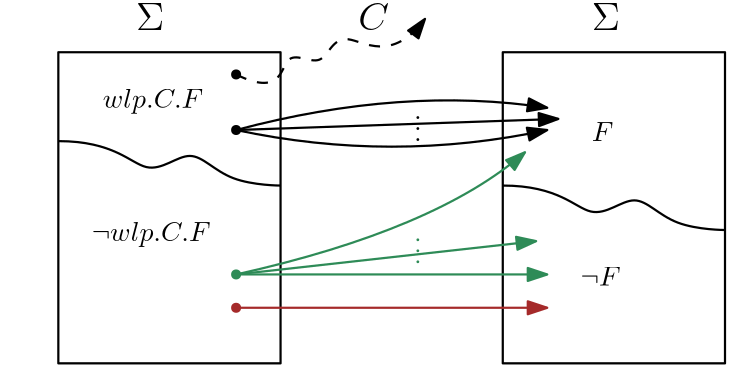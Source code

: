 <?xml version="1.0"?>
<!DOCTYPE ipe SYSTEM "ipe.dtd">
<ipe version="70218" creator="Ipe 7.2.28">
<info created="D:20230506130932" modified="D:20240121230030"/>
<ipestyle name="basic">
<symbol name="arrow/arc(spx)">
<path stroke="sym-stroke" fill="sym-stroke" pen="sym-pen">
0 0 m
-1 0.333 l
-1 -0.333 l
h
</path>
</symbol>
<symbol name="arrow/farc(spx)">
<path stroke="sym-stroke" fill="white" pen="sym-pen">
0 0 m
-1 0.333 l
-1 -0.333 l
h
</path>
</symbol>
<symbol name="arrow/ptarc(spx)">
<path stroke="sym-stroke" fill="sym-stroke" pen="sym-pen">
0 0 m
-1 0.333 l
-0.8 0 l
-1 -0.333 l
h
</path>
</symbol>
<symbol name="arrow/fptarc(spx)">
<path stroke="sym-stroke" fill="white" pen="sym-pen">
0 0 m
-1 0.333 l
-0.8 0 l
-1 -0.333 l
h
</path>
</symbol>
<symbol name="mark/circle(sx)" transformations="translations">
<path fill="sym-stroke">
0.6 0 0 0.6 0 0 e
0.4 0 0 0.4 0 0 e
</path>
</symbol>
<symbol name="mark/disk(sx)" transformations="translations">
<path fill="sym-stroke">
0.6 0 0 0.6 0 0 e
</path>
</symbol>
<symbol name="mark/fdisk(sfx)" transformations="translations">
<group>
<path fill="sym-fill">
0.5 0 0 0.5 0 0 e
</path>
<path fill="sym-stroke" fillrule="eofill">
0.6 0 0 0.6 0 0 e
0.4 0 0 0.4 0 0 e
</path>
</group>
</symbol>
<symbol name="mark/box(sx)" transformations="translations">
<path fill="sym-stroke" fillrule="eofill">
-0.6 -0.6 m
0.6 -0.6 l
0.6 0.6 l
-0.6 0.6 l
h
-0.4 -0.4 m
0.4 -0.4 l
0.4 0.4 l
-0.4 0.4 l
h
</path>
</symbol>
<symbol name="mark/square(sx)" transformations="translations">
<path fill="sym-stroke">
-0.6 -0.6 m
0.6 -0.6 l
0.6 0.6 l
-0.6 0.6 l
h
</path>
</symbol>
<symbol name="mark/fsquare(sfx)" transformations="translations">
<group>
<path fill="sym-fill">
-0.5 -0.5 m
0.5 -0.5 l
0.5 0.5 l
-0.5 0.5 l
h
</path>
<path fill="sym-stroke" fillrule="eofill">
-0.6 -0.6 m
0.6 -0.6 l
0.6 0.6 l
-0.6 0.6 l
h
-0.4 -0.4 m
0.4 -0.4 l
0.4 0.4 l
-0.4 0.4 l
h
</path>
</group>
</symbol>
<symbol name="mark/cross(sx)" transformations="translations">
<group>
<path fill="sym-stroke">
-0.43 -0.57 m
0.57 0.43 l
0.43 0.57 l
-0.57 -0.43 l
h
</path>
<path fill="sym-stroke">
-0.43 0.57 m
0.57 -0.43 l
0.43 -0.57 l
-0.57 0.43 l
h
</path>
</group>
</symbol>
<symbol name="arrow/fnormal(spx)">
<path stroke="sym-stroke" fill="white" pen="sym-pen">
0 0 m
-1 0.333 l
-1 -0.333 l
h
</path>
</symbol>
<symbol name="arrow/pointed(spx)">
<path stroke="sym-stroke" fill="sym-stroke" pen="sym-pen">
0 0 m
-1 0.333 l
-0.8 0 l
-1 -0.333 l
h
</path>
</symbol>
<symbol name="arrow/fpointed(spx)">
<path stroke="sym-stroke" fill="white" pen="sym-pen">
0 0 m
-1 0.333 l
-0.8 0 l
-1 -0.333 l
h
</path>
</symbol>
<symbol name="arrow/linear(spx)">
<path stroke="sym-stroke" pen="sym-pen">
-1 0.333 m
0 0 l
-1 -0.333 l
</path>
</symbol>
<symbol name="arrow/fdouble(spx)">
<path stroke="sym-stroke" fill="white" pen="sym-pen">
0 0 m
-1 0.333 l
-1 -0.333 l
h
-1 0 m
-2 0.333 l
-2 -0.333 l
h
</path>
</symbol>
<symbol name="arrow/double(spx)">
<path stroke="sym-stroke" fill="sym-stroke" pen="sym-pen">
0 0 m
-1 0.333 l
-1 -0.333 l
h
-1 0 m
-2 0.333 l
-2 -0.333 l
h
</path>
</symbol>
<symbol name="arrow/mid-normal(spx)">
<path stroke="sym-stroke" fill="sym-stroke" pen="sym-pen">
0.5 0 m
-0.5 0.333 l
-0.5 -0.333 l
h
</path>
</symbol>
<symbol name="arrow/mid-fnormal(spx)">
<path stroke="sym-stroke" fill="white" pen="sym-pen">
0.5 0 m
-0.5 0.333 l
-0.5 -0.333 l
h
</path>
</symbol>
<symbol name="arrow/mid-pointed(spx)">
<path stroke="sym-stroke" fill="sym-stroke" pen="sym-pen">
0.5 0 m
-0.5 0.333 l
-0.3 0 l
-0.5 -0.333 l
h
</path>
</symbol>
<symbol name="arrow/mid-fpointed(spx)">
<path stroke="sym-stroke" fill="white" pen="sym-pen">
0.5 0 m
-0.5 0.333 l
-0.3 0 l
-0.5 -0.333 l
h
</path>
</symbol>
<symbol name="arrow/mid-double(spx)">
<path stroke="sym-stroke" fill="sym-stroke" pen="sym-pen">
1 0 m
0 0.333 l
0 -0.333 l
h
0 0 m
-1 0.333 l
-1 -0.333 l
h
</path>
</symbol>
<symbol name="arrow/mid-fdouble(spx)">
<path stroke="sym-stroke" fill="white" pen="sym-pen">
1 0 m
0 0.333 l
0 -0.333 l
h
0 0 m
-1 0.333 l
-1 -0.333 l
h
</path>
</symbol>
<anglesize name="22.5 deg" value="22.5"/>
<anglesize name="30 deg" value="30"/>
<anglesize name="45 deg" value="45"/>
<anglesize name="60 deg" value="60"/>
<anglesize name="90 deg" value="90"/>
<arrowsize name="large" value="10"/>
<arrowsize name="small" value="5"/>
<arrowsize name="tiny" value="3"/>
<color name="blue" value="0 0 1"/>
<color name="brown" value="0.647 0.165 0.165"/>
<color name="darkblue" value="0 0 0.545"/>
<color name="darkcyan" value="0 0.545 0.545"/>
<color name="darkgray" value="0.663"/>
<color name="darkgreen" value="0 0.392 0"/>
<color name="darkmagenta" value="0.545 0 0.545"/>
<color name="darkorange" value="1 0.549 0"/>
<color name="darkred" value="0.545 0 0"/>
<color name="gold" value="1 0.843 0"/>
<color name="gray" value="0.745"/>
<color name="green" value="0 1 0"/>
<color name="lightblue" value="0.678 0.847 0.902"/>
<color name="lightcyan" value="0.878 1 1"/>
<color name="lightgray" value="0.827"/>
<color name="lightgreen" value="0.565 0.933 0.565"/>
<color name="lightyellow" value="1 1 0.878"/>
<color name="navy" value="0 0 0.502"/>
<color name="orange" value="1 0.647 0"/>
<color name="pink" value="1 0.753 0.796"/>
<color name="purple" value="0.627 0.125 0.941"/>
<color name="red" value="1 0 0"/>
<color name="seagreen" value="0.18 0.545 0.341"/>
<color name="turquoise" value="0.251 0.878 0.816"/>
<color name="violet" value="0.933 0.51 0.933"/>
<color name="yellow" value="1 1 0"/>
<dashstyle name="dash dot dotted" value="[4 2 1 2 1 2] 0"/>
<dashstyle name="dash dotted" value="[4 2 1 2] 0"/>
<dashstyle name="dashed" value="[4] 0"/>
<dashstyle name="dotted" value="[1 3] 0"/>
<gridsize name="10 pts (~3.5 mm)" value="10"/>
<gridsize name="14 pts (~5 mm)" value="14"/>
<gridsize name="16 pts (~6 mm)" value="16"/>
<gridsize name="20 pts (~7 mm)" value="20"/>
<gridsize name="28 pts (~10 mm)" value="28"/>
<gridsize name="32 pts (~12 mm)" value="32"/>
<gridsize name="4 pts" value="4"/>
<gridsize name="56 pts (~20 mm)" value="56"/>
<gridsize name="8 pts (~3 mm)" value="8"/>
<opacity name="10%" value="0.1"/>
<opacity name="30%" value="0.3"/>
<opacity name="50%" value="0.5"/>
<opacity name="75%" value="0.75"/>
<pen name="fat" value="1.2"/>
<pen name="heavier" value="0.8"/>
<pen name="ultrafat" value="2"/>
<symbolsize name="large" value="5"/>
<symbolsize name="small" value="2"/>
<symbolsize name="tiny" value="1.1"/>
<textsize name="Huge" value="\Huge"/>
<textsize name="LARGE" value="\LARGE"/>
<textsize name="Large" value="\Large"/>
<textsize name="footnote" value="\footnotesize"/>
<textsize name="huge" value="\huge"/>
<textsize name="large" value="\large"/>
<textsize name="script" value="\scriptsize"/>
<textsize name="small" value="\small"/>
<textsize name="tiny" value="\tiny"/>
<textstyle name="center" begin="\begin{center}" end="\end{center}"/>
<textstyle name="item" begin="\begin{itemize}\item{}" end="\end{itemize}"/>
<textstyle name="itemize" begin="\begin{itemize}" end="\end{itemize}"/>
<tiling name="falling" angle="-60" step="4" width="1"/>
<tiling name="rising" angle="30" step="4" width="1"/>
</ipestyle>
<page title="multilayer">
<layer name="base"/>
<layer name="wlpd"/>
<layer name="question"/>
<layer name="base-2"/>
<layer name="nwlp"/>
<layer name="base-3"/>
<layer name="G"/>
<layer name="black"/>
<layer name="g=w"/>
<layer name="green"/>
<layer name="greenall"/>
<layer name="ng"/>
<layer name="wlp-nwp"/>
<layer name="wlp-fill"/>
<layer name="wp-fill"/>
<layer name="g-fill"/>
<layer name="ng-bracket"/>
<view layers="base wlpd nwlp base-3" active="ng" name="wlpd"/>
<view layers="base base-2 G" active="G" name="question"/>
<view layers="question" active="black" name="q"/>
<view layers="base wlpd base-3 g=w ng" active="ng" name="g=w"/>
<view layers="base base-2 black green ng" active="green" name="wlp-g-g"/>
<view layers="base base-2 black greenall ng" active="greenall" name="wlp-g-gg"/>
<view layers="base wlpd base-3 black wlp-nwp" active="greenall" name="wlp-nwp"/>
<view layers="ng-bracket" active="ng-bracket"/>
<path layer="base" matrix="1 0 0 1 -64 48" stroke="black" pen="heavier">
128 736 m
128 624 l
208 624 l
208 736 l
h
</path>
<text matrix="1 0 0 1 -68 16" transformations="translations" pos="160 776" stroke="black" type="label" width="10.145" height="9.803" depth="0" valign="baseline" size="Large" style="math">\Sigma</text>
<path layer="base-3" matrix="1 0 0 1 -64 64" stroke="black" pen="heavier">
128 688 m
148 688
160 672
176 688
188 672
208 672
208 672 c
</path>
<path layer="base" matrix="1 0 0 1 96 48" stroke="black" pen="heavier">
128 736 m
128 624 l
208 624 l
208 736 l
h
</path>
<text matrix="1 0 0 1 96 16" transformations="translations" pos="160 776" stroke="black" type="label" width="10.145" height="9.803" depth="0" valign="baseline" size="Large" style="math">\Sigma</text>
<path matrix="1 0 0 1 96 48" stroke="black" pen="heavier">
128 688 m
148 688
160 672
176 688
188 672
208 672
208 672 c
</path>
<text matrix="1 0 0 1 100 36" transformations="translations" pos="156 716" stroke="black" type="label" width="7.79" height="6.808" depth="0" valign="baseline" style="math">F</text>
<text matrix="1 0 0 1 96 -16" transformations="translations" pos="156 716" stroke="black" type="label" width="14.432" height="6.808" depth="0" valign="baseline" style="math">\neg F</text>
<path layer="wlpd" matrix="1 0 0 1 -64 52" stroke="black" pen="heavier" arrow="normal/normal">
192 704 m
308 708 l
</path>
<path matrix="1 0 0 1 -64 -12" stroke="brown" pen="heavier" arrow="normal/normal">
192 704 m
304 704 l
</path>
<text matrix="1 0 0 1 4 0" transformations="translations" pos="168 792" stroke="black" type="label" width="11.08" height="9.803" depth="0" valign="baseline" size="Large" style="math">C</text>
<use matrix="1 0 0 1 -64 52" name="mark/disk(sx)" pos="192 704" size="normal" stroke="black"/>
<use matrix="1 0 0 1 -64 44" name="mark/disk(sx)" pos="192 648" size="normal" stroke="brown"/>
<path matrix="1 0 0 1 -64 40" stroke="black" pen="heavier" arrow="normal/normal">
192 716 m
252 732
304 724 c
</path>
<path matrix="1 0 0 1 -64 52" stroke="black" pen="heavier" arrow="normal/normal">
192 704 m
248 692
304 704 c
</path>
<path matrix="1 0 0 1 -64 48" stroke="seagreen" pen="heavier" arrow="normal/normal">
192 656 m
304 656 l
</path>
<path matrix="1 0 0 1 -64 40" stroke="seagreen" pen="heavier" arrow="normal/normal">
192 664 m
300 676 l
</path>
<path matrix="1 0 0 1 -64 48" stroke="seagreen" pen="heavier" arrow="normal/normal">
192 656 m
264 672
296 700 c
</path>
<use matrix="1 0 0 1 -64 40" name="mark/disk(sx)" pos="192 664" size="normal" stroke="seagreen"/>
<text matrix="1 0 0 1 -52 28" transformations="translations" pos="244 724" stroke="black" type="label" width="2.767" height="14.999" depth="0" valign="baseline" style="math">\vdots</text>
<text matrix="1 0 0 1 -52 -16" transformations="translations" pos="244 724" stroke="seagreen" type="label" width="2.767" height="14.999" depth="0" valign="baseline" style="math">\vdots </text>
<use matrix="1 0 0 1 -64 140" name="mark/disk(sx)" pos="192 636" size="normal" stroke="black"/>
<text layer="base" matrix="1 0 0 1 -76 48" transformations="translations" pos="156 716" stroke="black" type="label" width="36.186" height="6.926" depth="1.93" valign="baseline" style="math">wlp.C.F </text>
<path layer="wlpd" matrix="1 0 0 1 -72 56" stroke="black" dash="dashed" pen="heavier" arrow="normal/normal">
200 720 m
216 712
216 732
232 720
236 740
256 724
268 740 c
</path>
<text layer="nwlp" matrix="1 0 0 1 -80 0" transformations="translations" pos="156 716" stroke="black" type="label" width="42.828" height="6.926" depth="1.93" valign="baseline" style="math">\neg wlp.C.F </text>
<text layer="G" matrix="1 0 0 1 -112 40" transformations="translations" pos="156 716" stroke="black" type="label" width="7.833" height="6.808" depth="0" valign="baseline" style="math">G </text>
<group matrix="0.927374 0 0 -1.50403 52.613 785.884">
<group>
<group>
<group matrix="1 0 0 1 1.84791 2.10258">
<group>
<path fill="0">
4.5 18.2188 m
4.5 17.1094
3.73438 15.4375
2 14.5469 c
3.07812 13.9688
4.35938 12.8125
4.48438 10.9531 c
4.5 10.8906 l
4.5 3.98438 l
4.5 3.15625
4.5 2.98438
4.57812 2.60938 c
4.75 1.79688
5.23438 0.8125
6.5 0.0625 c
6.57812 0.015625
6.59375 0.015625
6.59375 -0.171875 c
6.59375 -0.390625
6.57812 -0.40625
6.35938 -0.40625 c
6.1875 -0.40625
6.15625 -0.40625
5.89062 -0.234375 c
3.65625 1.03125
3.53125 2.875
3.53125 3.23438 c
3.53125 10.3125 l
3.53125 11.0312
3.53125 11.8438
3.01562 12.7656 c
2.54688 13.5781
2.01562 13.9844
1.57812 14.2812 c
1.45312 14.3594
1.4375 14.375
1.4375 14.5469 c
1.4375 14.7188
1.45312 14.7344
1.53125 14.7812 c
2.375 15.3438
3.28125 16.2344
3.5 17.8594 c
3.53125 18.0781
3.53125 18.0938
3.53125 18.2188 c
3.53125 25.875 l
3.53125 26.6719
4.03125 28.3438
5.95312 29.375 c
6.1875 29.5
6.20312 29.5
6.35938 29.5 c
6.57812 29.5
6.59375 29.4844
6.59375 29.2656 c
6.59375 29.0938
6.57812 29.0781
6.54688 29.0625 c
6.10938 28.7969
4.8125 28
4.53125 26.2656 c
4.5 26.0156
4.5 25.9844
4.5 25.8594 c
h
</path>
</group>
</group>
</group>
</group>
</group>
<path layer="base-2" matrix="1 0 0 1 -64 64" stroke="black" dash="dash dotted" pen="heavier">
128 688 m
148 688
160 672
176 688
188 672
208 672
208 672 c
</path>
<path layer="G" matrix="1 0 0 1 -272 16" stroke="black" pen="heavier">
336 720 m
416 708 l
</path>
<text layer="question" matrix="1 0 0 1 0 -4" transformations="translations" pos="176 740" stroke="red" type="label" width="10.72" height="17.213" depth="0" valign="baseline" size="Huge">?</text>
<path layer="black" matrix="1 0 0 1 -64 52" stroke="black" pen="heavier" arrow="normal/normal">
192 704 m
308 708 l
</path>
<text matrix="1 0 0 1 4 0" transformations="translations" pos="168 792" stroke="black" type="label" width="11.08" height="9.803" depth="0" valign="baseline" size="Large" style="math">C</text>
<path matrix="1 0 0 1 -64 40" stroke="black" pen="heavier" arrow="normal/normal">
192 716 m
252 732
304 724 c
</path>
<path matrix="1 0 0 1 -64 52" stroke="black" pen="heavier" arrow="normal/normal">
192 704 m
248 692
304 704 c
</path>
<text matrix="1 0 0 1 -52 28" transformations="translations" pos="244 724" stroke="black" type="label" width="2.767" height="14.999" depth="0" valign="baseline" style="math">\vdots</text>
<path matrix="1 0 0 1 -72 56" stroke="black" dash="dashed" pen="heavier" arrow="normal/normal">
200 720 m
216 712
216 732
232 720
236 740
256 724
268 740 c
</path>
<use name="mark/disk(sx)" pos="128 776" size="normal" stroke="black"/>
<use name="mark/disk(sx)" pos="128 756" size="normal" stroke="black"/>
<text layer="g=w" matrix="1 0 0 1 -112 40" transformations="translations" pos="156 716" stroke="black" type="label" width="7.833" height="6.808" depth="0" valign="baseline" style="math">G </text>
<group matrix="0.927374 0 0 -1.08752 52.613 785.177">
<group>
<group>
<group matrix="1 0 0 1 1.84791 2.10258">
<group>
<path fill="0">
4.5 18.2188 m
4.5 17.1094
3.73438 15.4375
2 14.5469 c
3.07812 13.9688
4.35938 12.8125
4.48438 10.9531 c
4.5 10.8906 l
4.5 3.98438 l
4.5 3.15625
4.5 2.98438
4.57812 2.60938 c
4.75 1.79688
5.23438 0.8125
6.5 0.0625 c
6.57812 0.015625
6.59375 0.015625
6.59375 -0.171875 c
6.59375 -0.390625
6.57812 -0.40625
6.35938 -0.40625 c
6.1875 -0.40625
6.15625 -0.40625
5.89062 -0.234375 c
3.65625 1.03125
3.53125 2.875
3.53125 3.23438 c
3.53125 10.3125 l
3.53125 11.0312
3.53125 11.8438
3.01562 12.7656 c
2.54688 13.5781
2.01562 13.9844
1.57812 14.2812 c
1.45312 14.3594
1.4375 14.375
1.4375 14.5469 c
1.4375 14.7188
1.45312 14.7344
1.53125 14.7812 c
2.375 15.3438
3.28125 16.2344
3.5 17.8594 c
3.53125 18.0781
3.53125 18.0938
3.53125 18.2188 c
3.53125 25.875 l
3.53125 26.6719
4.03125 28.3438
5.95312 29.375 c
6.1875 29.5
6.20312 29.5
6.35938 29.5 c
6.57812 29.5
6.59375 29.4844
6.59375 29.2656 c
6.59375 29.0938
6.57812 29.0781
6.54688 29.0625 c
6.10938 28.7969
4.8125 28
4.53125 26.2656 c
4.5 26.0156
4.5 25.9844
4.5 25.8594 c
h
</path>
</group>
</group>
</group>
</group>
</group>
<path layer="green" matrix="1 0 0 1 -32 188" stroke="seagreen" pen="heavier" arrow="normal/normal">
160 544 m
268 532 l
</path>
<path matrix="1 0 0 1 -272 16" stroke="seagreen" pen="heavier" arrow="normal/normal">
400 716 m
464 720
504 736 c
</path>
<use matrix="1 0 0 1 -64 68" name="mark/disk(sx)" pos="192 664" size="normal" stroke="seagreen"/>
<path matrix="1 0 0 1 -64 40" stroke="seagreen" pen="heavier" arrow="normal/normal">
192 664 m
300 676 l
</path>
<path matrix="1 0 0 1 -272 16" stroke="seagreen" pen="heavier" arrow="normal/normal">
400 688 m
460 704
500 728 c
</path>
<use matrix="1 0 0 1 -64 40" name="mark/disk(sx)" pos="192 664" size="normal" stroke="seagreen"/>
<path matrix="1 0 0 1 -64 -12" stroke="brown" pen="heavier" arrow="normal/normal">
192 704 m
304 704 l
</path>
<use matrix="1 0 0 1 -64 44" name="mark/disk(sx)" pos="192 648" size="normal" stroke="brown"/>
<text matrix="1 0 0 1 -112 40" transformations="translations" pos="156 716" stroke="black" type="label" width="7.833" height="6.808" depth="0" valign="baseline" style="math">G </text>
<group matrix="0.927374 0 0 -1.50403 52.613 785.884">
<group>
<group>
<group matrix="1 0 0 1 1.84791 2.10258">
<group>
<path fill="0">
4.5 18.2188 m
4.5 17.1094
3.73438 15.4375
2 14.5469 c
3.07812 13.9688
4.35938 12.8125
4.48438 10.9531 c
4.5 10.8906 l
4.5 3.98438 l
4.5 3.15625
4.5 2.98438
4.57812 2.60938 c
4.75 1.79688
5.23438 0.8125
6.5 0.0625 c
6.57812 0.015625
6.59375 0.015625
6.59375 -0.171875 c
6.59375 -0.390625
6.57812 -0.40625
6.35938 -0.40625 c
6.1875 -0.40625
6.15625 -0.40625
5.89062 -0.234375 c
3.65625 1.03125
3.53125 2.875
3.53125 3.23438 c
3.53125 10.3125 l
3.53125 11.0312
3.53125 11.8438
3.01562 12.7656 c
2.54688 13.5781
2.01562 13.9844
1.57812 14.2812 c
1.45312 14.3594
1.4375 14.375
1.4375 14.5469 c
1.4375 14.7188
1.45312 14.7344
1.53125 14.7812 c
2.375 15.3438
3.28125 16.2344
3.5 17.8594 c
3.53125 18.0781
3.53125 18.0938
3.53125 18.2188 c
3.53125 25.875 l
3.53125 26.6719
4.03125 28.3438
5.95312 29.375 c
6.1875 29.5
6.20312 29.5
6.35938 29.5 c
6.57812 29.5
6.59375 29.4844
6.59375 29.2656 c
6.59375 29.0938
6.57812 29.0781
6.54688 29.0625 c
6.10938 28.7969
4.8125 28
4.53125 26.2656 c
4.5 26.0156
4.5 25.9844
4.5 25.8594 c
h
</path>
</group>
</group>
</group>
</group>
</group>
<path matrix="1 0 0 1 -272 16" stroke="black" pen="heavier">
336 720 m
416 708 l
</path>
<path layer="greenall" matrix="1 0 0 1 -16 192" stroke="black" pen="heavier">
80 544 m
100 544
112 528
128 520
140 528
160 528
160 528 c
</path>
<path matrix="1 0 0 1 -272 12" stroke="seagreen" pen="heavier" arrow="normal/normal">
400 720 m
512 688 l
</path>
<path matrix="1 0 0 1 -272 12" stroke="seagreen" pen="heavier" arrow="normal/normal">
400 720 m
508 700 l
</path>
<path matrix="1 0 0 1 -256 12" stroke="seagreen" pen="heavier" arrow="normal/normal">
384 720 m
448 720
488 732 c
</path>
<use matrix="1 0 0 1 -64 68" name="mark/disk(sx)" pos="192 664" size="normal" stroke="seagreen"/>
<text matrix="1 0 0 1 -52 -8" transformations="translations" pos="244 724" stroke="seagreen" type="label" width="2.767" height="14.999" depth="0" valign="baseline" style="math">\vdots </text>
<text layer="G" matrix="1 0 0 1 -112 40" transformations="translations" pos="156 716" stroke="black" type="label" width="7.833" height="6.808" depth="0" valign="baseline" style="math">G </text>
<group matrix="0.927374 0 0 -1.50403 52.613 785.884">
<group>
<group>
<group matrix="1 0 0 1 1.84791 2.10258">
<group>
<path fill="0">
4.5 18.2188 m
4.5 17.1094
3.73438 15.4375
2 14.5469 c
3.07812 13.9688
4.35938 12.8125
4.48438 10.9531 c
4.5 10.8906 l
4.5 3.98438 l
4.5 3.15625
4.5 2.98438
4.57812 2.60938 c
4.75 1.79688
5.23438 0.8125
6.5 0.0625 c
6.57812 0.015625
6.59375 0.015625
6.59375 -0.171875 c
6.59375 -0.390625
6.57812 -0.40625
6.35938 -0.40625 c
6.1875 -0.40625
6.15625 -0.40625
5.89062 -0.234375 c
3.65625 1.03125
3.53125 2.875
3.53125 3.23438 c
3.53125 10.3125 l
3.53125 11.0312
3.53125 11.8438
3.01562 12.7656 c
2.54688 13.5781
2.01562 13.9844
1.57812 14.2812 c
1.45312 14.3594
1.4375 14.375
1.4375 14.5469 c
1.4375 14.7188
1.45312 14.7344
1.53125 14.7812 c
2.375 15.3438
3.28125 16.2344
3.5 17.8594 c
3.53125 18.0781
3.53125 18.0938
3.53125 18.2188 c
3.53125 25.875 l
3.53125 26.6719
4.03125 28.3438
5.95312 29.375 c
6.1875 29.5
6.20312 29.5
6.35938 29.5 c
6.57812 29.5
6.59375 29.4844
6.59375 29.2656 c
6.59375 29.0938
6.57812 29.0781
6.54688 29.0625 c
6.10938 28.7969
4.8125 28
4.53125 26.2656 c
4.5 26.0156
4.5 25.9844
4.5 25.8594 c
h
</path>
</group>
</group>
</group>
</group>
</group>
<path matrix="1 0 0 1 -272 16" stroke="black" pen="heavier">
336 720 m
416 708 l
</path>
<path layer="greenall" matrix="1 0 0 1 -64 -12" stroke="brown" pen="heavier" arrow="normal/normal">
192 704 m
304 704 l
</path>
<use matrix="1 0 0 1 -64 44" name="mark/disk(sx)" pos="192 648" size="normal" stroke="brown"/>
<text matrix="1 0 0 1 -112 40" transformations="translations" pos="156 716" stroke="black" type="label" width="7.833" height="6.808" depth="0" valign="baseline" style="math">G </text>
<group matrix="0.927374 0 0 -1.63113 52.613 786.1">
<group>
<group>
<group matrix="1 0 0 1 1.84791 2.10258">
<group>
<path fill="0">
4.5 18.2188 m
4.5 17.1094
3.73438 15.4375
2 14.5469 c
3.07812 13.9688
4.35938 12.8125
4.48438 10.9531 c
4.5 10.8906 l
4.5 3.98438 l
4.5 3.15625
4.5 2.98438
4.57812 2.60938 c
4.75 1.79688
5.23438 0.8125
6.5 0.0625 c
6.57812 0.015625
6.59375 0.015625
6.59375 -0.171875 c
6.59375 -0.390625
6.57812 -0.40625
6.35938 -0.40625 c
6.1875 -0.40625
6.15625 -0.40625
5.89062 -0.234375 c
3.65625 1.03125
3.53125 2.875
3.53125 3.23438 c
3.53125 10.3125 l
3.53125 11.0312
3.53125 11.8438
3.01562 12.7656 c
2.54688 13.5781
2.01562 13.9844
1.57812 14.2812 c
1.45312 14.3594
1.4375 14.375
1.4375 14.5469 c
1.4375 14.7188
1.45312 14.7344
1.53125 14.7812 c
2.375 15.3438
3.28125 16.2344
3.5 17.8594 c
3.53125 18.0781
3.53125 18.0938
3.53125 18.2188 c
3.53125 25.875 l
3.53125 26.6719
4.03125 28.3438
5.95312 29.375 c
6.1875 29.5
6.20312 29.5
6.35938 29.5 c
6.57812 29.5
6.59375 29.4844
6.59375 29.2656 c
6.59375 29.0938
6.57812 29.0781
6.54688 29.0625 c
6.10938 28.7969
4.8125 28
4.53125 26.2656 c
4.5 26.0156
4.5 25.9844
4.5 25.8594 c
h
</path>
</group>
</group>
</group>
</group>
</group>
<text layer="ng" matrix="1 0 0 1 -64 -20" transformations="translations" pos="156 716" stroke="black" type="label" width="14.475" height="6.808" depth="0" valign="baseline" style="math">\neg G</text>
<text layer="wlp-nwp" matrix="1 0 0 1 -76 -8" transformations="translations" pos="156 716" stroke="black" type="label" width="39.659" height="6.815" depth="1.93" valign="baseline" style="math">wp.C.\neg F </text>
<path layer="wlp-fill" stroke="black" fill="yellow" pen="0" opacity="50%" stroke-opacity="opaque">
144 736 m
144 784 l
64 784 l
64 752 l
84 752
96 736
112 752
124 736
144 736
144 736 c
</path>
<path layer="wp-fill" stroke="black" fill="darkcyan" pen="0" opacity="50%" stroke-opacity="opaque">
144 736 m
144 672 l
64 672 l
64 752 l
84 752
96 736
112 752
124 736
144 736
144 736 c
</path>
<path layer="g-fill" stroke="black" fill="lightgreen" pen="0" opacity="50%" stroke-opacity="opaque">
144 724 m
144 784 l
64 784 l
64 736 l
144 724 l
</path>
<text layer="ng-bracket" matrix="1 0 0 1 -112 -16" transformations="translations" pos="156 716" stroke="black" type="label" width="14.475" height="6.808" depth="0" valign="baseline" style="math">\neg G </text>
<group matrix="0.927374 0 0 -2.13954 56.613 738.962">
<group>
<group>
<group matrix="1 0 0 1 1.84791 2.10258">
<group>
<path fill="0">
4.5 18.2188 m
4.5 17.1094
3.73438 15.4375
2 14.5469 c
3.07812 13.9688
4.35938 12.8125
4.48438 10.9531 c
4.5 10.8906 l
4.5 3.98438 l
4.5 3.15625
4.5 2.98438
4.57812 2.60938 c
4.75 1.79688
5.23438 0.8125
6.5 0.0625 c
6.57812 0.015625
6.59375 0.015625
6.59375 -0.171875 c
6.59375 -0.390625
6.57812 -0.40625
6.35938 -0.40625 c
6.1875 -0.40625
6.15625 -0.40625
5.89062 -0.234375 c
3.65625 1.03125
3.53125 2.875
3.53125 3.23438 c
3.53125 10.3125 l
3.53125 11.0312
3.53125 11.8438
3.01562 12.7656 c
2.54688 13.5781
2.01562 13.9844
1.57812 14.2812 c
1.45312 14.3594
1.4375 14.375
1.4375 14.5469 c
1.4375 14.7188
1.45312 14.7344
1.53125 14.7812 c
2.375 15.3438
3.28125 16.2344
3.5 17.8594 c
3.53125 18.0781
3.53125 18.0938
3.53125 18.2188 c
3.53125 25.875 l
3.53125 26.6719
4.03125 28.3438
5.95312 29.375 c
6.1875 29.5
6.20312 29.5
6.35938 29.5 c
6.57812 29.5
6.59375 29.4844
6.59375 29.2656 c
6.59375 29.0938
6.57812 29.0781
6.54688 29.0625 c
6.10938 28.7969
4.8125 28
4.53125 26.2656 c
4.5 26.0156
4.5 25.9844
4.5 25.8594 c
h
</path>
</group>
</group>
</group>
</group>
</group>
<path stroke="white" fill="lightgreen" pen="0.8" cap="1" join="1" opacity="50%" stroke-opacity="opaque">
312 700 m
312 700 l
</path>
</page>
<page title="hoare-wp">
<layer name="alpha"/>
<view layers="alpha" active="alpha"/>
<path layer="alpha" matrix="1 0 0 1 -112 16" stroke="black" pen="heavier">
128 736 m
128 624 l
208 624 l
208 736 l
h
</path>
<text matrix="1 0 0 1 -112 -16" transformations="translations" pos="160 776" stroke="black" type="label" width="10.145" height="9.803" depth="0" valign="baseline" size="Large" style="math">\Sigma</text>
<path matrix="1 0 0 1 -112 16" stroke="black" pen="heavier">
128 688 m
148 688
160 672
176 688
188 672
208 672
208 672 c
</path>
<text matrix="1 0 0 1 -108 4" transformations="translations" pos="156 716" stroke="black" type="label" width="7.833" height="6.808" depth="0" valign="baseline" style="math">G</text>
<text matrix="1 0 0 1 -112 -48" transformations="translations" pos="156 716" stroke="black" type="label" width="14.475" height="6.808" depth="0" valign="baseline" style="math">\neg G</text>
<path matrix="1 0 0 1 48 16" stroke="black" pen="heavier">
128 736 m
128 624 l
208 624 l
208 736 l
h
</path>
<text matrix="1 0 0 1 48 -16" transformations="translations" pos="160 776" stroke="black" type="label" width="10.145" height="9.803" depth="0" valign="baseline" size="Large" style="math">\Sigma</text>
<path matrix="1 0 0 1 48 16" stroke="black" pen="heavier">
128 688 m
148 688
160 672
176 688
188 672
208 672
208 672 c
</path>
<text matrix="1 0 0 1 52 4" transformations="translations" pos="156 716" stroke="black" type="label" width="7.79" height="6.808" depth="0" valign="baseline" style="math">F</text>
<text matrix="1 0 0 1 48 -48" transformations="translations" pos="156 716" stroke="black" type="label" width="14.432" height="6.808" depth="0" valign="baseline" style="math">\neg F</text>
<path matrix="1 0 0 1 -112 16" stroke="black" dash="dashed" pen="heavier" arrow="normal/normal">
200 720 m
216 712
216 732
232 720
236 740
256 724
268 740 c
</path>
<path matrix="1 0 0 1 -112 16" stroke="black" pen="heavier" arrow="normal/normal">
192 704 m
304 704 l
</path>
<path matrix="1 0 0 1 -112 -40" stroke="black" pen="heavier" arrow="normal/normal">
192 704 m
304 704 l
</path>
<path matrix="1 0 0 1 -112 16" stroke="black" pen="heavier" arrow="normal/normal">
192 660 m
296 696 l
</path>
<path matrix="1 0 0 1 -112 16" stroke="black" dash="dashed" pen="heavier" arrow="normal/normal">
200 636 m
208 624
216 636
228 624
240 636
244 620
256 632
264 620 c
</path>
<text matrix="1 0 0 1 -44 -36" transformations="translations" pos="168 792" stroke="black" type="label" width="11.08" height="9.803" depth="0" valign="baseline" size="Large" style="math">C</text>
<path matrix="1 0 0 1 208 16" stroke="black" pen="heavier">
128 736 m
128 624 l
208 624 l
208 736 l
h
</path>
<text matrix="1 0 0 1 208 -16" transformations="translations" pos="160 776" stroke="black" type="label" width="10.145" height="9.803" depth="0" valign="baseline" size="Large" style="math">\Sigma</text>
<path matrix="1 0 0 1 208 16" stroke="black" pen="heavier">
128 688 m
148 688
160 672
176 688
188 672
208 672
208 672 c
</path>
<text matrix="1 0 0 1 212 4" transformations="translations" pos="156 716" stroke="black" type="label" width="7.833" height="6.808" depth="0" valign="baseline" style="math">G</text>
<text matrix="1 0 0 1 208 -48" transformations="translations" pos="156 716" stroke="black" type="label" width="14.475" height="6.808" depth="0" valign="baseline" style="math">\neg G</text>
<path matrix="1 0 0 1 368 16" stroke="black" pen="heavier">
128 736 m
128 624 l
208 624 l
208 736 l
h
</path>
<text matrix="1 0 0 1 368 -16" transformations="translations" pos="160 776" stroke="black" type="label" width="10.145" height="9.803" depth="0" valign="baseline" size="Large" style="math">\Sigma</text>
<path matrix="1 0 0 1 368 16" stroke="black" pen="heavier">
128 688 m
148 688
160 672
176 688
188 672
208 672
208 672 c
</path>
<text matrix="1 0 0 1 372 4" transformations="translations" pos="156 716" stroke="black" type="label" width="7.79" height="6.808" depth="0" valign="baseline" style="math">F</text>
<text matrix="1 0 0 1 368 -48" transformations="translations" pos="156 716" stroke="black" type="label" width="14.432" height="6.808" depth="0" valign="baseline" style="math">\neg F</text>
<path matrix="1 0 0 1 208 16" stroke="black" pen="heavier" arrow="normal/normal">
192 704 m
304 704 l
</path>
<path matrix="1 0 0 1 208 -40" stroke="black" pen="heavier" arrow="normal/normal">
192 704 m
304 704 l
</path>
<path matrix="1 0 0 1 208 16" stroke="black" dash="dashed" pen="heavier" arrow="normal/normal">
200 636 m
208 624
216 636
228 624
240 636
244 620
256 632
264 620 c
</path>
<text matrix="1 0 0 1 280 -44" transformations="translations" pos="168 792" stroke="black" type="label" width="11.08" height="9.803" depth="0" valign="baseline" size="Large" style="math">C</text>
<text matrix="1 0 0 1 276 -108" transformations="translations" pos="156 716" stroke="black" type="label" width="63.835" height="8.174" depth="2.32" valign="baseline" size="large" style="math">G=wp.C.F</text>
<text matrix="1 0 0 1 -48 -108" transformations="translations" pos="156 716" stroke="black" type="label" width="39.626" height="8.965" depth="2.99" valign="baseline" size="large" style="math">G\{C\}F </text>
<path matrix="1 0 0 1 4 8" stroke="black">
292 784 m
292 592 l
</path>
</page>
<page title="hoare">
<layer name="alpha"/>
<view layers="alpha" active="alpha"/>
<path layer="alpha" matrix="1 0 0 1 -64 48" stroke="black" pen="heavier">
128 736 m
128 624 l
208 624 l
208 736 l
h
</path>
<text matrix="1 0 0 1 -64 16" transformations="translations" pos="160 776" stroke="black" type="label" width="10.145" height="9.803" depth="0" valign="baseline" size="Large" style="math">\Sigma</text>
<path matrix="1 0 0 1 -64 48" stroke="black" pen="heavier">
128 688 m
148 688
160 672
176 688
188 672
208 672
208 672 c
</path>
<text matrix="1 0 0 1 -60 36" transformations="translations" pos="156 716" stroke="black" type="label" width="7.833" height="6.808" depth="0" valign="baseline" style="math">G</text>
<text matrix="1 0 0 1 -64 -16" transformations="translations" pos="156 716" stroke="black" type="label" width="14.475" height="6.808" depth="0" valign="baseline" style="math">\neg G</text>
<path matrix="1 0 0 1 96 48" stroke="black" pen="heavier">
128 736 m
128 624 l
208 624 l
208 736 l
h
</path>
<text matrix="1 0 0 1 96 16" transformations="translations" pos="160 776" stroke="black" type="label" width="10.145" height="9.803" depth="0" valign="baseline" size="Large" style="math">\Sigma</text>
<path matrix="1 0 0 1 96 48" stroke="black" pen="heavier">
128 688 m
148 688
160 672
176 688
188 672
208 672
208 672 c
</path>
<text matrix="1 0 0 1 100 36" transformations="translations" pos="156 716" stroke="black" type="label" width="7.79" height="6.808" depth="0" valign="baseline" style="math">F</text>
<text matrix="1 0 0 1 96 -16" transformations="translations" pos="156 716" stroke="black" type="label" width="14.432" height="6.808" depth="0" valign="baseline" style="math">\neg F</text>
<path matrix="1 0 0 1 -64 48" stroke="black" dash="dashed" pen="heavier" arrow="normal/normal">
200 720 m
216 712
216 732
232 720
236 740
256 724
268 740 c
</path>
<path matrix="1 0 0 1 -64 48" stroke="black" pen="heavier" arrow="normal/normal">
192 704 m
304 704 l
</path>
<path matrix="1 0 0 1 -64 -8" stroke="black" pen="heavier" arrow="normal/normal">
192 704 m
304 704 l
</path>
<path matrix="1 0 0 1 -64 48" stroke="black" pen="heavier" arrow="normal/normal">
192 660 m
296 696 l
</path>
<path matrix="1 0 0 1 -64 48" stroke="black" dash="dashed" pen="heavier" arrow="normal/normal">
200 636 m
208 624
216 636
228 624
240 636
244 620
256 632
264 620 c
</path>
<text matrix="1 0 0 1 4 -4" transformations="translations" pos="168 792" stroke="black" type="label" width="11.08" height="9.803" depth="0" valign="baseline" size="Large" style="math">C</text>
<text matrix="1 0 0 1 0 -76" transformations="translations" pos="156 716" stroke="black" type="label" width="39.626" height="8.965" depth="2.99" valign="baseline" size="large" style="math">G\{C\}F </text>
</page>
<page title="wp-det">
<layer name="alpha"/>
<view layers="alpha" active="alpha"/>
<path layer="alpha" matrix="1 0 0 1 -16 16" stroke="black" pen="heavier">
128 736 m
128 624 l
208 624 l
208 736 l
h
</path>
<text matrix="1 0 0 1 -16 -16" transformations="translations" pos="160 776" stroke="black" type="label" width="10.145" height="9.803" depth="0" valign="baseline" size="Large" style="math">\Sigma</text>
<path matrix="1 0 0 1 -16 16" stroke="black" pen="heavier">
128 688 m
148 688
160 672
176 688
188 672
208 672
208 672 c
</path>
<text matrix="1 0 0 1 -12 4" transformations="translations" pos="156 716" stroke="black" type="label" width="7.833" height="6.808" depth="0" valign="baseline" style="math">G</text>
<text matrix="1 0 0 1 -16 -48" transformations="translations" pos="156 716" stroke="black" type="label" width="14.475" height="6.808" depth="0" valign="baseline" style="math">\neg G</text>
<path matrix="1 0 0 1 144 16" stroke="black" pen="heavier">
128 736 m
128 624 l
208 624 l
208 736 l
h
</path>
<text matrix="1 0 0 1 144 -16" transformations="translations" pos="160 776" stroke="black" type="label" width="10.145" height="9.803" depth="0" valign="baseline" size="Large" style="math">\Sigma</text>
<path matrix="1 0 0 1 144 16" stroke="black" pen="heavier">
128 688 m
148 688
160 672
176 688
188 672
208 672
208 672 c
</path>
<text matrix="1 0 0 1 148 4" transformations="translations" pos="156 716" stroke="black" type="label" width="7.79" height="6.808" depth="0" valign="baseline" style="math">F</text>
<text matrix="1 0 0 1 144 -48" transformations="translations" pos="156 716" stroke="black" type="label" width="14.432" height="6.808" depth="0" valign="baseline" style="math">\neg F</text>
<path matrix="1 0 0 1 -16 16" stroke="black" pen="heavier" arrow="normal/normal">
192 704 m
304 704 l
</path>
<path matrix="1 0 0 1 -16 -40" stroke="black" pen="heavier" arrow="normal/normal">
192 704 m
304 704 l
</path>
<path matrix="1 0 0 1 -16 16" stroke="black" dash="dashed" pen="heavier" arrow="normal/normal">
200 636 m
208 624
216 636
228 624
240 636
244 620
256 632
264 620 c
</path>
<text matrix="1 0 0 1 56 -44" transformations="translations" pos="168 792" stroke="black" type="label" width="11.08" height="9.803" depth="0" valign="baseline" size="Large" style="math">C</text>
<text matrix="1 0 0 1 52 -108" transformations="translations" pos="156 716" stroke="black" type="label" width="63.835" height="8.174" depth="2.32" valign="baseline" size="large" style="math">G=wp.C.F</text>
</page>
<page title="wp-wlp">
<layer name="alpha"/>
<view layers="alpha" active="alpha"/>
<path layer="alpha" matrix="1 0 0 1 -96 0" stroke="black" pen="heavier">
128 736 m
128 624 l
208 624 l
208 736 l
h
</path>
<text matrix="1 0 0 1 -96 -32" transformations="translations" pos="160 776" stroke="black" type="label" width="10.145" height="9.803" depth="0" valign="baseline" size="Large" style="math">\Sigma</text>
<path matrix="1 0 0 1 -96 0" stroke="black" pen="heavier">
128 688 m
148 688
160 672
176 688
188 672
208 672
208 672 c
</path>
<text matrix="1 0 0 1 -92 -12" transformations="translations" pos="156 716" stroke="black" type="label" width="7.833" height="6.808" depth="0" valign="baseline" style="math">G</text>
<text matrix="1 0 0 1 -96 -64" transformations="translations" pos="156 716" stroke="black" type="label" width="14.475" height="6.808" depth="0" valign="baseline" style="math">\neg G</text>
<path matrix="1 0 0 1 64 0" stroke="black" pen="heavier">
128 736 m
128 624 l
208 624 l
208 736 l
h
</path>
<text matrix="1 0 0 1 64 -32" transformations="translations" pos="160 776" stroke="black" type="label" width="10.145" height="9.803" depth="0" valign="baseline" size="Large" style="math">\Sigma</text>
<path matrix="1 0 0 1 64 0" stroke="black" pen="heavier">
128 688 m
148 688
160 672
176 688
188 672
208 672
208 672 c
</path>
<text matrix="1 0 0 1 68 -12" transformations="translations" pos="156 716" stroke="black" type="label" width="7.79" height="6.808" depth="0" valign="baseline" style="math">F</text>
<text matrix="1 0 0 1 64 -64" transformations="translations" pos="156 716" stroke="black" type="label" width="14.432" height="6.808" depth="0" valign="baseline" style="math">\neg F</text>
<path matrix="1 0 0 1 -96 12" stroke="black" pen="heavier" arrow="normal/normal">
192 704 m
308 708 l
</path>
<text matrix="1 0 0 1 -28 -44" transformations="translations" pos="168 792" stroke="black" type="label" width="11.08" height="9.803" depth="0" valign="baseline" size="Large" style="math">C</text>
<use matrix="1 0 0 1 -96 12" name="mark/disk(sx)" pos="192 704" size="normal" stroke="black"/>
<use matrix="1 0 0 1 -96 -12" name="mark/disk(sx)" pos="192 648" size="normal" stroke="black"/>
<path matrix="1 0 0 1 -96 0" stroke="black" pen="heavier" arrow="normal/normal">
192 716 m
252 732
304 724 c
</path>
<path matrix="1 0 0 1 -96 0" stroke="black" pen="heavier" arrow="normal/normal">
192 716 m
248 704
304 712 c
</path>
<path matrix="1 0 0 1 -96 0" stroke="black" pen="heavier" arrow="normal/normal">
192 652 m
300 652 l
</path>
<path matrix="1 0 0 1 -96 -12" stroke="black" pen="heavier" arrow="normal/normal">
192 664 m
300 676 l
</path>
<use matrix="1 0 0 1 -96 -12" name="mark/disk(sx)" pos="192 664" size="normal" stroke="black"/>
<text matrix="1 0 0 1 -84 -12" transformations="translations" pos="244 724" stroke="black" type="label" width="2.767" height="14.999" depth="0" valign="baseline" style="math">\vdots</text>
<text matrix="1 0 0 1 -84 -68" transformations="translations" pos="244 724" stroke="black" type="label" width="2.767" height="14.999" depth="0" valign="baseline" style="math">\vdots </text>
<path matrix="1 0 0 1 -96 0" stroke="black" pen="heavier" arrow="normal/normal">
192 652 m
244 672
300 672 c
</path>
<path matrix="1 0 0 1 -96 0" stroke="black" pen="heavier" arrow="normal/normal">
192 692 m
300 680 l
</path>
<path matrix="1 0 0 1 -96 0" stroke="black" pen="heavier" arrow="normal/normal">
192 692 m
252 704
304 700 c
</path>
<use matrix="1 0 0 1 -96 -8" name="mark/disk(sx)" pos="192 700" size="normal" stroke="black"/>
<text matrix="1 0 0 1 -40 -116" transformations="translations" pos="156 716" stroke="black" type="label" width="63.835" height="8.174" depth="2.32" valign="baseline" size="large" style="math">G=wp.C.F</text>
<path matrix="1 0 0 1 -104 0" stroke="black" dash="dashed" pen="heavier" arrow="normal/normal">
200 636 m
208 624
216 636
228 624
240 636
244 620
256 632
264 620 c
</path>
<path matrix="1 0 0 1 192 0" stroke="black" pen="heavier">
128 736 m
128 624 l
208 624 l
208 736 l
h
</path>
<text matrix="1 0 0 1 188 -32" transformations="translations" pos="160 776" stroke="black" type="label" width="10.145" height="9.803" depth="0" valign="baseline" size="Large" style="math">\Sigma</text>
<path matrix="1 0 0 1 192 0" stroke="black" pen="heavier">
128 688 m
148 688
160 672
176 688
188 672
208 672
208 672 c
</path>
<text matrix="1 0 0 1 192 -12" transformations="translations" pos="156 716" stroke="black" type="label" width="7.833" height="6.808" depth="0" valign="baseline" style="math">G</text>
<text matrix="1 0 0 1 188 -64" transformations="translations" pos="156 716" stroke="black" type="label" width="14.475" height="6.808" depth="0" valign="baseline" style="math">\neg G</text>
<path matrix="1 0 0 1 348 0" stroke="black" pen="heavier">
128 736 m
128 624 l
208 624 l
208 736 l
h
</path>
<text matrix="1 0 0 1 348 -32" transformations="translations" pos="160 776" stroke="black" type="label" width="10.145" height="9.803" depth="0" valign="baseline" size="Large" style="math">\Sigma</text>
<path matrix="1 0 0 1 348 0" stroke="black" pen="heavier">
128 688 m
148 688
160 672
176 688
188 672
208 672
208 672 c
</path>
<text matrix="1 0 0 1 352 -12" transformations="translations" pos="156 716" stroke="black" type="label" width="7.79" height="6.808" depth="0" valign="baseline" style="math">F</text>
<text matrix="1 0 0 1 348 -64" transformations="translations" pos="156 716" stroke="black" type="label" width="14.432" height="6.808" depth="0" valign="baseline" style="math">\neg F</text>
<path matrix="1 0 0 1 188 4" stroke="black" pen="heavier" arrow="normal/normal">
192 704 m
308 708 l
</path>
<path matrix="1 0 0 1 188 -60" stroke="black" pen="heavier" arrow="normal/normal">
192 704 m
304 704 l
</path>
<text matrix="1 0 0 1 260 -48" transformations="translations" pos="168 792" stroke="black" type="label" width="11.08" height="9.803" depth="0" valign="baseline" size="Large" style="math">C</text>
<use matrix="1 0 0 1 188 4" name="mark/disk(sx)" pos="192 704" size="normal" stroke="black"/>
<use matrix="1 0 0 1 188 -4" name="mark/disk(sx)" pos="192 648" size="normal" stroke="black"/>
<path matrix="1 0 0 1 188 -8" stroke="black" pen="heavier" arrow="normal/normal">
192 716 m
252 732
304 724 c
</path>
<path matrix="1 0 0 1 188 4" stroke="black" pen="heavier" arrow="normal/normal">
192 704 m
248 692
304 704 c
</path>
<path matrix="1 0 0 1 188 0" stroke="seagreen" pen="heavier" arrow="normal/normal">
192 656 m
304 656 l
</path>
<path matrix="1 0 0 1 188 -8" stroke="seagreen" pen="heavier" arrow="normal/normal">
192 664 m
300 676 l
</path>
<path matrix="1 0 0 1 188 0" stroke="seagreen" pen="heavier" arrow="normal/normal">
192 656 m
264 672
296 700 c
</path>
<use matrix="1 0 0 1 188 -8" name="mark/disk(sx)" pos="192 664" size="normal" stroke="seagreen"/>
<text matrix="1 0 0 1 200 -20" transformations="translations" pos="244 724" stroke="black" type="label" width="2.767" height="14.999" depth="0" valign="baseline" style="math">\vdots</text>
<text matrix="1 0 0 1 200 -64" transformations="translations" pos="244 724" stroke="seagreen" type="label" width="2.767" height="14.999" depth="0" valign="baseline" style="math">\vdots </text>
<use matrix="1 0 0 1 188 88" name="mark/disk(sx)" pos="192 636" size="normal" stroke="black"/>
<text matrix="1 0 0 1 248 -116" transformations="translations" pos="156 716" stroke="black" type="label" width="67.585" height="8.307" depth="2.32" valign="baseline" size="large" style="math">G=wlp.C.F </text>
<path matrix="1 0 0 1 180 4" stroke="black" dash="dashed" pen="heavier" arrow="normal/normal">
200 720 m
216 712
216 732
232 720
236 740
256 724
268 740 c
</path>
<path matrix="1 0 0 1 -96 0" stroke="black" pen="heavier">
128 736 m
128 624 l
208 624 l
208 736 l
h
</path>
<text matrix="1 0 0 1 -96 -32" transformations="translations" pos="160 776" stroke="black" type="label" width="10.145" height="9.803" depth="0" valign="baseline" size="Large" style="math">\Sigma</text>
<path matrix="1 0 0 1 -96 0" stroke="black" pen="heavier">
128 688 m
148 688
160 672
176 688
188 672
208 672
208 672 c
</path>
<text matrix="1 0 0 1 -92 -12" transformations="translations" pos="156 716" stroke="black" type="label" width="7.833" height="6.808" depth="0" valign="baseline" style="math">G</text>
<text matrix="1 0 0 1 -96 -64" transformations="translations" pos="156 716" stroke="black" type="label" width="14.475" height="6.808" depth="0" valign="baseline" style="math">\neg G</text>
<path matrix="1 0 0 1 64 0" stroke="black" pen="heavier">
128 736 m
128 624 l
208 624 l
208 736 l
h
</path>
<text matrix="1 0 0 1 64 -32" transformations="translations" pos="160 776" stroke="black" type="label" width="10.145" height="9.803" depth="0" valign="baseline" size="Large" style="math">\Sigma</text>
<path matrix="1 0 0 1 64 0" stroke="black" pen="heavier">
128 688 m
148 688
160 672
176 688
188 672
208 672
208 672 c
</path>
<text matrix="1 0 0 1 68 -12" transformations="translations" pos="156 716" stroke="black" type="label" width="7.79" height="6.808" depth="0" valign="baseline" style="math">F</text>
<text matrix="1 0 0 1 64 -64" transformations="translations" pos="156 716" stroke="black" type="label" width="14.432" height="6.808" depth="0" valign="baseline" style="math">\neg F</text>
<path matrix="1 0 0 1 -96 12" stroke="black" pen="heavier" arrow="normal/normal">
192 704 m
308 708 l
</path>
<text matrix="1 0 0 1 -28 -44" transformations="translations" pos="168 792" stroke="black" type="label" width="11.08" height="9.803" depth="0" valign="baseline" size="Large" style="math">C</text>
<use matrix="1 0 0 1 -96 12" name="mark/disk(sx)" pos="192 704" size="normal" stroke="black"/>
<use matrix="1 0 0 1 -96 -12" name="mark/disk(sx)" pos="192 648" size="normal" stroke="black"/>
<path matrix="1 0 0 1 -96 0" stroke="black" pen="heavier" arrow="normal/normal">
192 716 m
252 732
304 724 c
</path>
<path matrix="1 0 0 1 -96 0" stroke="black" pen="heavier" arrow="normal/normal">
192 716 m
248 704
304 712 c
</path>
<path matrix="1 0 0 1 -96 0" stroke="black" pen="heavier" arrow="normal/normal">
192 652 m
300 652 l
</path>
<path matrix="1 0 0 1 -96 -12" stroke="black" pen="heavier" arrow="normal/normal">
192 664 m
300 676 l
</path>
<use matrix="1 0 0 1 -96 -12" name="mark/disk(sx)" pos="192 664" size="normal" stroke="black"/>
<text matrix="1 0 0 1 -84 -12" transformations="translations" pos="244 724" stroke="black" type="label" width="2.767" height="14.999" depth="0" valign="baseline" style="math">\vdots</text>
<text matrix="1 0 0 1 -84 -68" transformations="translations" pos="244 724" stroke="black" type="label" width="2.767" height="14.999" depth="0" valign="baseline" style="math">\vdots </text>
<path matrix="1 0 0 1 -96 0" stroke="black" pen="heavier" arrow="normal/normal">
192 652 m
244 672
300 672 c
</path>
<path matrix="1 0 0 1 -96 0" stroke="seagreen" pen="heavier" arrow="normal/normal">
192 692 m
300 680 l
</path>
<path matrix="1 0 0 1 -96 0" stroke="seagreen" pen="heavier" arrow="normal/normal">
192 692 m
252 704
304 700 c
</path>
<use matrix="1 0 0 1 -96 -8" name="mark/disk(sx)" pos="192 700" size="normal" stroke="seagreen"/>
<text matrix="1 0 0 1 -40 -116" transformations="translations" pos="156 716" stroke="black" type="label" width="63.835" height="8.174" depth="2.32" valign="baseline" size="large" style="math">G=wp.C.F</text>
<path matrix="1 0 0 1 -104 0" stroke="black" dash="dashed" pen="heavier" arrow="normal/normal">
200 636 m
208 624
216 636
228 624
240 636
244 620
256 632
264 620 c
</path>
<path matrix="1 0 0 1 4 -4" stroke="black">
292 784 m
292 592 l
</path>
</page>
<page title="wp-angelic">
<layer name="alpha"/>
<view layers="alpha" active="alpha"/>
<path layer="alpha" matrix="1 0 0 1 -64 32" stroke="black" pen="heavier">
128 736 m
128 624 l
208 624 l
208 736 l
h
</path>
<text matrix="1 0 0 1 -64 0" transformations="translations" pos="160 776" stroke="black" type="label" width="10.145" height="9.803" depth="0" valign="baseline" size="Large" style="math">\Sigma</text>
<path matrix="1 0 0 1 -64 32" stroke="black" pen="heavier">
128 688 m
148 688
160 672
176 688
188 672
208 672
208 672 c
</path>
<text matrix="1 0 0 1 -60 20" transformations="translations" pos="156 716" stroke="black" type="label" width="7.833" height="6.808" depth="0" valign="baseline" style="math">G</text>
<text matrix="1 0 0 1 -64 -32" transformations="translations" pos="156 716" stroke="black" type="label" width="14.475" height="6.808" depth="0" valign="baseline" style="math">\neg G</text>
<path matrix="1 0 0 1 96 32" stroke="black" pen="heavier">
128 736 m
128 624 l
208 624 l
208 736 l
h
</path>
<text matrix="1 0 0 1 96 0" transformations="translations" pos="160 776" stroke="black" type="label" width="10.145" height="9.803" depth="0" valign="baseline" size="Large" style="math">\Sigma</text>
<path matrix="1 0 0 1 96 32" stroke="black" pen="heavier">
128 688 m
148 688
160 672
176 688
188 672
208 672
208 672 c
</path>
<text matrix="1 0 0 1 100 20" transformations="translations" pos="156 716" stroke="black" type="label" width="7.79" height="6.808" depth="0" valign="baseline" style="math">F</text>
<text matrix="1 0 0 1 96 -32" transformations="translations" pos="156 716" stroke="black" type="label" width="14.432" height="6.808" depth="0" valign="baseline" style="math">\neg F</text>
<path matrix="1 0 0 1 -64 44" stroke="black" pen="heavier" arrow="normal/normal">
192 704 m
308 708 l
</path>
<text matrix="1 0 0 1 4 -12" transformations="translations" pos="168 792" stroke="black" type="label" width="11.08" height="9.803" depth="0" valign="baseline" size="Large" style="math">C</text>
<use matrix="1 0 0 1 -64 44" name="mark/disk(sx)" pos="192 704" size="normal" stroke="black"/>
<use matrix="1 0 0 1 -64 20" name="mark/disk(sx)" pos="192 648" size="normal" stroke="black"/>
<path matrix="1 0 0 1 -64 32" stroke="black" pen="heavier" arrow="normal/normal">
192 716 m
252 732
304 724 c
</path>
<path matrix="1 0 0 1 -64 32" stroke="black" pen="heavier" arrow="normal/normal">
192 716 m
248 704
304 712 c
</path>
<path matrix="1 0 0 1 -64 32" stroke="black" pen="heavier" arrow="normal/normal">
192 652 m
300 652 l
</path>
<path matrix="1 0 0 1 -64 20" stroke="black" pen="heavier" arrow="normal/normal">
192 664 m
300 676 l
</path>
<use matrix="1 0 0 1 -64 20" name="mark/disk(sx)" pos="192 664" size="normal" stroke="black"/>
<text matrix="1 0 0 1 -52 20" transformations="translations" pos="244 724" stroke="black" type="label" width="2.767" height="14.999" depth="0" valign="baseline" style="math">\vdots</text>
<text matrix="1 0 0 1 -52 -36" transformations="translations" pos="244 724" stroke="black" type="label" width="2.767" height="14.999" depth="0" valign="baseline" style="math">\vdots </text>
<path matrix="1 0 0 1 -64 32" stroke="black" pen="heavier" arrow="normal/normal">
192 652 m
244 672
300 672 c
</path>
<path matrix="1 0 0 1 -64 32" stroke="black" pen="heavier" arrow="normal/normal">
192 692 m
300 680 l
</path>
<path matrix="1 0 0 1 -64 32" stroke="black" pen="heavier" arrow="normal/normal">
192 692 m
252 704
304 700 c
</path>
<use matrix="1 0 0 1 -64 24" name="mark/disk(sx)" pos="192 700" size="normal" stroke="black"/>
<text matrix="1 0 0 1 -8 -84" transformations="translations" pos="156 716" stroke="black" type="label" width="63.835" height="8.174" depth="2.32" valign="baseline" size="large" style="math">G=wp.C.F</text>
<path matrix="1 0 0 1 -72 32" stroke="black" dash="dashed" pen="heavier" arrow="normal/normal">
200 636 m
208 624
216 636
228 624
240 636
244 620
256 632
264 620 c
</path>
<path matrix="1 0 0 1 -64 32" stroke="black" pen="heavier">
128 736 m
128 624 l
208 624 l
208 736 l
h
</path>
<text matrix="1 0 0 1 -64 0" transformations="translations" pos="160 776" stroke="black" type="label" width="10.145" height="9.803" depth="0" valign="baseline" size="Large" style="math">\Sigma</text>
<path matrix="1 0 0 1 -64 32" stroke="black" pen="heavier">
128 688 m
148 688
160 672
176 688
188 672
208 672
208 672 c
</path>
<text matrix="1 0 0 1 -60 20" transformations="translations" pos="156 716" stroke="black" type="label" width="7.833" height="6.808" depth="0" valign="baseline" style="math">G</text>
<text matrix="1 0 0 1 -64 -32" transformations="translations" pos="156 716" stroke="black" type="label" width="14.475" height="6.808" depth="0" valign="baseline" style="math">\neg G</text>
<path matrix="1 0 0 1 96 32" stroke="black" pen="heavier">
128 736 m
128 624 l
208 624 l
208 736 l
h
</path>
<text matrix="1 0 0 1 96 0" transformations="translations" pos="160 776" stroke="black" type="label" width="10.145" height="9.803" depth="0" valign="baseline" size="Large" style="math">\Sigma</text>
<path matrix="1 0 0 1 96 32" stroke="black" pen="heavier">
128 688 m
148 688
160 672
176 688
188 672
208 672
208 672 c
</path>
<text matrix="1 0 0 1 100 20" transformations="translations" pos="156 716" stroke="black" type="label" width="7.79" height="6.808" depth="0" valign="baseline" style="math">F</text>
<text matrix="1 0 0 1 96 -32" transformations="translations" pos="156 716" stroke="black" type="label" width="14.432" height="6.808" depth="0" valign="baseline" style="math">\neg F</text>
<path matrix="1 0 0 1 -64 44" stroke="black" pen="heavier" arrow="normal/normal">
192 704 m
308 708 l
</path>
<text matrix="1 0 0 1 4 -12" transformations="translations" pos="168 792" stroke="black" type="label" width="11.08" height="9.803" depth="0" valign="baseline" size="Large" style="math">C</text>
<use matrix="1 0 0 1 -64 44" name="mark/disk(sx)" pos="192 704" size="normal" stroke="black"/>
<use matrix="1 0 0 1 -64 20" name="mark/disk(sx)" pos="192 648" size="normal" stroke="black"/>
<path matrix="1 0 0 1 -64 32" stroke="black" pen="heavier" arrow="normal/normal">
192 716 m
252 732
304 724 c
</path>
<path matrix="1 0 0 1 -64 32" stroke="black" pen="heavier" arrow="normal/normal">
192 716 m
248 704
304 712 c
</path>
<path matrix="1 0 0 1 -64 32" stroke="black" pen="heavier" arrow="normal/normal">
192 652 m
300 652 l
</path>
<path matrix="1 0 0 1 -64 20" stroke="black" pen="heavier" arrow="normal/normal">
192 664 m
300 676 l
</path>
<use matrix="1 0 0 1 -64 20" name="mark/disk(sx)" pos="192 664" size="normal" stroke="black"/>
<text matrix="1 0 0 1 -52 20" transformations="translations" pos="244 724" stroke="black" type="label" width="2.767" height="14.999" depth="0" valign="baseline" style="math">\vdots</text>
<text matrix="1 0 0 1 -52 -36" transformations="translations" pos="244 724" stroke="black" type="label" width="2.767" height="14.999" depth="0" valign="baseline" style="math">\vdots </text>
<path matrix="1 0 0 1 -64 32" stroke="black" pen="heavier" arrow="normal/normal">
192 652 m
244 672
300 672 c
</path>
<path matrix="1 0 0 1 -64 32" stroke="seagreen" pen="heavier" arrow="normal/normal">
192 692 m
300 680 l
</path>
<path matrix="1 0 0 1 -64 32" stroke="seagreen" pen="heavier" arrow="normal/normal">
192 692 m
252 704
304 700 c
</path>
<use matrix="1 0 0 1 -64 24" name="mark/disk(sx)" pos="192 700" size="normal" stroke="seagreen"/>
<text matrix="1 0 0 1 -8 -84" transformations="translations" pos="156 716" stroke="black" type="label" width="63.835" height="8.174" depth="2.32" valign="baseline" size="large" style="math">G=wp.C.F</text>
<path matrix="1 0 0 1 -72 32" stroke="black" dash="dashed" pen="heavier" arrow="normal/normal">
200 636 m
208 624
216 636
228 624
240 636
244 620
256 632
264 620 c
</path>
</page>
<page title="wlp-demonic">
<layer name="alpha"/>
<view layers="alpha" active="alpha"/>
<path layer="alpha" matrix="1 0 0 1 -48 32" stroke="black" pen="heavier">
128 736 m
128 624 l
208 624 l
208 736 l
h
</path>
<text matrix="1 0 0 1 -52 0" transformations="translations" pos="160 776" stroke="black" type="label" width="10.145" height="9.803" depth="0" valign="baseline" size="Large" style="math">\Sigma</text>
<path matrix="1 0 0 1 -48 32" stroke="black" pen="heavier">
128 688 m
148 688
160 672
176 688
188 672
208 672
208 672 c
</path>
<text matrix="1 0 0 1 -48 20" transformations="translations" pos="156 716" stroke="black" type="label" width="7.833" height="6.808" depth="0" valign="baseline" style="math">G</text>
<text matrix="1 0 0 1 -52 -32" transformations="translations" pos="156 716" stroke="black" type="label" width="14.475" height="6.808" depth="0" valign="baseline" style="math">\neg G</text>
<path matrix="1 0 0 1 108 32" stroke="black" pen="heavier">
128 736 m
128 624 l
208 624 l
208 736 l
h
</path>
<text matrix="1 0 0 1 108 0" transformations="translations" pos="160 776" stroke="black" type="label" width="10.145" height="9.803" depth="0" valign="baseline" size="Large" style="math">\Sigma</text>
<path matrix="1 0 0 1 108 32" stroke="black" pen="heavier">
128 688 m
148 688
160 672
176 688
188 672
208 672
208 672 c
</path>
<text matrix="1 0 0 1 112 20" transformations="translations" pos="156 716" stroke="black" type="label" width="7.79" height="6.808" depth="0" valign="baseline" style="math">F</text>
<text matrix="1 0 0 1 108 -32" transformations="translations" pos="156 716" stroke="black" type="label" width="14.432" height="6.808" depth="0" valign="baseline" style="math">\neg F</text>
<path matrix="1 0 0 1 -52 36" stroke="black" pen="heavier" arrow="normal/normal">
192 704 m
308 708 l
</path>
<path matrix="1 0 0 1 -52 -28" stroke="black" pen="heavier" arrow="normal/normal">
192 704 m
304 704 l
</path>
<text matrix="1 0 0 1 20 -16" transformations="translations" pos="168 792" stroke="black" type="label" width="11.08" height="9.803" depth="0" valign="baseline" size="Large" style="math">C</text>
<use matrix="1 0 0 1 -52 36" name="mark/disk(sx)" pos="192 704" size="normal" stroke="black"/>
<use matrix="1 0 0 1 -52 28" name="mark/disk(sx)" pos="192 648" size="normal" stroke="black"/>
<path matrix="1 0 0 1 -52 24" stroke="black" pen="heavier" arrow="normal/normal">
192 716 m
252 732
304 724 c
</path>
<path matrix="1 0 0 1 -52 36" stroke="black" pen="heavier" arrow="normal/normal">
192 704 m
248 692
304 704 c
</path>
<path matrix="1 0 0 1 -52 32" stroke="seagreen" pen="heavier" arrow="normal/normal">
192 656 m
304 656 l
</path>
<path matrix="1 0 0 1 -52 24" stroke="seagreen" pen="heavier" arrow="normal/normal">
192 664 m
300 676 l
</path>
<path matrix="1 0 0 1 -52 32" stroke="seagreen" pen="heavier" arrow="normal/normal">
192 656 m
264 672
296 700 c
</path>
<use matrix="1 0 0 1 -52 24" name="mark/disk(sx)" pos="192 664" size="normal" stroke="seagreen"/>
<text matrix="1 0 0 1 -40 12" transformations="translations" pos="244 724" stroke="black" type="label" width="2.767" height="14.999" depth="0" valign="baseline" style="math">\vdots</text>
<text matrix="1 0 0 1 -40 -32" transformations="translations" pos="244 724" stroke="seagreen" type="label" width="2.767" height="14.999" depth="0" valign="baseline" style="math">\vdots </text>
<use matrix="1 0 0 1 -52 120" name="mark/disk(sx)" pos="192 636" size="normal" stroke="black"/>
<text matrix="1 0 0 1 8 -84" transformations="translations" pos="156 716" stroke="black" type="label" width="67.585" height="8.307" depth="2.32" valign="baseline" size="large" style="math">G=wlp.C.F </text>
<path matrix="1 0 0 1 -60 36" stroke="black" dash="dashed" pen="heavier" arrow="normal/normal">
200 720 m
216 712
216 732
232 720
236 740
256 724
268 740 c
</path>
</page>
<page title="wp-wlp-angelic-demonic">
<layer name="alpha"/>
<view layers="alpha" active="alpha"/>
<path layer="alpha" matrix="1 0 0 1 -96 32" stroke="black" pen="heavier">
128 736 m
128 624 l
208 624 l
208 736 l
h
</path>
<text matrix="1 0 0 1 -96 0" transformations="translations" pos="160 776" stroke="black" type="label" width="10.145" height="9.803" depth="0" valign="baseline" size="Large" style="math">\Sigma</text>
<text matrix="1 0 0 1 -92 20" transformations="translations" pos="156 716" stroke="black" type="label" width="7.833" height="6.808" depth="0" valign="baseline" style="math">G</text>
<text matrix="1 0 0 1 -96 -32" transformations="translations" pos="156 716" stroke="black" type="label" width="14.475" height="6.808" depth="0" valign="baseline" style="math">\neg G</text>
<path matrix="1 0 0 1 64 32" stroke="black" pen="heavier">
128 736 m
128 624 l
208 624 l
208 736 l
h
</path>
<text matrix="1 0 0 1 64 0" transformations="translations" pos="160 776" stroke="black" type="label" width="10.145" height="9.803" depth="0" valign="baseline" size="Large" style="math">\Sigma</text>
<path matrix="1 0 0 1 64 32" stroke="black" pen="heavier">
128 688 m
148 688
160 672
176 688
188 672
208 672
208 672 c
</path>
<text matrix="1 0 0 1 68 20" transformations="translations" pos="156 716" stroke="black" type="label" width="7.79" height="6.808" depth="0" valign="baseline" style="math">F</text>
<text matrix="1 0 0 1 64 -32" transformations="translations" pos="156 716" stroke="black" type="label" width="14.432" height="6.808" depth="0" valign="baseline" style="math">\neg F</text>
<path matrix="1 0 0 1 -96 44" stroke="black" pen="heavier" arrow="normal/normal">
192 704 m
308 708 l
</path>
<text matrix="1 0 0 1 -28 -12" transformations="translations" pos="168 792" stroke="black" type="label" width="11.08" height="9.803" depth="0" valign="baseline" size="Large" style="math">C</text>
<use matrix="1 0 0 1 -96 44" name="mark/disk(sx)" pos="192 704" size="normal" stroke="black"/>
<use matrix="1 0 0 1 -96 20" name="mark/disk(sx)" pos="192 648" size="normal" stroke="black"/>
<path matrix="1 0 0 1 -96 32" stroke="black" pen="heavier" arrow="normal/normal">
192 716 m
252 732
304 724 c
</path>
<path matrix="1 0 0 1 -96 32" stroke="black" pen="heavier" arrow="normal/normal">
192 716 m
248 704
304 712 c
</path>
<path matrix="1 0 0 1 -96 32" stroke="black" pen="heavier" arrow="normal/normal">
192 652 m
300 652 l
</path>
<path matrix="1 0 0 1 -96 20" stroke="black" pen="heavier" arrow="normal/normal">
192 664 m
300 676 l
</path>
<use matrix="1 0 0 1 -96 20" name="mark/disk(sx)" pos="192 664" size="normal" stroke="black"/>
<text matrix="1 0 0 1 -84 20" transformations="translations" pos="244 724" stroke="black" type="label" width="2.767" height="14.999" depth="0" valign="baseline" style="math">\vdots</text>
<text matrix="1 0 0 1 -84 -36" transformations="translations" pos="244 724" stroke="black" type="label" width="2.767" height="14.999" depth="0" valign="baseline" style="math">\vdots </text>
<path matrix="1 0 0 1 -96 32" stroke="black" pen="heavier" arrow="normal/normal">
192 652 m
244 672
300 672 c
</path>
<path matrix="1 0 0 1 -96 32" stroke="black" pen="heavier" arrow="normal/normal">
192 692 m
300 680 l
</path>
<path matrix="1 0 0 1 -96 32" stroke="black" pen="heavier" arrow="normal/normal">
192 692 m
252 704
304 700 c
</path>
<use matrix="1 0 0 1 -96 24" name="mark/disk(sx)" pos="192 700" size="normal" stroke="black"/>
<path matrix="1 0 0 1 -104 32" stroke="black" dash="dashed" pen="heavier" arrow="normal/normal">
200 636 m
208 624
216 636
228 624
240 636
244 620
256 632
264 620 c
</path>
<path matrix="1 0 0 1 192 -160" stroke="black" pen="heavier">
128 736 m
128 624 l
208 624 l
208 736 l
h
</path>
<text matrix="1 0 0 1 188 -192" transformations="translations" pos="160 776" stroke="black" type="label" width="10.145" height="9.803" depth="0" valign="baseline" size="Large" style="math">\Sigma</text>
<path matrix="1 0 0 1 192 -160" stroke="black" pen="heavier">
128 688 m
148 688
160 672
176 688
188 672
208 672
208 672 c
</path>
<text matrix="1 0 0 1 192 -172" transformations="translations" pos="156 716" stroke="black" type="label" width="7.833" height="6.808" depth="0" valign="baseline" style="math">G</text>
<text matrix="1 0 0 1 188 -224" transformations="translations" pos="156 716" stroke="black" type="label" width="14.475" height="6.808" depth="0" valign="baseline" style="math">\neg G</text>
<path matrix="1 0 0 1 352 -160" stroke="black" pen="heavier">
128 736 m
128 624 l
208 624 l
208 736 l
h
</path>
<text matrix="1 0 0 1 352 -192" transformations="translations" pos="160 776" stroke="black" type="label" width="10.145" height="9.803" depth="0" valign="baseline" size="Large" style="math">\Sigma</text>
<path matrix="1 0 0 1 352 -160" stroke="black" pen="heavier">
128 688 m
148 688
160 672
176 688
188 672
208 672
208 672 c
</path>
<text matrix="1 0 0 1 356 -172" transformations="translations" pos="156 716" stroke="black" type="label" width="7.79" height="6.808" depth="0" valign="baseline" style="math">F</text>
<text matrix="1 0 0 1 352 -224" transformations="translations" pos="156 716" stroke="black" type="label" width="14.432" height="6.808" depth="0" valign="baseline" style="math">\neg F</text>
<path matrix="1 0 0 1 192 -156" stroke="black" pen="heavier" arrow="normal/normal">
192 704 m
308 708 l
</path>
<path matrix="1 0 0 1 192 -220" stroke="black" pen="heavier" arrow="normal/normal">
192 704 m
304 704 l
</path>
<text matrix="1 0 0 1 260 -208" transformations="translations" pos="168 792" stroke="black" type="label" width="11.08" height="9.803" depth="0" valign="baseline" size="Large" style="math">C</text>
<use matrix="1 0 0 1 192 -156" name="mark/disk(sx)" pos="192 704" size="normal" stroke="black"/>
<use matrix="1 0 0 1 192 -164" name="mark/disk(sx)" pos="192 648" size="normal" stroke="black"/>
<path matrix="1 0 0 1 192 -168" stroke="black" pen="heavier" arrow="normal/normal">
192 716 m
252 732
304 724 c
</path>
<path matrix="1 0 0 1 192 -156" stroke="black" pen="heavier" arrow="normal/normal">
192 704 m
248 692
304 704 c
</path>
<path matrix="1 0 0 1 192 -160" stroke="seagreen" pen="heavier" arrow="normal/normal">
192 656 m
304 656 l
</path>
<path matrix="1 0 0 1 192 -168" stroke="seagreen" pen="heavier" arrow="normal/normal">
192 664 m
300 676 l
</path>
<path matrix="1 0 0 1 192 -160" stroke="seagreen" pen="heavier" arrow="normal/normal">
192 656 m
264 672
296 700 c
</path>
<use matrix="1 0 0 1 192 -168" name="mark/disk(sx)" pos="192 664" size="normal" stroke="seagreen"/>
<text matrix="1 0 0 1 204 -180" transformations="translations" pos="244 724" stroke="black" type="label" width="2.767" height="14.999" depth="0" valign="baseline" style="math">\vdots</text>
<text matrix="1 0 0 1 204 -224" transformations="translations" pos="244 724" stroke="seagreen" type="label" width="2.767" height="14.999" depth="0" valign="baseline" style="math">\vdots </text>
<use matrix="1 0 0 1 192 -72" name="mark/disk(sx)" pos="192 636" size="normal" stroke="black"/>
<text matrix="1 0 0 1 248 -276" transformations="translations" pos="156 716" stroke="black" type="label" width="72.44" height="8.307" depth="2.32" valign="baseline" size="large" style="math">G=wlp_d.C.F </text>
<path matrix="1 0 0 1 184 -156" stroke="black" dash="dashed" pen="heavier" arrow="normal/normal">
200 720 m
216 712
216 732
232 720
236 740
256 724
268 740 c
</path>
<path matrix="1 0 0 1 -96 32" stroke="black" pen="heavier">
128 736 m
128 624 l
208 624 l
208 736 l
h
</path>
<text matrix="1 0 0 1 -96 0" transformations="translations" pos="160 776" stroke="black" type="label" width="10.145" height="9.803" depth="0" valign="baseline" size="Large" style="math">\Sigma</text>
<text matrix="1 0 0 1 -92 20" transformations="translations" pos="156 716" stroke="black" type="label" width="7.833" height="6.808" depth="0" valign="baseline" style="math">G</text>
<text matrix="1 0 0 1 -96 -32" transformations="translations" pos="156 716" stroke="black" type="label" width="14.475" height="6.808" depth="0" valign="baseline" style="math">\neg G</text>
<path matrix="1 0 0 1 64 32" stroke="black" pen="heavier">
128 736 m
128 624 l
208 624 l
208 736 l
h
</path>
<text matrix="1 0 0 1 64 0" transformations="translations" pos="160 776" stroke="black" type="label" width="10.145" height="9.803" depth="0" valign="baseline" size="Large" style="math">\Sigma</text>
<path matrix="1 0 0 1 64 32" stroke="black" pen="heavier">
128 688 m
148 688
160 672
176 688
188 672
208 672
208 672 c
</path>
<text matrix="1 0 0 1 68 20" transformations="translations" pos="156 716" stroke="black" type="label" width="7.79" height="6.808" depth="0" valign="baseline" style="math">F</text>
<text matrix="1 0 0 1 64 -32" transformations="translations" pos="156 716" stroke="black" type="label" width="14.432" height="6.808" depth="0" valign="baseline" style="math">\neg F</text>
<path matrix="1 0 0 1 -96 44" stroke="black" pen="heavier" arrow="normal/normal">
192 704 m
308 708 l
</path>
<text matrix="1 0 0 1 -28 -12" transformations="translations" pos="168 792" stroke="black" type="label" width="11.08" height="9.803" depth="0" valign="baseline" size="Large" style="math">C</text>
<use matrix="1 0 0 1 -96 44" name="mark/disk(sx)" pos="192 704" size="normal" stroke="black"/>
<use matrix="1 0 0 1 -96 20" name="mark/disk(sx)" pos="192 648" size="normal" stroke="black"/>
<path matrix="1 0 0 1 -96 32" stroke="black" pen="heavier" arrow="normal/normal">
192 716 m
252 732
304 724 c
</path>
<path matrix="1 0 0 1 -96 32" stroke="black" pen="heavier" arrow="normal/normal">
192 716 m
248 704
304 712 c
</path>
<path matrix="1 0 0 1 -96 32" stroke="black" pen="heavier" arrow="normal/normal">
192 652 m
300 652 l
</path>
<path matrix="1 0 0 1 -96 20" stroke="black" pen="heavier" arrow="normal/normal">
192 664 m
300 676 l
</path>
<use matrix="1 0 0 1 -96 20" name="mark/disk(sx)" pos="192 664" size="normal" stroke="black"/>
<text matrix="1 0 0 1 -84 20" transformations="translations" pos="244 724" stroke="black" type="label" width="2.767" height="14.999" depth="0" valign="baseline" style="math">\vdots</text>
<text matrix="1 0 0 1 -84 -36" transformations="translations" pos="244 724" stroke="black" type="label" width="2.767" height="14.999" depth="0" valign="baseline" style="math">\vdots </text>
<path matrix="1 0 0 1 -96 32" stroke="black" pen="heavier" arrow="normal/normal">
192 652 m
244 672
300 672 c
</path>
<path matrix="1 0 0 1 -96 32" stroke="seagreen" pen="heavier" arrow="normal/normal">
192 692 m
300 680 l
</path>
<path matrix="1 0 0 1 -96 32" stroke="seagreen" pen="heavier" arrow="normal/normal">
192 692 m
252 704
304 700 c
</path>
<use matrix="1 0 0 1 -96 24" name="mark/disk(sx)" pos="192 700" size="normal" stroke="seagreen"/>
<text matrix="1 0 0 1 -40 -84" transformations="translations" pos="156 716" stroke="black" type="label" width="68.831" height="8.174" depth="2.32" valign="baseline" size="large" style="math">G=wp_a.C.F</text>
<path matrix="1 0 0 1 -104 32" stroke="black" dash="dashed" pen="heavier" arrow="normal/normal">
200 636 m
208 624
216 636
228 624
240 636
244 620
256 632
264 620 c
</path>
<path matrix="1 0 0 1 192 32" stroke="black" pen="heavier">
128 736 m
128 624 l
208 624 l
208 736 l
h
</path>
<text matrix="1 0 0 1 192 0" transformations="translations" pos="160 776" stroke="black" type="label" width="10.145" height="9.803" depth="0" valign="baseline" size="Large" style="math">\Sigma</text>
<path matrix="1 0 0 1 192 32" stroke="black" pen="heavier">
128 688 m
148 688
160 672
176 688
188 672
208 672
208 672 c
</path>
<text matrix="1 0 0 1 196 20" transformations="translations" pos="156 716" stroke="black" type="label" width="7.833" height="6.808" depth="0" valign="baseline" style="math">G</text>
<text matrix="1 0 0 1 192 -32" transformations="translations" pos="156 716" stroke="black" type="label" width="14.475" height="6.808" depth="0" valign="baseline" style="math">\neg G</text>
<path matrix="1 0 0 1 352 32" stroke="black" pen="heavier">
128 736 m
128 624 l
208 624 l
208 736 l
h
</path>
<text matrix="1 0 0 1 352 0" transformations="translations" pos="160 776" stroke="black" type="label" width="10.145" height="9.803" depth="0" valign="baseline" size="Large" style="math">\Sigma</text>
<path matrix="1 0 0 1 352 32" stroke="black" pen="heavier">
128 688 m
148 688
160 672
176 688
188 672
208 672
208 672 c
</path>
<text matrix="1 0 0 1 356 20" transformations="translations" pos="156 716" stroke="black" type="label" width="7.79" height="6.808" depth="0" valign="baseline" style="math">F</text>
<text matrix="1 0 0 1 352 -32" transformations="translations" pos="156 716" stroke="black" type="label" width="14.432" height="6.808" depth="0" valign="baseline" style="math">\neg F</text>
<path matrix="1 0 0 1 192 44" stroke="black" pen="heavier" arrow="normal/normal">
192 704 m
308 708 l
</path>
<text matrix="1 0 0 1 260 -12" transformations="translations" pos="168 792" stroke="black" type="label" width="11.08" height="9.803" depth="0" valign="baseline" size="Large" style="math">C</text>
<use matrix="1 0 0 1 192 44" name="mark/disk(sx)" pos="192 704" size="normal" stroke="black"/>
<use matrix="1 0 0 1 192 20" name="mark/disk(sx)" pos="192 648" size="normal" stroke="black"/>
<path matrix="1 0 0 1 192 32" stroke="black" pen="heavier" arrow="normal/normal">
192 716 m
252 732
304 724 c
</path>
<path matrix="1 0 0 1 192 32" stroke="black" pen="heavier" arrow="normal/normal">
192 716 m
248 704
304 712 c
</path>
<use matrix="1 0 0 1 192 20" name="mark/disk(sx)" pos="192 664" size="normal" stroke="seagreen"/>
<text matrix="1 0 0 1 204 20" transformations="translations" pos="244 724" stroke="black" type="label" width="2.767" height="14.999" depth="0" valign="baseline" style="math">\vdots</text>
<path matrix="1 0 0 1 184 32" stroke="black" dash="dashed" pen="heavier" arrow="normal/normal">
200 636 m
208 624
216 636
228 624
240 636
244 620
256 632
264 620 c
</path>
<path matrix="1 0 0 1 192 32" stroke="black" pen="heavier">
128 736 m
128 624 l
208 624 l
208 736 l
h
</path>
<text matrix="1 0 0 1 192 0" transformations="translations" pos="160 776" stroke="black" type="label" width="10.145" height="9.803" depth="0" valign="baseline" size="Large" style="math">\Sigma</text>
<path matrix="1 0 0 1 192 32" stroke="black" pen="heavier">
128 688 m
148 688
160 672
176 688
188 672
208 672
208 672 c
</path>
<text matrix="1 0 0 1 196 20" transformations="translations" pos="156 716" stroke="black" type="label" width="7.833" height="6.808" depth="0" valign="baseline" style="math">G</text>
<text matrix="1 0 0 1 192 -32" transformations="translations" pos="156 716" stroke="black" type="label" width="14.475" height="6.808" depth="0" valign="baseline" style="math">\neg G</text>
<path matrix="1 0 0 1 352 32" stroke="black" pen="heavier">
128 736 m
128 624 l
208 624 l
208 736 l
h
</path>
<text matrix="1 0 0 1 352 0" transformations="translations" pos="160 776" stroke="black" type="label" width="10.145" height="9.803" depth="0" valign="baseline" size="Large" style="math">\Sigma</text>
<path matrix="1 0 0 1 352 32" stroke="black" pen="heavier">
128 688 m
148 688
160 672
176 688
188 672
208 672
208 672 c
</path>
<text matrix="1 0 0 1 356 20" transformations="translations" pos="156 716" stroke="black" type="label" width="7.79" height="6.808" depth="0" valign="baseline" style="math">F</text>
<text matrix="1 0 0 1 352 -32" transformations="translations" pos="156 716" stroke="black" type="label" width="14.432" height="6.808" depth="0" valign="baseline" style="math">\neg F</text>
<path matrix="1 0 0 1 192 44" stroke="black" pen="heavier" arrow="normal/normal">
192 704 m
308 708 l
</path>
<text matrix="1 0 0 1 260 -12" transformations="translations" pos="168 792" stroke="black" type="label" width="11.08" height="9.803" depth="0" valign="baseline" size="Large" style="math">C</text>
<use matrix="1 0 0 1 192 44" name="mark/disk(sx)" pos="192 704" size="normal" stroke="black"/>
<use matrix="1 0 0 1 192 20" name="mark/disk(sx)" pos="192 648" size="normal" stroke="black"/>
<path matrix="1 0 0 1 192 32" stroke="black" pen="heavier" arrow="normal/normal">
192 716 m
252 732
304 724 c
</path>
<path matrix="1 0 0 1 192 32" stroke="black" pen="heavier" arrow="normal/normal">
192 716 m
248 704
304 712 c
</path>
<path matrix="1 0 0 1 192 32" stroke="seagreen" pen="heavier" arrow="normal/normal">
192 652 m
300 652 l
</path>
<path matrix="1 0 0 1 192 20" stroke="seagreen" pen="heavier" arrow="normal/normal">
192 664 m
300 676 l
</path>
<text matrix="1 0 0 1 204 20" transformations="translations" pos="244 724" stroke="black" type="label" width="2.767" height="14.999" depth="0" valign="baseline" style="math">\vdots</text>
<text matrix="1 0 0 1 204 -36" transformations="translations" pos="244 724" stroke="seagreen" type="label" width="2.767" height="14.999" depth="0" valign="baseline" style="math">\vdots </text>
<path matrix="1 0 0 1 0 16" stroke="seagreen" pen="heavier" arrow="normal/normal">
384 668 m
436 688
488 716 c
</path>
<text matrix="1 0 0 1 248 -84" transformations="translations" pos="156 716" stroke="black" type="label" width="68.69" height="8.174" depth="2.32" valign="baseline" size="large" style="math">G=wp_d.C.F</text>
<path matrix="1 0 0 1 184 32" stroke="black" dash="dashed" pen="heavier" arrow="normal/normal">
200 636 m
208 624
216 636
228 624
240 636
244 620
256 632
264 620 c
</path>
<path matrix="1 0 0 1 -96 -160" stroke="black" pen="heavier">
128 736 m
128 624 l
208 624 l
208 736 l
h
</path>
<text matrix="1 0 0 1 -100 -192" transformations="translations" pos="160 776" stroke="black" type="label" width="10.145" height="9.803" depth="0" valign="baseline" size="Large" style="math">\Sigma</text>
<text matrix="1 0 0 1 -96 -172" transformations="translations" pos="156 716" stroke="black" type="label" width="7.833" height="6.808" depth="0" valign="baseline" style="math">G</text>
<text matrix="1 0 0 1 -100 -224" transformations="translations" pos="156 716" stroke="black" type="label" width="14.475" height="6.808" depth="0" valign="baseline" style="math">\neg G</text>
<path matrix="1 0 0 1 64 -160" stroke="black" pen="heavier">
128 736 m
128 624 l
208 624 l
208 736 l
h
</path>
<text matrix="1 0 0 1 64 -192" transformations="translations" pos="160 776" stroke="black" type="label" width="10.145" height="9.803" depth="0" valign="baseline" size="Large" style="math">\Sigma</text>
<path matrix="1 0 0 1 64 -160" stroke="black" pen="heavier">
128 688 m
148 688
160 672
176 688
188 672
208 672
208 672 c
</path>
<text matrix="1 0 0 1 68 -172" transformations="translations" pos="156 716" stroke="black" type="label" width="7.79" height="6.808" depth="0" valign="baseline" style="math">F</text>
<text matrix="1 0 0 1 64 -224" transformations="translations" pos="156 716" stroke="black" type="label" width="14.432" height="6.808" depth="0" valign="baseline" style="math">\neg F</text>
<path matrix="1 0 0 1 -96 -228" stroke="black" pen="heavier" arrow="normal/normal">
192 704 m
304 704 l
</path>
<text matrix="1 0 0 1 -28 -208" transformations="translations" pos="168 792" stroke="black" type="label" width="11.08" height="9.803" depth="0" valign="baseline" size="Large" style="math">C</text>
<use matrix="1 0 0 1 -96 -156" name="mark/disk(sx)" pos="192 704" size="normal" stroke="black"/>
<use matrix="1 0 0 1 -96 -172" name="mark/disk(sx)" pos="192 648" size="normal" stroke="black"/>
<use matrix="1 0 0 1 -96 -72" name="mark/disk(sx)" pos="192 636" size="normal" stroke="black"/>
<text matrix="1 0 0 1 -40 -276" transformations="translations" pos="156 716" stroke="black" type="label" width="72.581" height="8.307" depth="2.32" valign="baseline" size="large" style="math">G=wlp_a.C.F </text>
<path matrix="1 0 0 1 -104 -156" stroke="black" dash="dashed" pen="heavier" arrow="normal/normal">
200 720 m
216 712
216 732
232 720
236 740
256 724
268 740 c
</path>
<path matrix="1 0 0 1 -96 -160" stroke="black" pen="heavier" arrow="normal/normal">
192 652 m
300 652 l
</path>
<path matrix="1 0 0 1 -96 -172" stroke="black" pen="heavier" arrow="normal/normal">
192 664 m
300 676 l
</path>
<use matrix="1 0 0 1 -96 -156" name="mark/disk(sx)" pos="192 648" size="normal" stroke="black"/>
<path matrix="1 0 0 1 -96 -156" stroke="black" pen="heavier" arrow="normal/normal">
192 704 m
308 708 l
</path>
<path matrix="1 0 0 1 -96 -168" stroke="black" pen="heavier" arrow="normal/normal">
192 716 m
252 732
304 724 c
</path>
<path matrix="1 0 0 1 -96 -168" stroke="black" pen="heavier" arrow="normal/normal">
192 716 m
248 704
304 712 c
</path>
<text matrix="1 0 0 1 -84 -180" transformations="translations" pos="244 724" stroke="black" type="label" width="2.767" height="14.999" depth="0" valign="baseline" style="math">\vdots</text>
<path matrix="1 0 0 1 -96 -168" stroke="black" pen="heavier" arrow="normal/normal">
192 692 m
300 680 l
</path>
<path matrix="1 0 0 1 -96 -168" stroke="black" pen="heavier" arrow="normal/normal">
192 692 m
252 704
304 700 c
</path>
<path matrix="1 0 0 1 -96 -156" stroke="black" pen="heavier" arrow="normal/normal">
192 704 m
308 708 l
</path>
<path matrix="1 0 0 1 -96 -168" stroke="black" pen="heavier" arrow="normal/normal">
192 716 m
252 732
304 724 c
</path>
<path matrix="1 0 0 1 -96 -168" stroke="black" pen="heavier" arrow="normal/normal">
192 716 m
248 704
304 712 c
</path>
<text matrix="1 0 0 1 -84 -180" transformations="translations" pos="244 724" stroke="black" type="label" width="2.767" height="14.999" depth="0" valign="baseline" style="math">\vdots </text>
<path matrix="1 0 0 1 -96 -168" stroke="seagreen" pen="heavier" arrow="normal/normal">
192 692 m
300 680 l
</path>
<path matrix="1 0 0 1 -96 -168" stroke="seagreen" pen="heavier" arrow="normal/normal">
192 692 m
252 704
304 700 c
</path>
<use matrix="1 0 0 1 -96 -176" name="mark/disk(sx)" pos="192 700" size="normal" stroke="seagreen"/>
<path matrix="1 0 0 1 0 24" stroke="lightgray" pen="fat">
16 592 m
576 592 l
</path>
<path matrix="1 0 0 1 0 384" stroke="darkgray" dash="dotted" pen="fat">
296 432 m
296 44 l
</path>
<path matrix="1 0 0 1 -48 184" stroke="black" pen="heavier">
80 544 m
100 544
112 528
128 520
140 528
160 528
160 528 c
</path>
<path matrix="1 0 0 1 -48 -16" stroke="black" pen="heavier">
80 544 m
100 544
112 528
128 520
140 528
160 528
160 528 c
</path>
</page>
<page title="sp-slp">
<layer name="alpha"/>
<view layers="alpha" active="alpha"/>
<text layer="alpha" matrix="1 0 0 1 248 -292" transformations="translations" pos="156 716" stroke="black" type="label" width="69.265" height="8.307" depth="2.32" valign="baseline" size="large" style="math">F=slp_d.C.G</text>
<text matrix="1 0 0 1 -40 -84" transformations="translations" pos="156 716" stroke="black" type="label" width="65.655" height="8.174" depth="2.32" valign="baseline" size="large" style="math">F=sp_a.C.G
</text>
<path matrix="1 0 0 1 0 372" stroke="darkgray" dash="dotted" pen="fat">
296 432 m
296 44 l
</path>
<path matrix="1 0 0 1 -96 32" stroke="black" pen="heavier">
128 736 m
128 624 l
208 624 l
208 736 l
h
</path>
<text matrix="1 0 0 1 -100 0" transformations="translations" pos="160 776" stroke="black" type="label" width="10.145" height="9.803" depth="0" valign="baseline" size="Large" style="math">\Sigma</text>
<text matrix="1 0 0 1 -96 20" transformations="translations" pos="156 716" stroke="black" type="label" width="7.833" height="6.808" depth="0" valign="baseline" style="math">G</text>
<text matrix="1 0 0 1 -100 -32" transformations="translations" pos="156 716" stroke="black" type="label" width="14.475" height="6.808" depth="0" valign="baseline" style="math">\neg G</text>
<path matrix="1 0 0 1 64 32" stroke="black" pen="heavier">
128 736 m
128 624 l
208 624 l
208 736 l
h
</path>
<text matrix="1 0 0 1 64 0" transformations="translations" pos="160 776" stroke="black" type="label" width="10.145" height="9.803" depth="0" valign="baseline" size="Large" style="math">\Sigma</text>
<path matrix="1 0 0 1 64 32" stroke="black" pen="heavier">
128 688 m
148 688
160 672
176 688
188 672
208 672
208 672 c
</path>
<text matrix="1 0 0 1 68 20" transformations="translations" pos="156 716" stroke="black" type="label" width="7.79" height="6.808" depth="0" valign="baseline" style="math">F</text>
<text matrix="1 0 0 1 64 -32" transformations="translations" pos="156 716" stroke="black" type="label" width="14.432" height="6.808" depth="0" valign="baseline" style="math">\neg F</text>
<text matrix="1 0 0 1 -28 -16" transformations="translations" pos="168 792" stroke="black" type="label" width="11.08" height="9.803" depth="0" valign="baseline" size="Large" style="math">C</text>
<use matrix="1 0 0 1 -32 0" name="mark/disk(sx)" pos="240 736" size="normal" stroke="seagreen"/>
<path stroke="seagreen" pen="heavier" arrow="normal/normal">
96 696 m
160 708
208 736 c
</path>
<use matrix="1 0 0 1 -32 -16" name="mark/disk(sx)" pos="240 688" size="normal" stroke="black"/>
<path matrix="1 0 0 1 -32 -8" stroke="black" pen="heavier" arrow="normal/normal">
128 688 m
240 688 l
</path>
<path matrix="1 0 0 1 -60 -68" stroke="black" dash="dotted" pen="heavier" arrow="normal/normal">
200 720 m
216 712
216 732
232 720
236 740
256 724
268 740 c
</path>
<use name="mark/disk(sx)" pos="208 680" size="normal" stroke="black"/>
<text matrix="1 0 0 1 248 -84" transformations="translations" pos="156 716" stroke="black" type="label" width="65.515" height="8.174" depth="2.32" valign="baseline" size="large" style="math">F=sp_d.C.G</text>
<text matrix="1 0 0 1 -40 -292" transformations="translations" pos="156 716" stroke="black" type="label" width="69.405" height="8.307" depth="2.32" valign="baseline" size="large" style="math">F=slp_a.C.G
</text>
<path stroke="black" pen="heavier" arrow="normal/normal">
96 664 m
148 664
208 680 c
</path>
<path stroke="seagreen" pen="heavier" arrow="normal/normal">
96 720 m
152 724
208 736 c
</path>
<use name="mark/disk(sx)" pos="208 752" size="normal" stroke="black"/>
<path stroke="black" pen="heavier" arrow="normal/normal">
96 760 m
156 760
208 752 c
</path>
<path stroke="black" pen="heavier" arrow="normal/normal">
96 752 m
208 752 l
</path>
<path stroke="black" pen="heavier" arrow="normal/normal">
96 744 m
152 744
208 752 c
</path>
<text matrix="1 0 0 1 -108 24" transformations="translations" pos="244 724" stroke="black" type="label" width="2.767" height="14.999" depth="0" valign="baseline" style="math">\vdots </text>
<text matrix="1 0 0 1 -108 -56" transformations="translations" pos="244 724" stroke="black" type="label" width="2.767" height="14.999" depth="0" valign="baseline" style="math">\vdots</text>
<path matrix="1 0 0 1 192 32" stroke="black" pen="heavier">
128 736 m
128 624 l
208 624 l
208 736 l
h
</path>
<text matrix="1 0 0 1 188 0" transformations="translations" pos="160 776" stroke="black" type="label" width="10.145" height="9.803" depth="0" valign="baseline" size="Large" style="math">\Sigma</text>
<path matrix="1 0 0 1 192 32" stroke="black" pen="heavier">
128 688 m
148 688
160 672
176 688
188 672
208 672
208 672 c
</path>
<text matrix="1 0 0 1 192 20" transformations="translations" pos="156 716" stroke="black" type="label" width="7.833" height="6.808" depth="0" valign="baseline" style="math">G</text>
<text matrix="1 0 0 1 188 -32" transformations="translations" pos="156 716" stroke="black" type="label" width="14.475" height="6.808" depth="0" valign="baseline" style="math">\neg G</text>
<path matrix="1 0 0 1 352 32" stroke="black" pen="heavier">
128 736 m
128 624 l
208 624 l
208 736 l
h
</path>
<text matrix="1 0 0 1 352 0" transformations="translations" pos="160 776" stroke="black" type="label" width="10.145" height="9.803" depth="0" valign="baseline" size="Large" style="math">\Sigma</text>
<path matrix="1 0 0 1 352 32" stroke="black" pen="heavier">
128 688 m
148 688
160 672
176 688
188 672
208 672
208 672 c
</path>
<text matrix="1 0 0 1 356 20" transformations="translations" pos="156 716" stroke="black" type="label" width="7.79" height="6.808" depth="0" valign="baseline" style="math">F</text>
<text matrix="1 0 0 1 352 -32" transformations="translations" pos="156 716" stroke="black" type="label" width="14.432" height="6.808" depth="0" valign="baseline" style="math">\neg F</text>
<text matrix="1 0 0 1 260 -16" transformations="translations" pos="168 792" stroke="black" type="label" width="11.08" height="9.803" depth="0" valign="baseline" size="Large" style="math">C</text>
<use matrix="1 0 0 1 256 -32" name="mark/disk(sx)" pos="240 736" size="normal" stroke="seagreen"/>
<path stroke="seagreen" pen="heavier" arrow="normal/normal">
384 696 m
436 700
496 704 c
</path>
<use matrix="1 0 0 1 256 -16" name="mark/disk(sx)" pos="240 688" size="normal" stroke="black"/>
<path matrix="1 0 0 1 256 -8" stroke="black" pen="heavier" arrow="normal/normal">
128 688 m
240 688 l
</path>
<path matrix="1 0 0 1 228 -68" stroke="black" dash="dotted" pen="heavier" arrow="normal/normal">
200 720 m
216 712
216 732
232 720
236 740
256 724
268 740 c
</path>
<use matrix="1 0 0 1 288 0" name="mark/disk(sx)" pos="208 680" size="normal" stroke="black"/>
<path matrix="1 0 0 1 288 0" stroke="black" pen="heavier" arrow="normal/normal">
96 664 m
148 664
208 680 c
</path>
<path stroke="seagreen" pen="heavier" arrow="normal/normal">
384 720 m
496 704 l
</path>
<use matrix="1 0 0 1 288 0" name="mark/disk(sx)" pos="208 752" size="normal" stroke="black"/>
<path matrix="1 0 0 1 288 0" stroke="black" pen="heavier" arrow="normal/normal">
96 760 m
156 760
208 752 c
</path>
<path matrix="1 0 0 1 288 0" stroke="black" pen="heavier" arrow="normal/normal">
96 752 m
208 752 l
</path>
<path matrix="1 0 0 1 288 0" stroke="black" pen="heavier" arrow="normal/normal">
96 744 m
152 744
208 752 c
</path>
<text matrix="1 0 0 1 180 24" transformations="translations" pos="244 724" stroke="black" type="label" width="2.767" height="14.999" depth="0" valign="baseline" style="math">\vdots </text>
<text matrix="1 0 0 1 180 -56" transformations="translations" pos="244 724" stroke="black" type="label" width="2.767" height="14.999" depth="0" valign="baseline" style="math">\vdots</text>
<path matrix="1 0 0 1 -96 -176" stroke="black" pen="heavier">
128 736 m
128 624 l
208 624 l
208 736 l
h
</path>
<text matrix="1 0 0 1 -100 -208" transformations="translations" pos="160 776" stroke="black" type="label" width="10.145" height="9.803" depth="0" valign="baseline" size="Large" style="math">\Sigma</text>
<text matrix="1 0 0 1 -96 -188" transformations="translations" pos="156 716" stroke="black" type="label" width="7.833" height="6.808" depth="0" valign="baseline" style="math">G</text>
<text matrix="1 0 0 1 -100 -240" transformations="translations" pos="156 716" stroke="black" type="label" width="14.475" height="6.808" depth="0" valign="baseline" style="math">\neg G</text>
<path matrix="1 0 0 1 64 -176" stroke="black" pen="heavier">
128 736 m
128 624 l
208 624 l
208 736 l
h
</path>
<text matrix="1 0 0 1 64 -208" transformations="translations" pos="160 776" stroke="black" type="label" width="10.145" height="9.803" depth="0" valign="baseline" size="Large" style="math">\Sigma</text>
<path matrix="1 0 0 1 64 -176" stroke="black" pen="heavier">
128 688 m
148 688
160 672
176 688
188 672
208 672
208 672 c
</path>
<text matrix="1 0 0 1 68 -188" transformations="translations" pos="156 716" stroke="black" type="label" width="7.79" height="6.808" depth="0" valign="baseline" style="math">F</text>
<text matrix="1 0 0 1 64 -240" transformations="translations" pos="156 716" stroke="black" type="label" width="14.432" height="6.808" depth="0" valign="baseline" style="math">\neg F</text>
<text matrix="1 0 0 1 -28 -224" transformations="translations" pos="168 792" stroke="black" type="label" width="11.08" height="9.803" depth="0" valign="baseline" size="Large" style="math">C</text>
<use matrix="1 0 0 1 -32 -212" name="mark/disk(sx)" pos="240 736" size="normal" stroke="seagreen"/>
<path matrix="1 0 0 1 0 -212" stroke="seagreen" pen="heavier" arrow="normal/normal">
96 696 m
160 708
208 736 c
</path>
<path matrix="1 0 0 1 -32 -216" stroke="black" pen="heavier" arrow="normal/normal">
128 688 m
240 688 l
</path>
<use matrix="1 0 0 1 0 -208" name="mark/disk(sx)" pos="208 680" size="normal" stroke="black"/>
<path matrix="1 0 0 1 0 -208" stroke="black" pen="heavier" arrow="normal/normal">
96 664 m
148 664
208 680 c
</path>
<path matrix="1 0 0 1 0 -212" stroke="seagreen" pen="heavier" arrow="normal/normal">
96 720 m
152 724
208 736 c
</path>
<use matrix="1 0 0 1 0 -220" name="mark/disk(sx)" pos="208 752" size="normal" stroke="black"/>
<path matrix="1 0 0 1 0 -220" stroke="black" pen="heavier" arrow="normal/normal">
96 760 m
156 760
208 752 c
</path>
<path matrix="1 0 0 1 0 -220" stroke="black" pen="heavier" arrow="normal/normal">
96 752 m
208 752 l
</path>
<path matrix="1 0 0 1 0 -220" stroke="black" pen="heavier" arrow="normal/normal">
96 744 m
152 744
208 752 c
</path>
<text matrix="1 0 0 1 -108 -196" transformations="translations" pos="244 724" stroke="black" type="label" width="2.767" height="14.999" depth="0" valign="baseline" style="math">\vdots </text>
<text matrix="1 0 0 1 -108 -264" transformations="translations" pos="244 724" stroke="black" type="label" width="2.767" height="14.999" depth="0" valign="baseline" style="math">\vdots</text>
<path matrix="1 0 0 1 -288 -28" stroke="black" dash="dotted" pen="heavier" arrow="normal/normal">
432 588 m
440 580
448 592
460 580
472 592
476 576
488 588
496 576 c
</path>
<use matrix="1 0 0 1 -288 -28" name="mark/disk(sx)" pos="496 576" size="normal" stroke="black"/>
<path matrix="1 0 0 1 192 -176" stroke="black" pen="heavier">
128 736 m
128 624 l
208 624 l
208 736 l
h
</path>
<text matrix="1 0 0 1 188 -208" transformations="translations" pos="160 776" stroke="black" type="label" width="10.145" height="9.803" depth="0" valign="baseline" size="Large" style="math">\Sigma</text>
<path matrix="1 0 0 1 192 -176" stroke="black" pen="heavier">
128 688 m
148 688
160 672
176 688
188 672
208 672
208 672 c
</path>
<text matrix="1 0 0 1 192 -188" transformations="translations" pos="156 716" stroke="black" type="label" width="7.833" height="6.808" depth="0" valign="baseline" style="math">G</text>
<text matrix="1 0 0 1 188 -240" transformations="translations" pos="156 716" stroke="black" type="label" width="14.475" height="6.808" depth="0" valign="baseline" style="math">\neg G</text>
<path matrix="1 0 0 1 352 -176" stroke="black" pen="heavier">
128 736 m
128 624 l
208 624 l
208 736 l
h
</path>
<text matrix="1 0 0 1 352 -208" transformations="translations" pos="160 776" stroke="black" type="label" width="10.145" height="9.803" depth="0" valign="baseline" size="Large" style="math">\Sigma</text>
<path matrix="1 0 0 1 352 -176" stroke="black" pen="heavier">
128 688 m
148 688
160 672
176 688
188 672
208 672
208 672 c
</path>
<text matrix="1 0 0 1 356 -188" transformations="translations" pos="156 716" stroke="black" type="label" width="7.79" height="6.808" depth="0" valign="baseline" style="math">F</text>
<text matrix="1 0 0 1 352 -240" transformations="translations" pos="156 716" stroke="black" type="label" width="14.432" height="6.808" depth="0" valign="baseline" style="math">\neg F</text>
<text matrix="1 0 0 1 260 -224" transformations="translations" pos="168 792" stroke="black" type="label" width="11.08" height="9.803" depth="0" valign="baseline" size="Large" style="math">C</text>
<path matrix="1 0 0 1 256 -216" stroke="black" pen="heavier" arrow="normal/normal">
128 688 m
240 688 l
</path>
<use matrix="1 0 0 1 288 -208" name="mark/disk(sx)" pos="208 680" size="normal" stroke="black"/>
<path matrix="1 0 0 1 288 -208" stroke="black" pen="heavier" arrow="normal/normal">
96 664 m
148 664
208 680 c
</path>
<use matrix="1 0 0 1 288 -220" name="mark/disk(sx)" pos="208 752" size="normal" stroke="black"/>
<path matrix="1 0 0 1 288 -220" stroke="black" pen="heavier" arrow="normal/normal">
96 760 m
156 760
208 752 c
</path>
<path matrix="1 0 0 1 288 -220" stroke="black" pen="heavier" arrow="normal/normal">
96 752 m
208 752 l
</path>
<path matrix="1 0 0 1 288 -220" stroke="black" pen="heavier" arrow="normal/normal">
96 744 m
152 744
208 752 c
</path>
<text matrix="1 0 0 1 180 -196" transformations="translations" pos="244 724" stroke="black" type="label" width="2.767" height="14.999" depth="0" valign="baseline" style="math">\vdots</text>
<text matrix="1 0 0 1 180 -264" transformations="translations" pos="244 724" stroke="black" type="label" width="2.767" height="14.999" depth="0" valign="baseline" style="math">\vdots</text>
<path matrix="1 0 0 1 0 -28" stroke="black" dash="dotted" pen="heavier" arrow="normal/normal">
432 588 m
440 580
448 592
460 580
472 592
476 576
488 588
496 576 c
</path>
<use matrix="1 0 0 1 0 -28" name="mark/disk(sx)" pos="496 576" size="normal" stroke="black"/>
<use matrix="1 0 0 1 256 -240" name="mark/disk(sx)" pos="240 736" size="normal" stroke="seagreen"/>
<path matrix="1 0 0 1 0 -208" stroke="seagreen" pen="heavier" arrow="normal/normal">
384 696 m
436 700
496 704 c
</path>
<path matrix="1 0 0 1 0 -208" stroke="seagreen" pen="heavier" arrow="normal/normal">
384 720 m
496 704 l
</path>
<path stroke="lightgray" pen="fat">
16 592 m
576 592 l
</path>
<path matrix="1 0 0 1 -48 184" stroke="black" pen="heavier">
80 544 m
100 544
112 528
128 520
140 528
160 528
160 528 c
</path>
<path matrix="1 0 0 1 -48 -28" stroke="black" pen="heavier">
80 544 m
100 544
112 528
128 520
140 528
160 528
160 528 c
</path>
</page>
<page title="sp-angelic">
<layer name="alpha"/>
<view layers="alpha" active="alpha"/>
<text layer="alpha" matrix="1 0 0 1 -8 -68" transformations="translations" pos="156 716" stroke="black" type="label" width="60.659" height="8.174" depth="2.32" valign="baseline" size="large" style="math">F=sp.C.G
</text>
<path matrix="1 0 0 1 -64 48" stroke="black" pen="heavier">
128 736 m
128 624 l
208 624 l
208 736 l
h
</path>
<text matrix="1 0 0 1 -68 16" transformations="translations" pos="160 776" stroke="black" type="label" width="10.145" height="9.803" depth="0" valign="baseline" size="Large" style="math">\Sigma</text>
<text matrix="1 0 0 1 -64 36" transformations="translations" pos="156 716" stroke="black" type="label" width="7.833" height="6.808" depth="0" valign="baseline" style="math">G</text>
<text matrix="1 0 0 1 -68 -16" transformations="translations" pos="156 716" stroke="black" type="label" width="14.475" height="6.808" depth="0" valign="baseline" style="math">\neg G</text>
<path matrix="1 0 0 1 96 48" stroke="black" pen="heavier">
128 736 m
128 624 l
208 624 l
208 736 l
h
</path>
<text matrix="1 0 0 1 96 16" transformations="translations" pos="160 776" stroke="black" type="label" width="10.145" height="9.803" depth="0" valign="baseline" size="Large" style="math">\Sigma</text>
<path matrix="1 0 0 1 96 48" stroke="black" pen="heavier">
128 688 m
148 688
160 672
176 688
188 672
208 672
208 672 c
</path>
<text matrix="1 0 0 1 100 36" transformations="translations" pos="156 716" stroke="black" type="label" width="7.79" height="6.808" depth="0" valign="baseline" style="math">F</text>
<text matrix="1 0 0 1 96 -16" transformations="translations" pos="156 716" stroke="black" type="label" width="14.432" height="6.808" depth="0" valign="baseline" style="math">\neg F</text>
<text matrix="1 0 0 1 4 0" transformations="translations" pos="168 792" stroke="black" type="label" width="11.08" height="9.803" depth="0" valign="baseline" size="Large" style="math">C</text>
<use matrix="1 0 0 1 0 16" name="mark/disk(sx)" pos="240 736" size="normal" stroke="seagreen"/>
<path matrix="1 0 0 1 32 16" stroke="seagreen" pen="heavier" arrow="normal/normal">
96 696 m
160 708
208 736 c
</path>
<use name="mark/disk(sx)" pos="240 688" size="normal" stroke="black"/>
<path matrix="1 0 0 1 0 8" stroke="black" pen="heavier" arrow="normal/normal">
128 688 m
240 688 l
</path>
<path matrix="1 0 0 1 -28 -52" stroke="black" dash="dotted" pen="heavier" arrow="normal/normal">
200 720 m
216 712
216 732
232 720
236 740
256 724
268 740 c
</path>
<use matrix="1 0 0 1 32 16" name="mark/disk(sx)" pos="208 680" size="normal" stroke="black"/>
<path matrix="1 0 0 1 32 16" stroke="black" pen="heavier" arrow="normal/normal">
96 664 m
148 664
208 680 c
</path>
<path matrix="1 0 0 1 32 16" stroke="seagreen" pen="heavier" arrow="normal/normal">
96 720 m
152 724
208 736 c
</path>
<use matrix="1 0 0 1 32 16" name="mark/disk(sx)" pos="208 752" size="normal" stroke="black"/>
<path matrix="1 0 0 1 32 16" stroke="black" pen="heavier" arrow="normal/normal">
96 760 m
156 760
208 752 c
</path>
<path matrix="1 0 0 1 32 16" stroke="black" pen="heavier" arrow="normal/normal">
96 752 m
208 752 l
</path>
<path matrix="1 0 0 1 32 16" stroke="black" pen="heavier" arrow="normal/normal">
96 744 m
152 744
208 752 c
</path>
<text matrix="1 0 0 1 -76 40" transformations="translations" pos="244 724" stroke="black" type="label" width="2.767" height="14.999" depth="0" valign="baseline" style="math">\vdots </text>
<text matrix="1 0 0 1 -76 -40" transformations="translations" pos="244 724" stroke="black" type="label" width="2.767" height="14.999" depth="0" valign="baseline" style="math">\vdots</text>
<path matrix="1 0 0 1 -16 200" stroke="black" pen="heavier">
80 544 m
100 544
112 528
128 520
140 528
160 528
160 528 c
</path>
</page>
<page title="wlpd">
<layer name="alpha"/>
<view layers="alpha" active="alpha"/>
<path layer="alpha" matrix="1 0 0 1 -96 32" stroke="black" pen="heavier">
128 736 m
128 624 l
208 624 l
208 736 l
h
</path>
<text matrix="1 0 0 1 -100 0" transformations="translations" pos="160 776" stroke="black" type="label" width="10.145" height="9.803" depth="0" valign="baseline" size="Large" style="math">\Sigma</text>
<path matrix="1 0 0 1 -96 48" stroke="black" pen="heavier">
128 688 m
148 688
160 672
176 688
188 672
208 672
208 672 c
</path>
<path matrix="1 0 0 1 64 32" stroke="black" pen="heavier">
128 736 m
128 624 l
208 624 l
208 736 l
h
</path>
<text matrix="1 0 0 1 64 0" transformations="translations" pos="160 776" stroke="black" type="label" width="10.145" height="9.803" depth="0" valign="baseline" size="Large" style="math">\Sigma</text>
<path matrix="1 0 0 1 64 32" stroke="black" pen="heavier">
128 688 m
148 688
160 672
176 688
188 672
208 672
208 672 c
</path>
<text matrix="1 0 0 1 68 20" transformations="translations" pos="156 716" stroke="black" type="label" width="7.79" height="6.808" depth="0" valign="baseline" style="math">F</text>
<text matrix="1 0 0 1 64 -32" transformations="translations" pos="156 716" stroke="black" type="label" width="14.432" height="6.808" depth="0" valign="baseline" style="math">\neg F</text>
<path matrix="1 0 0 1 -96 36" stroke="black" pen="heavier" arrow="normal/normal">
192 704 m
308 708 l
</path>
<path matrix="1 0 0 1 -96 -28" stroke="brown" pen="heavier" arrow="normal/normal">
192 704 m
304 704 l
</path>
<text matrix="1 0 0 1 -28 -16" transformations="translations" pos="168 792" stroke="black" type="label" width="11.08" height="9.803" depth="0" valign="baseline" size="Large" style="math">C</text>
<use matrix="1 0 0 1 -96 36" name="mark/disk(sx)" pos="192 704" size="normal" stroke="black"/>
<use matrix="1 0 0 1 -96 28" name="mark/disk(sx)" pos="192 648" size="normal" stroke="brown"/>
<path matrix="1 0 0 1 -96 24" stroke="black" pen="heavier" arrow="normal/normal">
192 716 m
252 732
304 724 c
</path>
<path matrix="1 0 0 1 -96 36" stroke="black" pen="heavier" arrow="normal/normal">
192 704 m
248 692
304 704 c
</path>
<path matrix="1 0 0 1 -96 32" stroke="seagreen" pen="heavier" arrow="normal/normal">
192 656 m
304 656 l
</path>
<path matrix="1 0 0 1 -96 24" stroke="seagreen" pen="heavier" arrow="normal/normal">
192 664 m
300 676 l
</path>
<path matrix="1 0 0 1 -96 32" stroke="seagreen" pen="heavier" arrow="normal/normal">
192 656 m
264 672
296 700 c
</path>
<use matrix="1 0 0 1 -96 24" name="mark/disk(sx)" pos="192 664" size="normal" stroke="seagreen"/>
<text matrix="1 0 0 1 -84 12" transformations="translations" pos="244 724" stroke="black" type="label" width="2.767" height="14.999" depth="0" valign="baseline" style="math">\vdots</text>
<text matrix="1 0 0 1 -84 -32" transformations="translations" pos="244 724" stroke="seagreen" type="label" width="2.767" height="14.999" depth="0" valign="baseline" style="math">\vdots </text>
<use matrix="1 0 0 1 -96 124" name="mark/disk(sx)" pos="192 636" size="normal" stroke="black"/>
<text matrix="1 0 0 1 -108 32" transformations="translations" pos="156 716" stroke="black" type="label" width="36.186" height="6.926" depth="1.93" valign="baseline" style="math">wlp.C.F </text>
<path matrix="1 0 0 1 -104 40" stroke="black" dash="dashed" pen="heavier" arrow="normal/normal">
200 720 m
216 712
216 732
232 720
236 740
256 724
268 740 c
</path>
<text matrix="1 0 0 1 -112 -16" transformations="translations" pos="156 716" stroke="black" type="label" width="42.828" height="6.926" depth="1.93" valign="baseline" style="math">\neg wlp.C.F </text>
</page>
<page title="wlp implies G - situation 1">
<layer name="alpha"/>
<view layers="alpha" active="alpha"/>
<path layer="alpha" matrix="1 0 0 1 -96 32" stroke="black" pen="heavier">
128 736 m
128 624 l
208 624 l
208 736 l
h
</path>
<text matrix="1 0 0 1 -100 0" transformations="translations" pos="160 776" stroke="black" type="label" width="10.145" height="9.803" depth="0" valign="baseline" size="Large" style="math">\Sigma</text>
<path matrix="1 0 0 1 -96 48" stroke="black" pen="heavier">
128 688 m
148 688
160 672
176 688
188 672
208 672
208 672 c
</path>
<text matrix="1 0 0 1 -100 -32" transformations="translations" pos="156 716" stroke="black" type="label" width="14.475" height="6.808" depth="0" valign="baseline" style="math">\neg G</text>
<path matrix="1 0 0 1 64 32" stroke="black" pen="heavier">
128 736 m
128 624 l
208 624 l
208 736 l
h
</path>
<text matrix="1 0 0 1 64 0" transformations="translations" pos="160 776" stroke="black" type="label" width="10.145" height="9.803" depth="0" valign="baseline" size="Large" style="math">\Sigma</text>
<path matrix="1 0 0 1 64 32" stroke="black" pen="heavier">
128 688 m
148 688
160 672
176 688
188 672
208 672
208 672 c
</path>
<text matrix="1 0 0 1 68 20" transformations="translations" pos="156 716" stroke="black" type="label" width="7.79" height="6.808" depth="0" valign="baseline" style="math">F</text>
<text matrix="1 0 0 1 64 -32" transformations="translations" pos="156 716" stroke="black" type="label" width="14.432" height="6.808" depth="0" valign="baseline" style="math">\neg F</text>
<path matrix="1 0 0 1 -96 36" stroke="black" pen="heavier" arrow="normal/normal">
192 704 m
308 708 l
</path>
<path matrix="1 0 0 1 -96 -28" stroke="brown" pen="heavier" arrow="normal/normal">
192 704 m
304 704 l
</path>
<text matrix="1 0 0 1 -28 -16" transformations="translations" pos="168 792" stroke="black" type="label" width="11.08" height="9.803" depth="0" valign="baseline" size="Large" style="math">C</text>
<use matrix="1 0 0 1 -96 36" name="mark/disk(sx)" pos="192 704" size="normal" stroke="black"/>
<use matrix="1 0 0 1 -96 28" name="mark/disk(sx)" pos="192 648" size="normal" stroke="brown"/>
<path matrix="1 0 0 1 -96 24" stroke="black" pen="heavier" arrow="normal/normal">
192 716 m
252 732
304 724 c
</path>
<path matrix="1 0 0 1 -96 36" stroke="black" pen="heavier" arrow="normal/normal">
192 704 m
248 692
304 704 c
</path>
<path matrix="1 0 0 1 -96 32" stroke="seagreen" pen="heavier" arrow="normal/normal">
192 656 m
304 656 l
</path>
<path matrix="1 0 0 1 -96 24" stroke="seagreen" pen="heavier" arrow="normal/normal">
192 664 m
300 676 l
</path>
<path matrix="1 0 0 1 -96 32" stroke="seagreen" pen="heavier" arrow="normal/normal">
192 656 m
264 672
296 700 c
</path>
<use matrix="1 0 0 1 -96 24" name="mark/disk(sx)" pos="192 664" size="normal" stroke="seagreen"/>
<text matrix="1 0 0 1 -84 12" transformations="translations" pos="244 724" stroke="black" type="label" width="2.767" height="14.999" depth="0" valign="baseline" style="math">\vdots</text>
<text matrix="1 0 0 1 -84 -32" transformations="translations" pos="244 724" stroke="seagreen" type="label" width="2.767" height="14.999" depth="0" valign="baseline" style="math">\vdots </text>
<use matrix="1 0 0 1 -96 124" name="mark/disk(sx)" pos="192 636" size="normal" stroke="black"/>
<text matrix="1 0 0 1 -120 32" transformations="translations" pos="156 716" stroke="black" type="label" width="61.948" height="6.926" depth="1.93" valign="baseline" style="math">G=wlp_d.C.F </text>
<path matrix="1 0 0 1 -104 40" stroke="black" dash="dashed" pen="heavier" arrow="normal/normal">
200 720 m
216 712
216 732
232 720
236 740
256 724
268 740 c
</path>
<path matrix="1 0 0 1 -48 -144" stroke="black" pen="heavier">
128 736 m
128 624 l
208 624 l
208 736 l
h
</path>
<text matrix="1 0 0 1 -52 -176" transformations="translations" pos="160 776" stroke="black" type="label" width="10.145" height="9.803" depth="0" valign="baseline" size="Large" style="math">\Sigma</text>
<path stroke="black" pen="heavier">
80 544 m
100 544
112 528
128 520
140 528
160 528
160 528 c
</path>
<text matrix="1 0 0 1 -96 -152" transformations="translations" pos="156 716" stroke="black" type="label" width="7.833" height="6.808" depth="0" valign="baseline" style="math">G </text>
<text matrix="1 0 0 1 -52 -208" transformations="translations" pos="156 716" stroke="black" type="label" width="14.475" height="6.808" depth="0" valign="baseline" style="math">\neg G</text>
<path matrix="1 0 0 1 112 -144" stroke="black" pen="heavier">
128 736 m
128 624 l
208 624 l
208 736 l
h
</path>
<text matrix="1 0 0 1 112 -176" transformations="translations" pos="160 776" stroke="black" type="label" width="10.145" height="9.803" depth="0" valign="baseline" size="Large" style="math">\Sigma</text>
<path matrix="1 0 0 1 112 -144" stroke="black" pen="heavier">
128 688 m
148 688
160 672
176 688
188 672
208 672
208 672 c
</path>
<text matrix="1 0 0 1 116 -156" transformations="translations" pos="156 716" stroke="black" type="label" width="7.79" height="6.808" depth="0" valign="baseline" style="math">F</text>
<text matrix="1 0 0 1 112 -208" transformations="translations" pos="156 716" stroke="black" type="label" width="14.432" height="6.808" depth="0" valign="baseline" style="math">\neg F</text>
<path matrix="1 0 0 1 -48 -140" stroke="black" pen="heavier" arrow="normal/normal">
192 704 m
308 708 l
</path>
<path matrix="1 0 0 1 -48 -204" stroke="brown" pen="heavier" arrow="normal/normal">
192 704 m
304 704 l
</path>
<text matrix="1 0 0 1 20 -192" transformations="translations" pos="168 792" stroke="black" type="label" width="11.08" height="9.803" depth="0" valign="baseline" size="Large" style="math">C</text>
<use matrix="1 0 0 1 -48 -140" name="mark/disk(sx)" pos="192 704" size="normal" stroke="black"/>
<use matrix="1 0 0 1 -48 -148" name="mark/disk(sx)" pos="192 648" size="normal" stroke="brown"/>
<path matrix="1 0 0 1 -48 -152" stroke="black" pen="heavier" arrow="normal/normal">
192 716 m
252 732
304 724 c
</path>
<path matrix="1 0 0 1 -48 -140" stroke="black" pen="heavier" arrow="normal/normal">
192 704 m
248 692
304 704 c
</path>
<path matrix="1 0 0 1 -256 -180" stroke="seagreen" pen="heavier" arrow="normal/normal">
400 720 m
512 688 l
</path>
<path matrix="1 0 0 1 -256 -180" stroke="seagreen" pen="heavier" arrow="normal/normal">
400 720 m
508 700 l
</path>
<path matrix="1 0 0 1 -240 -180" stroke="seagreen" pen="heavier" arrow="normal/normal">
384 720 m
448 720
488 732 c
</path>
<use matrix="1 0 0 1 -48 -124" name="mark/disk(sx)" pos="192 664" size="normal" stroke="seagreen"/>
<text matrix="1 0 0 1 -36 -164" transformations="translations" pos="244 724" stroke="black" type="label" width="2.767" height="14.999" depth="0" valign="baseline" style="math">\vdots</text>
<text matrix="1 0 0 1 -36 -200" transformations="translations" pos="244 724" stroke="seagreen" type="label" width="2.767" height="14.999" depth="0" valign="baseline" style="math">\vdots </text>
<use matrix="1 0 0 1 -48 -56" name="mark/disk(sx)" pos="192 636" size="normal" stroke="black"/>
<path matrix="1 0 0 1 -56 -140" stroke="black" dash="dashed" pen="heavier" arrow="normal/normal">
200 720 m
216 712
216 732
232 720
236 740
256 724
268 740 c
</path>
<text matrix="1 0 0 1 -8 -68" transformations="translations" pos="348 640" stroke="black" type="minipage" width="220" height="24.831" depth="19.89" valign="top">Boarder situation: G contains exactly those preconditions under whose control termination satisfying F is possible, plus preconditions leading to divergence. 
As a result: $G=wlp_a.C.F$. </text>
<text matrix="1 0 0 1 -68 -148" transformations="translations" pos="156 716" stroke="black" type="label" width="40.832" height="6.926" depth="1.93" valign="baseline" style="math">wlp_d.C.F</text>
<text matrix="1 0 0 1 -240 -176" transformations="translations" pos="308 740" stroke="black" type="label" width="0" height="0" depth="0" valign="baseline"></text>
<text matrix="1 0 0 1 -248 -176" transformations="translations" pos="276 708" stroke="black" type="label" width="26.739" height="6.316" depth="0" valign="baseline" size="LARGE" style="math">\Longrightarrow</text>
<text matrix="1 0 0 1 -256 -296" transformations="translations" pos="276 708" stroke="black" type="label" width="26.739" height="6.316" depth="0" valign="baseline" size="LARGE" style="math">\Longrightarrow </text>
<path matrix="1 0 0 1 16 -288" stroke="black" pen="heavier">
128 736 m
128 624 l
208 624 l
208 736 l
h
</path>
<text matrix="1 0 0 1 12 -320" transformations="translations" pos="160 776" stroke="black" type="label" width="10.145" height="9.803" depth="0" valign="baseline" size="Large" style="math">\Sigma</text>
<path stroke="black" pen="heavier">
144 376 m
184 360
224 360
224 360 c
</path>
<text matrix="1 0 0 1 12 -368" transformations="translations" pos="156 716" stroke="black" type="label" width="14.475" height="6.808" depth="0" valign="baseline" style="math">\neg G</text>
<path matrix="1 0 0 1 176 -288" stroke="black" pen="heavier">
128 736 m
128 624 l
208 624 l
208 736 l
h
</path>
<text matrix="1 0 0 1 176 -320" transformations="translations" pos="160 776" stroke="black" type="label" width="10.145" height="9.803" depth="0" valign="baseline" size="Large" style="math">\Sigma</text>
<path matrix="1 0 0 1 176 -288" stroke="black" pen="heavier">
128 688 m
148 688
160 672
176 688
188 672
208 672
208 672 c
</path>
<text matrix="1 0 0 1 180 -300" transformations="translations" pos="156 716" stroke="black" type="label" width="7.79" height="6.808" depth="0" valign="baseline" style="math">F</text>
<text matrix="1 0 0 1 176 -352" transformations="translations" pos="156 716" stroke="black" type="label" width="14.432" height="6.808" depth="0" valign="baseline" style="math">\neg F</text>
<path matrix="1 0 0 1 16 -284" stroke="black" pen="heavier" arrow="normal/normal">
192 704 m
308 708 l
</path>
<path matrix="1 0 0 1 16 -360" stroke="brown" pen="heavier" arrow="normal/normal">
192 704 m
304 704 l
</path>
<text matrix="1 0 0 1 84 -336" transformations="translations" pos="168 792" stroke="black" type="label" width="11.08" height="9.803" depth="0" valign="baseline" size="Large" style="math">C</text>
<use matrix="1 0 0 1 16 -284" name="mark/disk(sx)" pos="192 704" size="normal" stroke="black"/>
<use matrix="1 0 0 1 16 -304" name="mark/disk(sx)" pos="192 648" size="normal" stroke="brown"/>
<path matrix="1 0 0 1 16 -296" stroke="black" pen="heavier" arrow="normal/normal">
192 716 m
252 732
304 724 c
</path>
<path matrix="1 0 0 1 16 -284" stroke="black" pen="heavier" arrow="normal/normal">
192 704 m
248 692
304 704 c
</path>
<path matrix="1 0 0 1 -16 -96" stroke="seagreen" pen="heavier" arrow="normal/normal">
224 496 m
336 480 l
</path>
<path matrix="1 0 0 1 -16 -96" stroke="seagreen" pen="heavier" arrow="normal/normal">
224 496 m
332 488 l
</path>
<path matrix="1 0 0 1 -176 -320" stroke="seagreen" pen="heavier" arrow="normal/normal">
384 720 m
448 720
488 732 c
</path>
<use matrix="1 0 0 1 16 -264" name="mark/disk(sx)" pos="192 664" size="normal" stroke="seagreen"/>
<text matrix="1 0 0 1 28 -308" transformations="translations" pos="244 724" stroke="black" type="label" width="2.767" height="14.999" depth="0" valign="baseline" style="math">\vdots</text>
<text matrix="1 0 0 1 28 -332" transformations="translations" pos="244 724" stroke="seagreen" type="label" width="2.767" height="14.999" depth="0" valign="baseline" style="math">\vdots </text>
<use matrix="1 0 0 1 16 -200" name="mark/disk(sx)" pos="192 636" size="normal" stroke="black"/>
<path matrix="1 0 0 1 8 -284" stroke="black" dash="dashed" pen="heavier" arrow="normal/normal">
200 720 m
216 712
216 732
232 720
236 740
256 724
268 740 c
</path>
<text matrix="1 0 0 1 -4 -292" transformations="translations" pos="156 716" stroke="black" type="label" width="40.832" height="6.926" depth="1.93" valign="baseline" style="math">wlp_d.C.F</text>
<text matrix="1 0 0 1 -176 -320" transformations="translations" pos="308 740" stroke="black" type="label" width="0" height="0" depth="0" valign="baseline"></text>
<use matrix="1 0 0 1 -16 -96" name="mark/disk(sx)" pos="224 472" size="normal" stroke="brown"/>
<path matrix="1 0 0 1 -16 -96" stroke="brown" pen="heavier" arrow="normal/normal">
224 472 m
336 472 l
</path>
<path matrix="1 0 0 1 -16 -96" stroke="brown" pen="heavier" arrow="normal/normal">
224 472 m
336 460 l
</path>
<group matrix="1.18038 0 0 -2.02549 130.477 449.74">
<group>
<group>
<group matrix="1 0 0 1 1.84791 2.10258">
<group>
<path fill="0">
4.5 18.2188 m
4.5 17.1094
3.73438 15.4375
2 14.5469 c
3.07812 13.9688
4.35938 12.8125
4.48438 10.9531 c
4.5 10.8906 l
4.5 3.98438 l
4.5 3.15625
4.5 2.98438
4.57812 2.60938 c
4.75 1.79688
5.23438 0.8125
6.5 0.0625 c
6.57812 0.015625
6.59375 0.015625
6.59375 -0.171875 c
6.59375 -0.390625
6.57812 -0.40625
6.35938 -0.40625 c
6.1875 -0.40625
6.15625 -0.40625
5.89062 -0.234375 c
3.65625 1.03125
3.53125 2.875
3.53125 3.23438 c
3.53125 10.3125 l
3.53125 11.0312
3.53125 11.8438
3.01562 12.7656 c
2.54688 13.5781
2.01562 13.9844
1.57812 14.2812 c
1.45312 14.3594
1.4375 14.375
1.4375 14.5469 c
1.4375 14.7188
1.45312 14.7344
1.53125 14.7812 c
2.375 15.3438
3.28125 16.2344
3.5 17.8594 c
3.53125 18.0781
3.53125 18.0938
3.53125 18.2188 c
3.53125 25.875 l
3.53125 26.6719
4.03125 28.3438
5.95312 29.375 c
6.1875 29.5
6.20312 29.5
6.35938 29.5 c
6.57812 29.5
6.59375 29.4844
6.59375 29.2656 c
6.59375 29.0938
6.57812 29.0781
6.54688 29.0625 c
6.10938 28.7969
4.8125 28
4.53125 26.2656 c
4.5 26.0156
4.5 25.9844
4.5 25.8594 c
h
</path>
</group>
</group>
</group>
</group>
</group>
<group matrix="0.927374 0 0 -1.50403 68.6131 593.884">
<group>
<group>
<group matrix="1 0 0 1 1.84791 2.10258">
<group>
<path fill="0">
4.5 18.2188 m
4.5 17.1094
3.73438 15.4375
2 14.5469 c
3.07812 13.9688
4.35938 12.8125
4.48438 10.9531 c
4.5 10.8906 l
4.5 3.98438 l
4.5 3.15625
4.5 2.98438
4.57812 2.60938 c
4.75 1.79688
5.23438 0.8125
6.5 0.0625 c
6.57812 0.015625
6.59375 0.015625
6.59375 -0.171875 c
6.59375 -0.390625
6.57812 -0.40625
6.35938 -0.40625 c
6.1875 -0.40625
6.15625 -0.40625
5.89062 -0.234375 c
3.65625 1.03125
3.53125 2.875
3.53125 3.23438 c
3.53125 10.3125 l
3.53125 11.0312
3.53125 11.8438
3.01562 12.7656 c
2.54688 13.5781
2.01562 13.9844
1.57812 14.2812 c
1.45312 14.3594
1.4375 14.375
1.4375 14.5469 c
1.4375 14.7188
1.45312 14.7344
1.53125 14.7812 c
2.375 15.3438
3.28125 16.2344
3.5 17.8594 c
3.53125 18.0781
3.53125 18.0938
3.53125 18.2188 c
3.53125 25.875 l
3.53125 26.6719
4.03125 28.3438
5.95312 29.375 c
6.1875 29.5
6.20312 29.5
6.35938 29.5 c
6.57812 29.5
6.59375 29.4844
6.59375 29.2656 c
6.59375 29.0938
6.57812 29.0781
6.54688 29.0625 c
6.10938 28.7969
4.8125 28
4.53125 26.2656 c
4.5 26.0156
4.5 25.9844
4.5 25.8594 c
h
</path>
</group>
</group>
</group>
</group>
</group>
<text matrix="1 0 0 1 -72 -304" transformations="translations" pos="156 716" stroke="black" type="label" width="41.006" height="6.926" depth="1.93" valign="baseline" style="math">wlp_a.C.F </text>
<group matrix="1.18038 0 0 -2.33419 70.477 450.264">
<group>
<group>
<group matrix="1 0 0 1 1.84791 2.10258">
<group>
<path fill="0">
4.5 18.2188 m
4.5 17.1094
3.73438 15.4375
2 14.5469 c
3.07812 13.9688
4.35938 12.8125
4.48438 10.9531 c
4.5 10.8906 l
4.5 3.98438 l
4.5 3.15625
4.5 2.98438
4.57812 2.60938 c
4.75 1.79688
5.23438 0.8125
6.5 0.0625 c
6.57812 0.015625
6.59375 0.015625
6.59375 -0.171875 c
6.59375 -0.390625
6.57812 -0.40625
6.35938 -0.40625 c
6.1875 -0.40625
6.15625 -0.40625
5.89062 -0.234375 c
3.65625 1.03125
3.53125 2.875
3.53125 3.23438 c
3.53125 10.3125 l
3.53125 11.0312
3.53125 11.8438
3.01562 12.7656 c
2.54688 13.5781
2.01562 13.9844
1.57812 14.2812 c
1.45312 14.3594
1.4375 14.375
1.4375 14.5469 c
1.4375 14.7188
1.45312 14.7344
1.53125 14.7812 c
2.375 15.3438
3.28125 16.2344
3.5 17.8594 c
3.53125 18.0781
3.53125 18.0938
3.53125 18.2188 c
3.53125 25.875 l
3.53125 26.6719
4.03125 28.3438
5.95312 29.375 c
6.1875 29.5
6.20312 29.5
6.35938 29.5 c
6.57812 29.5
6.59375 29.4844
6.59375 29.2656 c
6.59375 29.0938
6.57812 29.0781
6.54688 29.0625 c
6.10938 28.7969
4.8125 28
4.53125 26.2656 c
4.5 26.0156
4.5 25.9844
4.5 25.8594 c
h
</path>
</group>
</group>
</group>
</group>
</group>
<text matrix="1 0 0 1 -96 -304" transformations="translations" pos="156 716" stroke="black" type="label" width="7.833" height="6.808" depth="0" valign="baseline" style="math">G</text>
<text matrix="1 0 0 1 -256 -176" transformations="translations" pos="280 728" stroke="black" type="minipage" width="32" height="5.958" depth="0.96" valign="top">weaker</text>
<text matrix="1 0 0 1 -264 -296" transformations="translations" pos="280 728" stroke="black" type="minipage" width="32" height="5.958" depth="0.96" valign="top">weaker</text>
<text matrix="1 0 0 1 -132 12" transformations="translations" pos="164 812" stroke="black" type="minipage" width="116" height="7.393" depth="2.41" valign="top" size="Large">Situation 1:</text>
<path matrix="1 0 0 1 208 32" stroke="black" pen="heavier">
128 736 m
128 624 l
208 624 l
208 736 l
h
</path>
<text matrix="1 0 0 1 204 0" transformations="translations" pos="160 776" stroke="black" type="label" width="10.145" height="9.803" depth="0" valign="baseline" size="Large" style="math">\Sigma</text>
<text matrix="1 0 0 1 160 24" transformations="translations" pos="156 716" stroke="black" type="label" width="7.833" height="6.808" depth="0" valign="baseline" style="math">G </text>
<text matrix="1 0 0 1 204 -32" transformations="translations" pos="156 716" stroke="black" type="label" width="14.475" height="6.808" depth="0" valign="baseline" style="math">\neg G</text>
<path matrix="1 0 0 1 368 32" stroke="black" pen="heavier">
128 736 m
128 624 l
208 624 l
208 736 l
h
</path>
<text matrix="1 0 0 1 368 0" transformations="translations" pos="160 776" stroke="black" type="label" width="10.145" height="9.803" depth="0" valign="baseline" size="Large" style="math">\Sigma</text>
<path matrix="1 0 0 1 368 32" stroke="black" pen="heavier">
128 688 m
148 688
160 672
176 688
188 672
208 672
208 672 c
</path>
<text matrix="1 0 0 1 372 20" transformations="translations" pos="156 716" stroke="black" type="label" width="7.79" height="6.808" depth="0" valign="baseline" style="math">F</text>
<text matrix="1 0 0 1 368 -32" transformations="translations" pos="156 716" stroke="black" type="label" width="14.432" height="6.808" depth="0" valign="baseline" style="math">\neg F</text>
<path matrix="1 0 0 1 208 36" stroke="black" pen="heavier" arrow="normal/normal">
192 704 m
308 708 l
</path>
<path matrix="1 0 0 1 208 -28" stroke="brown" pen="heavier" arrow="normal/normal">
192 704 m
304 704 l
</path>
<text matrix="1 0 0 1 276 -16" transformations="translations" pos="168 792" stroke="black" type="label" width="11.08" height="9.803" depth="0" valign="baseline" size="Large" style="math">C</text>
<use matrix="1 0 0 1 208 36" name="mark/disk(sx)" pos="192 704" size="normal" stroke="black"/>
<use matrix="1 0 0 1 208 28" name="mark/disk(sx)" pos="192 648" size="normal" stroke="brown"/>
<path matrix="1 0 0 1 208 24" stroke="black" pen="heavier" arrow="normal/normal">
192 716 m
252 732
304 724 c
</path>
<path matrix="1 0 0 1 208 36" stroke="black" pen="heavier" arrow="normal/normal">
192 704 m
248 692
304 704 c
</path>
<path matrix="1 0 0 1 240 172" stroke="seagreen" pen="heavier" arrow="normal/normal">
160 544 m
268 532 l
</path>
<path stroke="seagreen" pen="heavier" arrow="normal/normal">
400 716 m
464 720
504 736 c
</path>
<use matrix="1 0 0 1 208 52" name="mark/disk(sx)" pos="192 664" size="normal" stroke="seagreen"/>
<text matrix="1 0 0 1 220 12" transformations="translations" pos="244 724" stroke="black" type="label" width="2.767" height="14.999" depth="0" valign="baseline" style="math">\vdots</text>
<use matrix="1 0 0 1 208 120" name="mark/disk(sx)" pos="192 636" size="normal" stroke="black"/>
<path matrix="1 0 0 1 200 36" stroke="black" dash="dashed" pen="heavier" arrow="normal/normal">
200 720 m
216 712
216 732
232 720
236 740
256 724
268 740 c
</path>
<text matrix="1 0 0 1 192 28" transformations="translations" pos="156 716" stroke="black" type="label" width="40.832" height="6.926" depth="1.93" valign="baseline" style="math">wlp_d.C.F</text>
<text matrix="1 0 0 1 16 0" transformations="translations" pos="308 740" stroke="black" type="label" width="0" height="0" depth="0" valign="baseline"></text>
<text matrix="1 0 0 1 8 0" transformations="translations" pos="276 708" stroke="black" type="label" width="26.739" height="6.316" depth="0" valign="baseline" size="LARGE" style="math">\Longrightarrow</text>
<group matrix="0.927374 0 0 -1.50403 324.613 769.884">
<group>
<group>
<group matrix="1 0 0 1 1.84791 2.10258">
<group>
<path fill="0">
4.5 18.2188 m
4.5 17.1094
3.73438 15.4375
2 14.5469 c
3.07812 13.9688
4.35938 12.8125
4.48438 10.9531 c
4.5 10.8906 l
4.5 3.98438 l
4.5 3.15625
4.5 2.98438
4.57812 2.60938 c
4.75 1.79688
5.23438 0.8125
6.5 0.0625 c
6.57812 0.015625
6.59375 0.015625
6.59375 -0.171875 c
6.59375 -0.390625
6.57812 -0.40625
6.35938 -0.40625 c
6.1875 -0.40625
6.15625 -0.40625
5.89062 -0.234375 c
3.65625 1.03125
3.53125 2.875
3.53125 3.23438 c
3.53125 10.3125 l
3.53125 11.0312
3.53125 11.8438
3.01562 12.7656 c
2.54688 13.5781
2.01562 13.9844
1.57812 14.2812 c
1.45312 14.3594
1.4375 14.375
1.4375 14.5469 c
1.4375 14.7188
1.45312 14.7344
1.53125 14.7812 c
2.375 15.3438
3.28125 16.2344
3.5 17.8594 c
3.53125 18.0781
3.53125 18.0938
3.53125 18.2188 c
3.53125 25.875 l
3.53125 26.6719
4.03125 28.3438
5.95312 29.375 c
6.1875 29.5
6.20312 29.5
6.35938 29.5 c
6.57812 29.5
6.59375 29.4844
6.59375 29.2656 c
6.59375 29.0938
6.57812 29.0781
6.54688 29.0625 c
6.10938 28.7969
4.8125 28
4.53125 26.2656 c
4.5 26.0156
4.5 25.9844
4.5 25.8594 c
h
</path>
</group>
</group>
</group>
</group>
</group>
<text transformations="translations" pos="280 728" stroke="black" type="minipage" width="32" height="5.958" depth="0.96" valign="top">weaker</text>
<path matrix="1 0 0 1 208 24" stroke="seagreen" pen="heavier" arrow="normal/normal">
192 664 m
300 676 l
</path>
<path stroke="seagreen" pen="heavier" arrow="normal/normal">
400 688 m
460 704
500 728 c
</path>
<use matrix="1 0 0 1 208 24" name="mark/disk(sx)" pos="192 664" size="normal" stroke="seagreen"/>
<text matrix="1 0 0 1 148 -296" transformations="translations" pos="276 708" stroke="black" type="label" width="26.739" height="6.316" depth="0" valign="baseline" size="LARGE" style="math">\Longrightarrow </text>
<text matrix="1 0 0 1 140 -296" transformations="translations" pos="280 728" stroke="black" type="minipage" width="32" height="5.958" depth="0.96" valign="top">weaker</text>
<text matrix="1 0 0 1 364 368" transformations="translations" pos="108 44" stroke="black" type="label" width="16.737" height="6.376" depth="0" valign="baseline" size="Large" style="math">\cdots</text>
<path matrix="1 0 0 1 208 48" stroke="black" dash="dash dotted" pen="heavier">
128 688 m
148 688
160 672
176 688
188 672
208 672
208 672 c
</path>
<path stroke="black" pen="heavier">
336 720 m
416 708 l
</path>
<path matrix="1 0 0 1 -48 -128" stroke="black" dash="dash dotted" pen="heavier">
128 688 m
148 688
160 672
176 688
188 672
208 672
208 672 c
</path>
<path matrix="1 0 0 1 16 -272" stroke="black" dash="dash dotted" pen="heavier">
128 688 m
148 688
160 672
176 688
188 672
208 672
208 672 c
</path>
<path matrix="1 0 0 1 64 -144" stroke="black" dash="dash dotted" pen="heavier">
80 544 m
100 544
112 528
128 520
140 528
160 528
160 528 c
</path>
</page>
<page title="wlp-g-g">
<layer name="alpha"/>
<view layers="alpha" active="alpha"/>
<path layer="alpha" matrix="1 0 0 1 -64 32" stroke="black" pen="heavier">
128 736 m
128 624 l
208 624 l
208 736 l
h
</path>
<text matrix="1 0 0 1 -68 0" transformations="translations" pos="160 776" stroke="black" type="label" width="10.145" height="9.803" depth="0" valign="baseline" size="Large" style="math">\Sigma</text>
<text matrix="1 0 0 1 -112 24" transformations="translations" pos="156 716" stroke="black" type="label" width="7.833" height="6.808" depth="0" valign="baseline" style="math">G </text>
<text matrix="1 0 0 1 -68 -32" transformations="translations" pos="156 716" stroke="black" type="label" width="14.475" height="6.808" depth="0" valign="baseline" style="math">\neg G</text>
<path matrix="1 0 0 1 96 32" stroke="black" pen="heavier">
128 736 m
128 624 l
208 624 l
208 736 l
h
</path>
<text matrix="1 0 0 1 96 0" transformations="translations" pos="160 776" stroke="black" type="label" width="10.145" height="9.803" depth="0" valign="baseline" size="Large" style="math">\Sigma</text>
<path matrix="1 0 0 1 96 32" stroke="black" pen="heavier">
128 688 m
148 688
160 672
176 688
188 672
208 672
208 672 c
</path>
<text matrix="1 0 0 1 100 20" transformations="translations" pos="156 716" stroke="black" type="label" width="7.79" height="6.808" depth="0" valign="baseline" style="math">F</text>
<text matrix="1 0 0 1 96 -32" transformations="translations" pos="156 716" stroke="black" type="label" width="14.432" height="6.808" depth="0" valign="baseline" style="math">\neg F</text>
<path matrix="1 0 0 1 -64 36" stroke="black" pen="heavier" arrow="normal/normal">
192 704 m
308 708 l
</path>
<path matrix="1 0 0 1 -64 -28" stroke="brown" pen="heavier" arrow="normal/normal">
192 704 m
304 704 l
</path>
<text matrix="1 0 0 1 4 -16" transformations="translations" pos="168 792" stroke="black" type="label" width="11.08" height="9.803" depth="0" valign="baseline" size="Large" style="math">C</text>
<use matrix="1 0 0 1 -64 36" name="mark/disk(sx)" pos="192 704" size="normal" stroke="black"/>
<use matrix="1 0 0 1 -64 28" name="mark/disk(sx)" pos="192 648" size="normal" stroke="brown"/>
<path matrix="1 0 0 1 -64 24" stroke="black" pen="heavier" arrow="normal/normal">
192 716 m
252 732
304 724 c
</path>
<path matrix="1 0 0 1 -64 36" stroke="black" pen="heavier" arrow="normal/normal">
192 704 m
248 692
304 704 c
</path>
<path matrix="1 0 0 1 -32 172" stroke="seagreen" pen="heavier" arrow="normal/normal">
160 544 m
268 532 l
</path>
<path matrix="1 0 0 1 -272 0" stroke="seagreen" pen="heavier" arrow="normal/normal">
400 716 m
464 720
504 736 c
</path>
<use matrix="1 0 0 1 -64 52" name="mark/disk(sx)" pos="192 664" size="normal" stroke="seagreen"/>
<text matrix="1 0 0 1 -52 12" transformations="translations" pos="244 724" stroke="black" type="label" width="2.767" height="14.999" depth="0" valign="baseline" style="math">\vdots</text>
<use matrix="1 0 0 1 -64 120" name="mark/disk(sx)" pos="192 636" size="normal" stroke="black"/>
<path matrix="1 0 0 1 -72 36" stroke="black" dash="dashed" pen="heavier" arrow="normal/normal">
200 720 m
216 712
216 732
232 720
236 740
256 724
268 740 c
</path>
<text matrix="1 0 0 1 -80 28" transformations="translations" pos="156 716" stroke="black" type="label" width="40.832" height="6.926" depth="1.93" valign="baseline" style="math">wlp_d.C.F</text>
<text matrix="1 0 0 1 -256 0" transformations="translations" pos="308 740" stroke="black" type="label" width="0" height="0" depth="0" valign="baseline"></text>
<group matrix="0.927374 0 0 -1.50403 52.613 769.884">
<group>
<group>
<group matrix="1 0 0 1 1.84791 2.10258">
<group>
<path fill="0">
4.5 18.2188 m
4.5 17.1094
3.73438 15.4375
2 14.5469 c
3.07812 13.9688
4.35938 12.8125
4.48438 10.9531 c
4.5 10.8906 l
4.5 3.98438 l
4.5 3.15625
4.5 2.98438
4.57812 2.60938 c
4.75 1.79688
5.23438 0.8125
6.5 0.0625 c
6.57812 0.015625
6.59375 0.015625
6.59375 -0.171875 c
6.59375 -0.390625
6.57812 -0.40625
6.35938 -0.40625 c
6.1875 -0.40625
6.15625 -0.40625
5.89062 -0.234375 c
3.65625 1.03125
3.53125 2.875
3.53125 3.23438 c
3.53125 10.3125 l
3.53125 11.0312
3.53125 11.8438
3.01562 12.7656 c
2.54688 13.5781
2.01562 13.9844
1.57812 14.2812 c
1.45312 14.3594
1.4375 14.375
1.4375 14.5469 c
1.4375 14.7188
1.45312 14.7344
1.53125 14.7812 c
2.375 15.3438
3.28125 16.2344
3.5 17.8594 c
3.53125 18.0781
3.53125 18.0938
3.53125 18.2188 c
3.53125 25.875 l
3.53125 26.6719
4.03125 28.3438
5.95312 29.375 c
6.1875 29.5
6.20312 29.5
6.35938 29.5 c
6.57812 29.5
6.59375 29.4844
6.59375 29.2656 c
6.59375 29.0938
6.57812 29.0781
6.54688 29.0625 c
6.10938 28.7969
4.8125 28
4.53125 26.2656 c
4.5 26.0156
4.5 25.9844
4.5 25.8594 c
h
</path>
</group>
</group>
</group>
</group>
</group>
<path matrix="1 0 0 1 -64 24" stroke="seagreen" pen="heavier" arrow="normal/normal">
192 664 m
300 676 l
</path>
<path matrix="1 0 0 1 -272 0" stroke="seagreen" pen="heavier" arrow="normal/normal">
400 688 m
460 704
500 728 c
</path>
<use matrix="1 0 0 1 -64 24" name="mark/disk(sx)" pos="192 664" size="normal" stroke="seagreen"/>
<path matrix="1 0 0 1 -64 48" stroke="black" dash="dash dotted" pen="heavier">
128 688 m
148 688
160 672
176 688
188 672
208 672
208 672 c
</path>
<path matrix="1 0 0 1 -272 0" stroke="black" pen="heavier">
336 720 m
416 708 l
</path>
</page>
<page title="wlp-g-gg">
<layer name="alpha"/>
<view layers="alpha" active="alpha"/>
<path layer="alpha" matrix="1 0 0 1 -80 32" stroke="black" pen="heavier">
128 736 m
128 624 l
208 624 l
208 736 l
h
</path>
<text matrix="1 0 0 1 -84 0" transformations="translations" pos="160 776" stroke="black" type="label" width="10.145" height="9.803" depth="0" valign="baseline" size="Large" style="math">\Sigma</text>
<path matrix="1 0 0 1 -32 176" stroke="black" pen="heavier">
80 544 m
100 544
112 528
128 520
140 528
160 528
160 528 c
</path>
<text matrix="1 0 0 1 -128 24" transformations="translations" pos="156 716" stroke="black" type="label" width="7.833" height="6.808" depth="0" valign="baseline" style="math">G </text>
<text matrix="1 0 0 1 -84 -32" transformations="translations" pos="156 716" stroke="black" type="label" width="14.475" height="6.808" depth="0" valign="baseline" style="math">\neg G</text>
<path matrix="1 0 0 1 80 32" stroke="black" pen="heavier">
128 736 m
128 624 l
208 624 l
208 736 l
h
</path>
<text matrix="1 0 0 1 80 0" transformations="translations" pos="160 776" stroke="black" type="label" width="10.145" height="9.803" depth="0" valign="baseline" size="Large" style="math">\Sigma</text>
<path matrix="1 0 0 1 80 32" stroke="black" pen="heavier">
128 688 m
148 688
160 672
176 688
188 672
208 672
208 672 c
</path>
<text matrix="1 0 0 1 84 20" transformations="translations" pos="156 716" stroke="black" type="label" width="7.79" height="6.808" depth="0" valign="baseline" style="math">F</text>
<text matrix="1 0 0 1 80 -32" transformations="translations" pos="156 716" stroke="black" type="label" width="14.432" height="6.808" depth="0" valign="baseline" style="math">\neg F</text>
<path matrix="1 0 0 1 -80 36" stroke="black" pen="heavier" arrow="normal/normal">
192 704 m
308 708 l
</path>
<path matrix="1 0 0 1 -80 -28" stroke="brown" pen="heavier" arrow="normal/normal">
192 704 m
304 704 l
</path>
<text matrix="1 0 0 1 -12 -16" transformations="translations" pos="168 792" stroke="black" type="label" width="11.08" height="9.803" depth="0" valign="baseline" size="Large" style="math">C</text>
<use matrix="1 0 0 1 -80 36" name="mark/disk(sx)" pos="192 704" size="normal" stroke="black"/>
<use matrix="1 0 0 1 -80 28" name="mark/disk(sx)" pos="192 648" size="normal" stroke="brown"/>
<path matrix="1 0 0 1 -80 24" stroke="black" pen="heavier" arrow="normal/normal">
192 716 m
252 732
304 724 c
</path>
<path matrix="1 0 0 1 -80 36" stroke="black" pen="heavier" arrow="normal/normal">
192 704 m
248 692
304 704 c
</path>
<path matrix="1 0 0 1 -288 -4" stroke="seagreen" pen="heavier" arrow="normal/normal">
400 720 m
512 688 l
</path>
<path matrix="1 0 0 1 -288 -4" stroke="seagreen" pen="heavier" arrow="normal/normal">
400 720 m
508 700 l
</path>
<path matrix="1 0 0 1 -272 -4" stroke="seagreen" pen="heavier" arrow="normal/normal">
384 720 m
448 720
488 732 c
</path>
<use matrix="1 0 0 1 -80 52" name="mark/disk(sx)" pos="192 664" size="normal" stroke="seagreen"/>
<text matrix="1 0 0 1 -68 12" transformations="translations" pos="244 724" stroke="black" type="label" width="2.767" height="14.999" depth="0" valign="baseline" style="math">\vdots</text>
<text matrix="1 0 0 1 -68 -24" transformations="translations" pos="244 724" stroke="seagreen" type="label" width="2.767" height="14.999" depth="0" valign="baseline" style="math">\vdots </text>
<use matrix="1 0 0 1 -80 120" name="mark/disk(sx)" pos="192 636" size="normal" stroke="black"/>
<path matrix="1 0 0 1 -88 36" stroke="black" dash="dashed" pen="heavier" arrow="normal/normal">
200 720 m
216 712
216 732
232 720
236 740
256 724
268 740 c
</path>
<text matrix="1 0 0 1 -100 28" transformations="translations" pos="156 716" stroke="black" type="label" width="40.832" height="6.926" depth="1.93" valign="baseline" style="math">wlp_d.C.F</text>
<text matrix="1 0 0 1 -272 0" transformations="translations" pos="308 740" stroke="black" type="label" width="0" height="0" depth="0" valign="baseline"></text>
<group matrix="0.927374 0 0 -1.50403 36.6131 769.884">
<group>
<group>
<group matrix="1 0 0 1 1.84791 2.10258">
<group>
<path fill="0">
4.5 18.2188 m
4.5 17.1094
3.73438 15.4375
2 14.5469 c
3.07812 13.9688
4.35938 12.8125
4.48438 10.9531 c
4.5 10.8906 l
4.5 3.98438 l
4.5 3.15625
4.5 2.98438
4.57812 2.60938 c
4.75 1.79688
5.23438 0.8125
6.5 0.0625 c
6.57812 0.015625
6.59375 0.015625
6.59375 -0.171875 c
6.59375 -0.390625
6.57812 -0.40625
6.35938 -0.40625 c
6.1875 -0.40625
6.15625 -0.40625
5.89062 -0.234375 c
3.65625 1.03125
3.53125 2.875
3.53125 3.23438 c
3.53125 10.3125 l
3.53125 11.0312
3.53125 11.8438
3.01562 12.7656 c
2.54688 13.5781
2.01562 13.9844
1.57812 14.2812 c
1.45312 14.3594
1.4375 14.375
1.4375 14.5469 c
1.4375 14.7188
1.45312 14.7344
1.53125 14.7812 c
2.375 15.3438
3.28125 16.2344
3.5 17.8594 c
3.53125 18.0781
3.53125 18.0938
3.53125 18.2188 c
3.53125 25.875 l
3.53125 26.6719
4.03125 28.3438
5.95312 29.375 c
6.1875 29.5
6.20312 29.5
6.35938 29.5 c
6.57812 29.5
6.59375 29.4844
6.59375 29.2656 c
6.59375 29.0938
6.57812 29.0781
6.54688 29.0625 c
6.10938 28.7969
4.8125 28
4.53125 26.2656 c
4.5 26.0156
4.5 25.9844
4.5 25.8594 c
h
</path>
</group>
</group>
</group>
</group>
</group>
<path matrix="1 0 0 1 -80 48" stroke="black" dash="dash dotted" pen="heavier">
128 688 m
148 688
160 672
176 688
188 672
208 672
208 672 c
</path>
</page>
<page title="wlp implies G - situation 2">
<layer name="alpha"/>
<view layers="alpha" active="alpha"/>
<text layer="alpha" matrix="1 0 0 1 -148 -20" transformations="translations" pos="164 812" stroke="black" type="minipage" width="116" height="7.393" depth="2.41" valign="top" size="Large">Situation 2:</text>
<path matrix="1 0 0 1 -112 16" stroke="black" pen="heavier">
128 736 m
128 624 l
208 624 l
208 736 l
h
</path>
<text matrix="1 0 0 1 -116 -16" transformations="translations" pos="160 776" stroke="black" type="label" width="10.145" height="9.803" depth="0" valign="baseline" size="Large" style="math">\Sigma</text>
<path matrix="1 0 0 1 -112 32" stroke="black" pen="heavier">
128 688 m
148 688
160 672
176 688
188 672
208 672
208 672 c
</path>
<text matrix="1 0 0 1 -116 -48" transformations="translations" pos="156 716" stroke="black" type="label" width="14.475" height="6.808" depth="0" valign="baseline" style="math">\neg G</text>
<path matrix="1 0 0 1 48 16" stroke="black" pen="heavier">
128 736 m
128 624 l
208 624 l
208 736 l
h
</path>
<text matrix="1 0 0 1 48 -16" transformations="translations" pos="160 776" stroke="black" type="label" width="10.145" height="9.803" depth="0" valign="baseline" size="Large" style="math">\Sigma</text>
<path matrix="1 0 0 1 48 16" stroke="black" pen="heavier">
128 688 m
148 688
160 672
176 688
188 672
208 672
208 672 c
</path>
<text matrix="1 0 0 1 52 4" transformations="translations" pos="156 716" stroke="black" type="label" width="7.79" height="6.808" depth="0" valign="baseline" style="math">F</text>
<text matrix="1 0 0 1 48 -48" transformations="translations" pos="156 716" stroke="black" type="label" width="14.432" height="6.808" depth="0" valign="baseline" style="math">\neg F</text>
<path matrix="1 0 0 1 -112 20" stroke="black" pen="heavier" arrow="normal/normal">
192 704 m
308 708 l
</path>
<path matrix="1 0 0 1 -112 -44" stroke="brown" pen="heavier" arrow="normal/normal">
192 704 m
304 704 l
</path>
<text matrix="1 0 0 1 -44 -32" transformations="translations" pos="168 792" stroke="black" type="label" width="11.08" height="9.803" depth="0" valign="baseline" size="Large" style="math">C</text>
<use matrix="1 0 0 1 -112 20" name="mark/disk(sx)" pos="192 704" size="normal" stroke="black"/>
<use matrix="1 0 0 1 -112 12" name="mark/disk(sx)" pos="192 648" size="normal" stroke="brown"/>
<path matrix="1 0 0 1 -112 8" stroke="black" pen="heavier" arrow="normal/normal">
192 716 m
252 732
304 724 c
</path>
<path matrix="1 0 0 1 -112 20" stroke="black" pen="heavier" arrow="normal/normal">
192 704 m
248 692
304 704 c
</path>
<path matrix="1 0 0 1 -112 16" stroke="seagreen" pen="heavier" arrow="normal/normal">
192 656 m
304 656 l
</path>
<path matrix="1 0 0 1 -112 8" stroke="seagreen" pen="heavier" arrow="normal/normal">
192 664 m
300 676 l
</path>
<path matrix="1 0 0 1 -112 16" stroke="seagreen" pen="heavier" arrow="normal/normal">
192 656 m
264 672
296 700 c
</path>
<use matrix="1 0 0 1 -112 8" name="mark/disk(sx)" pos="192 664" size="normal" stroke="seagreen"/>
<text matrix="1 0 0 1 -100 -4" transformations="translations" pos="244 724" stroke="black" type="label" width="2.767" height="14.999" depth="0" valign="baseline" style="math">\vdots</text>
<text matrix="1 0 0 1 -100 -48" transformations="translations" pos="244 724" stroke="seagreen" type="label" width="2.767" height="14.999" depth="0" valign="baseline" style="math">\vdots </text>
<use matrix="1 0 0 1 -112 108" name="mark/disk(sx)" pos="192 636" size="normal" stroke="black"/>
<text matrix="1 0 0 1 -136 16" transformations="translations" pos="156 716" stroke="black" type="label" width="61.948" height="6.926" depth="1.93" valign="baseline" style="math">G=wlp_d.C.F </text>
<path matrix="1 0 0 1 -120 24" stroke="black" dash="dashed" pen="heavier" arrow="normal/normal">
200 720 m
216 712
216 732
232 720
236 740
256 724
268 740 c
</path>
<path matrix="1 0 0 1 192 16" stroke="black" pen="heavier">
128 736 m
128 624 l
208 624 l
208 736 l
h
</path>
<text matrix="1 0 0 1 188 -16" transformations="translations" pos="160 776" stroke="black" type="label" width="10.145" height="9.803" depth="0" valign="baseline" size="Large" style="math">\Sigma</text>
<path matrix="1 0 0 1 192 32" stroke="black" dash="dash dotted" pen="heavier">
128 688 m
148 688
160 672
176 688
188 672
208 672
208 672 c
</path>
<text matrix="1 0 0 1 144 0" transformations="translations" pos="156 716" stroke="black" type="label" width="7.833" height="6.808" depth="0" valign="baseline" style="math">G </text>
<text matrix="1 0 0 1 188 -60" transformations="translations" pos="156 716" stroke="black" type="label" width="14.475" height="6.808" depth="0" valign="baseline" style="math">\neg G</text>
<path matrix="1 0 0 1 352 16" stroke="black" pen="heavier">
128 736 m
128 624 l
208 624 l
208 736 l
h
</path>
<text matrix="1 0 0 1 352 -16" transformations="translations" pos="160 776" stroke="black" type="label" width="10.145" height="9.803" depth="0" valign="baseline" size="Large" style="math">\Sigma</text>
<path matrix="1 0 0 1 352 16" stroke="black" pen="heavier">
128 688 m
148 688
160 672
176 688
188 672
208 672
208 672 c
</path>
<text matrix="1 0 0 1 356 4" transformations="translations" pos="156 716" stroke="black" type="label" width="7.79" height="6.808" depth="0" valign="baseline" style="math">F</text>
<text matrix="1 0 0 1 352 -48" transformations="translations" pos="156 716" stroke="black" type="label" width="14.432" height="6.808" depth="0" valign="baseline" style="math">\neg F</text>
<path matrix="1 0 0 1 192 20" stroke="black" pen="heavier" arrow="normal/normal">
192 704 m
308 708 l
</path>
<path matrix="1 0 0 1 192 -52" stroke="brown" pen="heavier" arrow="normal/normal">
192 704 m
304 704 l
</path>
<text matrix="1 0 0 1 260 -32" transformations="translations" pos="168 792" stroke="black" type="label" width="11.08" height="9.803" depth="0" valign="baseline" size="Large" style="math">C</text>
<use matrix="1 0 0 1 192 20" name="mark/disk(sx)" pos="192 704" size="normal" stroke="black"/>
<use matrix="1 0 0 1 192 4" name="mark/disk(sx)" pos="192 648" size="normal" stroke="brown"/>
<path matrix="1 0 0 1 192 8" stroke="black" pen="heavier" arrow="normal/normal">
192 716 m
252 732
304 724 c
</path>
<path matrix="1 0 0 1 192 20" stroke="black" pen="heavier" arrow="normal/normal">
192 704 m
248 692
304 704 c
</path>
<path matrix="1 0 0 1 -16 364" stroke="seagreen" pen="heavier" arrow="normal/normal">
400 336 m
504 328 l
</path>
<path stroke="seagreen" pen="heavier" arrow="normal/normal">
384 700 m
448 704
496 716 c
</path>
<use matrix="1 0 0 1 192 36" name="mark/disk(sx)" pos="192 664" size="normal" stroke="seagreen"/>
<text matrix="1 0 0 1 204 -4" transformations="translations" pos="244 724" stroke="black" type="label" width="2.767" height="14.999" depth="0" valign="baseline" style="math">\vdots</text>
<use matrix="1 0 0 1 192 104" name="mark/disk(sx)" pos="192 636" size="normal" stroke="black"/>
<path matrix="1 0 0 1 184 20" stroke="black" dash="dashed" pen="heavier" arrow="normal/normal">
200 720 m
216 712
216 732
232 720
236 740
256 724
268 740 c
</path>
<text matrix="1 0 0 1 -20 -16" transformations="translations" pos="348 640" stroke="black" type="minipage" width="220" height="6.926" depth="1.93" valign="top">G contains preconditions with mixed features. </text>
<text matrix="1 0 0 1 172 12" transformations="translations" pos="156 716" stroke="black" type="label" width="40.832" height="6.926" depth="1.93" valign="baseline" style="math">wlp_d.C.F</text>
<text matrix="1 0 0 1 0 -16" transformations="translations" pos="308 740" stroke="black" type="label" width="0" height="0" depth="0" valign="baseline"></text>
<text matrix="1 0 0 1 -8 -16" transformations="translations" pos="276 708" stroke="black" type="label" width="26.739" height="6.316" depth="0" valign="baseline" size="LARGE" style="math">\Longrightarrow</text>
<text matrix="1 0 0 1 -16 -16" transformations="translations" pos="280 728" stroke="black" type="minipage" width="32" height="5.958" depth="0.96" valign="top">weaker</text>
<path matrix="1 0 0 1 -104 -192" stroke="black" pen="heavier">
128 736 m
128 624 l
208 624 l
208 736 l
h
</path>
<text matrix="1 0 0 1 -108 -224" transformations="translations" pos="160 776" stroke="black" type="label" width="10.145" height="9.803" depth="0" valign="baseline" size="Large" style="math">\Sigma</text>
<text matrix="1 0 0 1 -152 -204" transformations="translations" pos="156 716" stroke="black" type="label" width="7.833" height="6.808" depth="0" valign="baseline" style="math">G</text>
<text matrix="1 0 0 1 -108 -256" transformations="translations" pos="156 716" stroke="black" type="label" width="14.475" height="6.808" depth="0" valign="baseline" style="math">\neg G</text>
<path matrix="1 0 0 1 56 -192" stroke="black" pen="heavier">
128 736 m
128 624 l
208 624 l
208 736 l
h
</path>
<text matrix="1 0 0 1 56 -224" transformations="translations" pos="160 776" stroke="black" type="label" width="10.145" height="9.803" depth="0" valign="baseline" size="Large" style="math">\Sigma</text>
<path matrix="1 0 0 1 56 -192" stroke="black" pen="heavier">
128 688 m
148 688
160 672
176 688
188 672
208 672
208 672 c
</path>
<text matrix="1 0 0 1 60 -204" transformations="translations" pos="156 716" stroke="black" type="label" width="7.79" height="6.808" depth="0" valign="baseline" style="math">F</text>
<text matrix="1 0 0 1 56 -256" transformations="translations" pos="156 716" stroke="black" type="label" width="14.432" height="6.808" depth="0" valign="baseline" style="math">\neg F</text>
<path matrix="1 0 0 1 -104 -188" stroke="black" pen="heavier" arrow="normal/normal">
192 704 m
308 708 l
</path>
<path matrix="1 0 0 1 -104 -260" stroke="brown" pen="heavier" arrow="normal/normal">
192 704 m
304 704 l
</path>
<text matrix="1 0 0 1 -36 -240" transformations="translations" pos="168 792" stroke="black" type="label" width="11.08" height="9.803" depth="0" valign="baseline" size="Large" style="math">C</text>
<use matrix="1 0 0 1 -104 -188" name="mark/disk(sx)" pos="192 704" size="normal" stroke="black"/>
<use matrix="1 0 0 1 -104 -204" name="mark/disk(sx)" pos="192 648" size="normal" stroke="brown"/>
<path matrix="1 0 0 1 -104 -200" stroke="black" pen="heavier" arrow="normal/normal">
192 716 m
252 732
304 724 c
</path>
<path matrix="1 0 0 1 -104 -188" stroke="black" pen="heavier" arrow="normal/normal">
192 704 m
248 692
304 704 c
</path>
<path matrix="1 0 0 1 -104 -200" stroke="seagreen" pen="heavier" arrow="normal/normal">
192 656 m
304 656 l
</path>
<path matrix="1 0 0 1 -104 -208" stroke="seagreen" pen="heavier" arrow="normal/normal">
192 664 m
300 676 l
</path>
<path matrix="1 0 0 1 -8 368" stroke="seagreen" pen="heavier" arrow="normal/normal">
96 88 m
148 100
200 136 c
</path>
<use matrix="1 0 0 1 -104 -208" name="mark/disk(sx)" pos="192 664" size="normal" stroke="seagreen"/>
<text matrix="1 0 0 1 -92 -212" transformations="translations" pos="244 724" stroke="black" type="label" width="2.767" height="14.999" depth="0" valign="baseline" style="math">\vdots</text>
<text matrix="1 0 0 1 -100 -264" transformations="translations" pos="244 724" stroke="seagreen" type="label" width="2.767" height="14.999" depth="0" valign="baseline" style="math">\vdots </text>
<use matrix="1 0 0 1 -104 -104" name="mark/disk(sx)" pos="192 636" size="normal" stroke="black"/>
<path matrix="1 0 0 1 -112 -188" stroke="black" dash="dashed" pen="heavier" arrow="normal/normal">
200 720 m
216 712
216 732
232 720
236 740
256 724
268 740 c
</path>
<text matrix="1 0 0 1 -148 -128" transformations="translations" pos="276 708" stroke="black" type="label" width="10.521" height="11.953" depth="3.35" valign="baseline" size="LARGE" style="math">\Downarrow</text>
<text matrix="1 0 0 1 -140 -140" transformations="translations" pos="280 728" stroke="black" type="minipage" width="32" height="5.958" depth="0.96" valign="top">weaker</text>
<use matrix="1 0 0 1 -8 360" name="mark/disk(sx)" pos="96 132" size="normal" stroke="brown"/>
<path matrix="1 0 0 1 -8 360" stroke="brown" pen="heavier" arrow="normal/normal">
96 132 m
204 120 l
</path>
<path matrix="1 0 0 1 -8 360" stroke="brown" pen="heavier" arrow="normal/normal">
96 132 m
200 112 l
</path>
<text matrix="1 0 0 1 -124 -196" transformations="translations" pos="156 716" stroke="black" type="label" width="40.832" height="6.926" depth="1.93" valign="baseline" style="math">wlp_d.C.F</text>
<group matrix="1.18038 0 0 -1.80514 306.477 753.366">
<group>
<group>
<group matrix="1 0 0 1 1.84791 2.10258">
<group>
<path fill="0">
4.5 18.2188 m
4.5 17.1094
3.73438 15.4375
2 14.5469 c
3.07812 13.9688
4.35938 12.8125
4.48438 10.9531 c
4.5 10.8906 l
4.5 3.98438 l
4.5 3.15625
4.5 2.98438
4.57812 2.60938 c
4.75 1.79688
5.23438 0.8125
6.5 0.0625 c
6.57812 0.015625
6.59375 0.015625
6.59375 -0.171875 c
6.59375 -0.390625
6.57812 -0.40625
6.35938 -0.40625 c
6.1875 -0.40625
6.15625 -0.40625
5.89062 -0.234375 c
3.65625 1.03125
3.53125 2.875
3.53125 3.23438 c
3.53125 10.3125 l
3.53125 11.0312
3.53125 11.8438
3.01562 12.7656 c
2.54688 13.5781
2.01562 13.9844
1.57812 14.2812 c
1.45312 14.3594
1.4375 14.375
1.4375 14.5469 c
1.4375 14.7188
1.45312 14.7344
1.53125 14.7812 c
2.375 15.3438
3.28125 16.2344
3.5 17.8594 c
3.53125 18.0781
3.53125 18.0938
3.53125 18.2188 c
3.53125 25.875 l
3.53125 26.6719
4.03125 28.3438
5.95312 29.375 c
6.1875 29.5
6.20312 29.5
6.35938 29.5 c
6.57812 29.5
6.59375 29.4844
6.59375 29.2656 c
6.59375 29.0938
6.57812 29.0781
6.54688 29.0625 c
6.10938 28.7969
4.8125 28
4.53125 26.2656 c
4.5 26.0156
4.5 25.9844
4.5 25.8594 c
h
</path>
</group>
</group>
</group>
</group>
</group>
<group matrix="1.18038 0 0 -1.94601 10.477 545.605">
<group>
<group>
<group matrix="1 0 0 1 1.84791 2.10258">
<group>
<path fill="0">
4.5 18.2188 m
4.5 17.1094
3.73438 15.4375
2 14.5469 c
3.07812 13.9688
4.35938 12.8125
4.48438 10.9531 c
4.5 10.8906 l
4.5 3.98438 l
4.5 3.15625
4.5 2.98438
4.57812 2.60938 c
4.75 1.79688
5.23438 0.8125
6.5 0.0625 c
6.57812 0.015625
6.59375 0.015625
6.59375 -0.171875 c
6.59375 -0.390625
6.57812 -0.40625
6.35938 -0.40625 c
6.1875 -0.40625
6.15625 -0.40625
5.89062 -0.234375 c
3.65625 1.03125
3.53125 2.875
3.53125 3.23438 c
3.53125 10.3125 l
3.53125 11.0312
3.53125 11.8438
3.01562 12.7656 c
2.54688 13.5781
2.01562 13.9844
1.57812 14.2812 c
1.45312 14.3594
1.4375 14.375
1.4375 14.5469 c
1.4375 14.7188
1.45312 14.7344
1.53125 14.7812 c
2.375 15.3438
3.28125 16.2344
3.5 17.8594 c
3.53125 18.0781
3.53125 18.0938
3.53125 18.2188 c
3.53125 25.875 l
3.53125 26.6719
4.03125 28.3438
5.95312 29.375 c
6.1875 29.5
6.20312 29.5
6.35938 29.5 c
6.57812 29.5
6.59375 29.4844
6.59375 29.2656 c
6.59375 29.0938
6.57812 29.0781
6.54688 29.0625 c
6.10938 28.7969
4.8125 28
4.53125 26.2656 c
4.5 26.0156
4.5 25.9844
4.5 25.8594 c
h
</path>
</group>
</group>
</group>
</group>
</group>
<path matrix="1 0 0 1 -16 364" stroke="brown" pen="heavier" arrow="normal/normal">
400 328 m
512 320 l
</path>
<use matrix="1 0 0 1 192 44" name="mark/disk(sx)" pos="192 648" size="normal" stroke="brown"/>
<path matrix="1 0 0 1 -16 364" stroke="brown" pen="heavier" arrow="normal/normal">
400 328 m
504 312 l
</path>
<use matrix="1 0 0 1 -16 368" name="mark/disk(sx)" pos="400 296" size="normal" stroke="seagreen"/>
<path stroke="seagreen" pen="heavier" arrow="normal/normal">
384 664 m
496 716 l
</path>
<path matrix="1 0 0 1 -16 368" stroke="seagreen" pen="heavier" arrow="normal/normal">
400 296 m
504 296 l
</path>
<path matrix="1 0 0 1 216 -192" stroke="black" pen="heavier">
128 736 m
128 624 l
208 624 l
208 736 l
h
</path>
<text matrix="1 0 0 1 212 -224" transformations="translations" pos="160 776" stroke="black" type="label" width="10.145" height="9.803" depth="0" valign="baseline" size="Large" style="math">\Sigma</text>
<text matrix="1 0 0 1 212 -272" transformations="translations" pos="156 716" stroke="black" type="label" width="14.475" height="6.808" depth="0" valign="baseline" style="math">\neg G</text>
<path matrix="1 0 0 1 376 -192" stroke="black" pen="heavier">
128 736 m
128 624 l
208 624 l
208 736 l
h
</path>
<text matrix="1 0 0 1 376 -224" transformations="translations" pos="160 776" stroke="black" type="label" width="10.145" height="9.803" depth="0" valign="baseline" size="Large" style="math">\Sigma</text>
<path matrix="1 0 0 1 376 -192" stroke="black" pen="heavier">
128 688 m
148 688
160 672
176 688
188 672
208 672
208 672 c
</path>
<text matrix="1 0 0 1 380 -204" transformations="translations" pos="156 716" stroke="black" type="label" width="7.79" height="6.808" depth="0" valign="baseline" style="math">F</text>
<text matrix="1 0 0 1 376 -256" transformations="translations" pos="156 716" stroke="black" type="label" width="14.432" height="6.808" depth="0" valign="baseline" style="math">\neg F</text>
<path matrix="1 0 0 1 216 -188" stroke="black" pen="heavier" arrow="normal/normal">
192 704 m
308 708 l
</path>
<path matrix="1 0 0 1 216 -264" stroke="brown" pen="heavier" arrow="normal/normal">
192 704 m
304 704 l
</path>
<text matrix="1 0 0 1 284 -240" transformations="translations" pos="168 792" stroke="black" type="label" width="11.08" height="9.803" depth="0" valign="baseline" size="Large" style="math">C</text>
<use matrix="1 0 0 1 216 -188" name="mark/disk(sx)" pos="192 704" size="normal" stroke="black"/>
<use matrix="1 0 0 1 216 -208" name="mark/disk(sx)" pos="192 648" size="normal" stroke="brown"/>
<path matrix="1 0 0 1 216 -200" stroke="black" pen="heavier" arrow="normal/normal">
192 716 m
252 732
304 724 c
</path>
<path matrix="1 0 0 1 216 -188" stroke="black" pen="heavier" arrow="normal/normal">
192 704 m
248 692
304 704 c
</path>
<path matrix="1 0 0 1 184 -4" stroke="seagreen" pen="heavier" arrow="normal/normal">
224 496 m
336 480 l
</path>
<path matrix="1 0 0 1 184 -4" stroke="seagreen" pen="heavier" arrow="normal/normal">
224 496 m
332 488 l
</path>
<path matrix="1 0 0 1 24 -228" stroke="seagreen" pen="heavier" arrow="normal/normal">
384 720 m
448 720
488 732 c
</path>
<use matrix="1 0 0 1 216 -172" name="mark/disk(sx)" pos="192 664" size="normal" stroke="seagreen"/>
<text matrix="1 0 0 1 228 -212" transformations="translations" pos="244 724" stroke="black" type="label" width="2.767" height="14.999" depth="0" valign="baseline" style="math">\vdots</text>
<text matrix="1 0 0 1 228 -240" transformations="translations" pos="244 724" stroke="seagreen" type="label" width="2.767" height="14.999" depth="0" valign="baseline" style="math">\vdots </text>
<use matrix="1 0 0 1 216 -104" name="mark/disk(sx)" pos="192 636" size="normal" stroke="black"/>
<path matrix="1 0 0 1 208 -188" stroke="black" dash="dashed" pen="heavier" arrow="normal/normal">
200 720 m
216 712
216 732
232 720
236 740
256 724
268 740 c
</path>
<text matrix="1 0 0 1 196 -196" transformations="translations" pos="156 716" stroke="black" type="label" width="40.832" height="6.926" depth="1.93" valign="baseline" style="math">wlp_d.C.F</text>
<text matrix="1 0 0 1 -24 -396" transformations="translations" pos="308 740" stroke="black" type="label" width="0" height="0" depth="0" valign="baseline"></text>
<use matrix="1 0 0 1 184 -4" name="mark/disk(sx)" pos="224 472" size="normal" stroke="brown"/>
<path matrix="1 0 0 1 184 -4" stroke="black" pen="heavier" arrow="normal/normal">
224 472 m
336 472 l
</path>
<path matrix="1 0 0 1 184 -4" stroke="black" pen="heavier" arrow="normal/normal">
224 472 m
336 460 l
</path>
<group matrix="1.18038 0 0 -2.02549 330.477 545.74">
<group>
<group>
<group matrix="1 0 0 1 1.84791 2.10258">
<group>
<path fill="0">
4.5 18.2188 m
4.5 17.1094
3.73438 15.4375
2 14.5469 c
3.07812 13.9688
4.35938 12.8125
4.48438 10.9531 c
4.5 10.8906 l
4.5 3.98438 l
4.5 3.15625
4.5 2.98438
4.57812 2.60938 c
4.75 1.79688
5.23438 0.8125
6.5 0.0625 c
6.57812 0.015625
6.59375 0.015625
6.59375 -0.171875 c
6.59375 -0.390625
6.57812 -0.40625
6.35938 -0.40625 c
6.1875 -0.40625
6.15625 -0.40625
5.89062 -0.234375 c
3.65625 1.03125
3.53125 2.875
3.53125 3.23438 c
3.53125 10.3125 l
3.53125 11.0312
3.53125 11.8438
3.01562 12.7656 c
2.54688 13.5781
2.01562 13.9844
1.57812 14.2812 c
1.45312 14.3594
1.4375 14.375
1.4375 14.5469 c
1.4375 14.7188
1.45312 14.7344
1.53125 14.7812 c
2.375 15.3438
3.28125 16.2344
3.5 17.8594 c
3.53125 18.0781
3.53125 18.0938
3.53125 18.2188 c
3.53125 25.875 l
3.53125 26.6719
4.03125 28.3438
5.95312 29.375 c
6.1875 29.5
6.20312 29.5
6.35938 29.5 c
6.57812 29.5
6.59375 29.4844
6.59375 29.2656 c
6.59375 29.0938
6.57812 29.0781
6.54688 29.0625 c
6.10938 28.7969
4.8125 28
4.53125 26.2656 c
4.5 26.0156
4.5 25.9844
4.5 25.8594 c
h
</path>
</group>
</group>
</group>
</group>
</group>
<text matrix="1 0 0 1 136 -204" transformations="translations" pos="156 716" stroke="black" type="label" width="41.006" height="6.926" depth="1.93" valign="baseline" style="math">wlp_a.C.F </text>
<group matrix="1.18038 0 0 -2.44237 318.477 546.447">
<group>
<group>
<group matrix="1 0 0 1 1.84791 2.10258">
<group>
<path fill="0">
4.5 18.2188 m
4.5 17.1094
3.73438 15.4375
2 14.5469 c
3.07812 13.9688
4.35938 12.8125
4.48438 10.9531 c
4.5 10.8906 l
4.5 3.98438 l
4.5 3.15625
4.5 2.98438
4.57812 2.60938 c
4.75 1.79688
5.23438 0.8125
6.5 0.0625 c
6.57812 0.015625
6.59375 0.015625
6.59375 -0.171875 c
6.59375 -0.390625
6.57812 -0.40625
6.35938 -0.40625 c
6.1875 -0.40625
6.15625 -0.40625
5.89062 -0.234375 c
3.65625 1.03125
3.53125 2.875
3.53125 3.23438 c
3.53125 10.3125 l
3.53125 11.0312
3.53125 11.8438
3.01562 12.7656 c
2.54688 13.5781
2.01562 13.9844
1.57812 14.2812 c
1.45312 14.3594
1.4375 14.375
1.4375 14.5469 c
1.4375 14.7188
1.45312 14.7344
1.53125 14.7812 c
2.375 15.3438
3.28125 16.2344
3.5 17.8594 c
3.53125 18.0781
3.53125 18.0938
3.53125 18.2188 c
3.53125 25.875 l
3.53125 26.6719
4.03125 28.3438
5.95312 29.375 c
6.1875 29.5
6.20312 29.5
6.35938 29.5 c
6.57812 29.5
6.59375 29.4844
6.59375 29.2656 c
6.59375 29.0938
6.57812 29.0781
6.54688 29.0625 c
6.10938 28.7969
4.8125 28
4.53125 26.2656 c
4.5 26.0156
4.5 25.9844
4.5 25.8594 c
h
</path>
</group>
</group>
</group>
</group>
</group>
<text matrix="1 0 0 1 156 -216" transformations="translations" pos="156 716" stroke="black" type="label" width="7.833" height="6.808" depth="0" valign="baseline" style="math">G</text>
<text matrix="1 0 0 1 0 -232" transformations="translations" pos="276 708" stroke="black" type="label" width="26.739" height="6.316" depth="0" valign="baseline" size="LARGE" style="math">\Longrightarrow</text>
<text matrix="1 0 0 1 -8 -232" transformations="translations" pos="280 728" stroke="black" type="minipage" width="32" height="5.958" depth="0.96" valign="top">weaker</text>
<text matrix="-0.0563799 1.12102 -0.886841 -0.103436 947.099 322.909" transformations="translations" pos="276 708" stroke="black" type="label" width="10.521" height="11.953" depth="3.35" valign="baseline" size="LARGE" style="math">\Downarrow</text>
<text matrix="1 0 0 1 36 -160" transformations="translations" pos="280 728" stroke="black" type="minipage" width="32" height="5.958" depth="0.96" valign="top">weaker</text>
<path stroke="black" pen="heavier">
320 696 m
400 684 l
</path>
<path matrix="1 0 0 1 -104 -176" stroke="black" dash="dash dotted" pen="heavier">
128 688 m
148 688
160 672
176 688
188 672
208 672
208 672 c
</path>
<path matrix="1 0 0 1 0 -4" stroke="black" pen="heavier">
24 488 m
104 488 l
</path>
<path matrix="1 0 0 1 216 -176" stroke="black" dash="dash dotted" pen="heavier">
128 688 m
148 688
160 672
176 688
188 672
208 672
208 672 c
</path>
<path matrix="1 0 0 1 264 -48" stroke="black" dash="dash dotted" pen="heavier">
80 544 m
100 544
112 528
128 520
140 528
160 528
160 528 c
</path>
<path matrix="1 0 0 1 200 96" stroke="black" pen="heavier">
144 376 m
184 360
224 360
224 360 c
</path>
<path matrix="1 0 0 1 184 -4" stroke="brown" pen="heavier" arrow="normal/normal">
224 472 m
336 472 l
</path>
<path matrix="1 0 0 1 184 -4" stroke="brown" pen="heavier" arrow="normal/normal">
224 472 m
336 460 l
</path>
</page>
<page title="wlp-g-r">
<layer name="alpha"/>
<view layers="alpha" active="alpha"/>
<path layer="alpha" matrix="1 0 0 1 -80 32" stroke="black" pen="heavier">
128 736 m
128 624 l
208 624 l
208 736 l
h
</path>
<text matrix="1 0 0 1 -84 0" transformations="translations" pos="160 776" stroke="black" type="label" width="10.145" height="9.803" depth="0" valign="baseline" size="Large" style="math">\Sigma</text>
<text matrix="1 0 0 1 -128 20" transformations="translations" pos="156 716" stroke="black" type="label" width="7.833" height="6.808" depth="0" valign="baseline" style="math">G</text>
<text matrix="1 0 0 1 -84 -32" transformations="translations" pos="156 716" stroke="black" type="label" width="14.475" height="6.808" depth="0" valign="baseline" style="math">\neg G</text>
<path matrix="1 0 0 1 80 32" stroke="black" pen="heavier">
128 736 m
128 624 l
208 624 l
208 736 l
h
</path>
<text matrix="1 0 0 1 80 0" transformations="translations" pos="160 776" stroke="black" type="label" width="10.145" height="9.803" depth="0" valign="baseline" size="Large" style="math">\Sigma</text>
<path matrix="1 0 0 1 80 32" stroke="black" pen="heavier">
128 688 m
148 688
160 672
176 688
188 672
208 672
208 672 c
</path>
<text matrix="1 0 0 1 84 20" transformations="translations" pos="156 716" stroke="black" type="label" width="7.79" height="6.808" depth="0" valign="baseline" style="math">F</text>
<text matrix="1 0 0 1 80 -32" transformations="translations" pos="156 716" stroke="black" type="label" width="14.432" height="6.808" depth="0" valign="baseline" style="math">\neg F</text>
<path matrix="1 0 0 1 -80 36" stroke="black" pen="heavier" arrow="normal/normal">
192 704 m
308 708 l
</path>
<path matrix="1 0 0 1 -80 -36" stroke="brown" pen="heavier" arrow="normal/normal">
192 704 m
304 704 l
</path>
<text matrix="1 0 0 1 -12 -16" transformations="translations" pos="168 792" stroke="black" type="label" width="11.08" height="9.803" depth="0" valign="baseline" size="Large" style="math">C</text>
<use matrix="1 0 0 1 -80 36" name="mark/disk(sx)" pos="192 704" size="normal" stroke="black"/>
<use matrix="1 0 0 1 -80 20" name="mark/disk(sx)" pos="192 648" size="normal" stroke="brown"/>
<path matrix="1 0 0 1 -80 24" stroke="black" pen="heavier" arrow="normal/normal">
192 716 m
252 732
304 724 c
</path>
<path matrix="1 0 0 1 -80 36" stroke="black" pen="heavier" arrow="normal/normal">
192 704 m
248 692
304 704 c
</path>
<path matrix="1 0 0 1 -80 24" stroke="seagreen" pen="heavier" arrow="normal/normal">
192 656 m
304 656 l
</path>
<path matrix="1 0 0 1 -80 16" stroke="seagreen" pen="heavier" arrow="normal/normal">
192 664 m
300 676 l
</path>
<path matrix="1 0 0 1 16 592" stroke="seagreen" pen="heavier" arrow="normal/normal">
96 88 m
148 100
200 136 c
</path>
<use matrix="1 0 0 1 -80 16" name="mark/disk(sx)" pos="192 664" size="normal" stroke="seagreen"/>
<text matrix="1 0 0 1 -68 12" transformations="translations" pos="244 724" stroke="black" type="label" width="2.767" height="14.999" depth="0" valign="baseline" style="math">\vdots</text>
<text matrix="1 0 0 1 -76 -40" transformations="translations" pos="244 724" stroke="seagreen" type="label" width="2.767" height="14.999" depth="0" valign="baseline" style="math">\vdots </text>
<use matrix="1 0 0 1 -80 120" name="mark/disk(sx)" pos="192 636" size="normal" stroke="black"/>
<path matrix="1 0 0 1 -88 36" stroke="black" dash="dashed" pen="heavier" arrow="normal/normal">
200 720 m
216 712
216 732
232 720
236 740
256 724
268 740 c
</path>
<use matrix="1 0 0 1 16 584" name="mark/disk(sx)" pos="96 132" size="normal" stroke="brown"/>
<path matrix="1 0 0 1 16 584" stroke="brown" pen="heavier" arrow="normal/normal">
96 132 m
204 120 l
</path>
<path matrix="1 0 0 1 16 584" stroke="brown" pen="heavier" arrow="normal/normal">
96 132 m
200 112 l
</path>
<text matrix="1 0 0 1 -100 28" transformations="translations" pos="156 716" stroke="black" type="label" width="40.832" height="6.926" depth="1.93" valign="baseline" style="math">wlp_d.C.F</text>
<group matrix="1.18038 0 0 -1.94601 34.477 769.605">
<group>
<group>
<group matrix="1 0 0 1 1.84791 2.10258">
<group>
<path fill="0">
4.5 18.2188 m
4.5 17.1094
3.73438 15.4375
2 14.5469 c
3.07812 13.9688
4.35938 12.8125
4.48438 10.9531 c
4.5 10.8906 l
4.5 3.98438 l
4.5 3.15625
4.5 2.98438
4.57812 2.60938 c
4.75 1.79688
5.23438 0.8125
6.5 0.0625 c
6.57812 0.015625
6.59375 0.015625
6.59375 -0.171875 c
6.59375 -0.390625
6.57812 -0.40625
6.35938 -0.40625 c
6.1875 -0.40625
6.15625 -0.40625
5.89062 -0.234375 c
3.65625 1.03125
3.53125 2.875
3.53125 3.23438 c
3.53125 10.3125 l
3.53125 11.0312
3.53125 11.8438
3.01562 12.7656 c
2.54688 13.5781
2.01562 13.9844
1.57812 14.2812 c
1.45312 14.3594
1.4375 14.375
1.4375 14.5469 c
1.4375 14.7188
1.45312 14.7344
1.53125 14.7812 c
2.375 15.3438
3.28125 16.2344
3.5 17.8594 c
3.53125 18.0781
3.53125 18.0938
3.53125 18.2188 c
3.53125 25.875 l
3.53125 26.6719
4.03125 28.3438
5.95312 29.375 c
6.1875 29.5
6.20312 29.5
6.35938 29.5 c
6.57812 29.5
6.59375 29.4844
6.59375 29.2656 c
6.59375 29.0938
6.57812 29.0781
6.54688 29.0625 c
6.10938 28.7969
4.8125 28
4.53125 26.2656 c
4.5 26.0156
4.5 25.9844
4.5 25.8594 c
h
</path>
</group>
</group>
</group>
</group>
</group>
<path matrix="1 0 0 1 -80 48" stroke="black" dash="dash dotted" pen="heavier">
128 688 m
148 688
160 672
176 688
188 672
208 672
208 672 c
</path>
<path matrix="1 0 0 1 24 220" stroke="black" pen="heavier">
24 488 m
104 488 l
</path>
</page>
<page title="wlp-g-rr">
<layer name="alpha"/>
<view layers="alpha" active="alpha"/>
<path layer="alpha" matrix="1 0 0 1 -64 32" stroke="black" pen="heavier">
128 736 m
128 624 l
208 624 l
208 736 l
h
</path>
<text matrix="1 0 0 1 -68 0" transformations="translations" pos="160 776" stroke="black" type="label" width="10.145" height="9.803" depth="0" valign="baseline" size="Large" style="math">\Sigma</text>
<text matrix="1 0 0 1 -112 20" transformations="translations" pos="156 716" stroke="black" type="label" width="7.833" height="6.808" depth="0" valign="baseline" style="math">G</text>
<text matrix="1 0 0 1 -68 -32" transformations="translations" pos="156 716" stroke="black" type="label" width="14.475" height="6.808" depth="0" valign="baseline" style="math">\neg G</text>
<path matrix="1 0 0 1 96 32" stroke="black" pen="heavier">
128 736 m
128 624 l
208 624 l
208 736 l
h
</path>
<text matrix="1 0 0 1 96 0" transformations="translations" pos="160 776" stroke="black" type="label" width="10.145" height="9.803" depth="0" valign="baseline" size="Large" style="math">\Sigma</text>
<path matrix="1 0 0 1 96 32" stroke="black" pen="heavier">
128 688 m
148 688
160 672
176 688
188 672
208 672
208 672 c
</path>
<text matrix="1 0 0 1 100 20" transformations="translations" pos="156 716" stroke="black" type="label" width="7.79" height="6.808" depth="0" valign="baseline" style="math">F</text>
<text matrix="1 0 0 1 96 -32" transformations="translations" pos="156 716" stroke="black" type="label" width="14.432" height="6.808" depth="0" valign="baseline" style="math">\neg F</text>
<path matrix="1 0 0 1 -64 36" stroke="black" pen="heavier" arrow="normal/normal">
192 704 m
308 708 l
</path>
<text matrix="1 0 0 1 4 -16" transformations="translations" pos="168 792" stroke="black" type="label" width="11.08" height="9.803" depth="0" valign="baseline" size="Large" style="math">C</text>
<use matrix="1 0 0 1 -64 36" name="mark/disk(sx)" pos="192 704" size="normal" stroke="black"/>
<path matrix="1 0 0 1 -64 24" stroke="black" pen="heavier" arrow="normal/normal">
192 716 m
252 732
304 724 c
</path>
<path matrix="1 0 0 1 -64 36" stroke="black" pen="heavier" arrow="normal/normal">
192 704 m
248 692
304 704 c
</path>
<path matrix="1 0 0 1 -64 24" stroke="seagreen" pen="heavier" arrow="normal/normal">
192 656 m
304 656 l
</path>
<path matrix="1 0 0 1 -64 16" stroke="seagreen" pen="heavier" arrow="normal/normal">
192 664 m
300 676 l
</path>
<path matrix="1 0 0 1 32 592" stroke="seagreen" pen="heavier" arrow="normal/normal">
96 88 m
148 100
200 136 c
</path>
<use matrix="1 0 0 1 -64 16" name="mark/disk(sx)" pos="192 664" size="normal" stroke="seagreen"/>
<text matrix="1 0 0 1 -52 12" transformations="translations" pos="244 724" stroke="black" type="label" width="2.767" height="14.999" depth="0" valign="baseline" style="math">\vdots</text>
<text matrix="1 0 0 1 -60 -40" transformations="translations" pos="244 724" stroke="seagreen" type="label" width="2.767" height="14.999" depth="0" valign="baseline" style="math">\vdots </text>
<use matrix="1 0 0 1 -64 120" name="mark/disk(sx)" pos="192 636" size="normal" stroke="black"/>
<path matrix="1 0 0 1 -72 36" stroke="black" dash="dashed" pen="heavier" arrow="normal/normal">
200 720 m
216 712
216 732
232 720
236 740
256 724
268 740 c
</path>
<use matrix="1 0 0 1 32 584" name="mark/disk(sx)" pos="96 132" size="normal" stroke="brown"/>
<path matrix="1 0 0 1 32 584" stroke="brown" pen="heavier" arrow="normal/normal">
96 132 m
204 120 l
</path>
<path matrix="1 0 0 1 32 584" stroke="brown" pen="heavier" arrow="normal/normal">
96 132 m
200 112 l
</path>
<text matrix="1 0 0 1 -84 28" transformations="translations" pos="156 716" stroke="black" type="label" width="40.832" height="6.926" depth="1.93" valign="baseline" style="math">wlp_d.C.F</text>
<group matrix="1.18038 0 0 -1.94601 50.477 769.605">
<group>
<group>
<group matrix="1 0 0 1 1.84791 2.10258">
<group>
<path fill="0">
4.5 18.2188 m
4.5 17.1094
3.73438 15.4375
2 14.5469 c
3.07812 13.9688
4.35938 12.8125
4.48438 10.9531 c
4.5 10.8906 l
4.5 3.98438 l
4.5 3.15625
4.5 2.98438
4.57812 2.60938 c
4.75 1.79688
5.23438 0.8125
6.5 0.0625 c
6.57812 0.015625
6.59375 0.015625
6.59375 -0.171875 c
6.59375 -0.390625
6.57812 -0.40625
6.35938 -0.40625 c
6.1875 -0.40625
6.15625 -0.40625
5.89062 -0.234375 c
3.65625 1.03125
3.53125 2.875
3.53125 3.23438 c
3.53125 10.3125 l
3.53125 11.0312
3.53125 11.8438
3.01562 12.7656 c
2.54688 13.5781
2.01562 13.9844
1.57812 14.2812 c
1.45312 14.3594
1.4375 14.375
1.4375 14.5469 c
1.4375 14.7188
1.45312 14.7344
1.53125 14.7812 c
2.375 15.3438
3.28125 16.2344
3.5 17.8594 c
3.53125 18.0781
3.53125 18.0938
3.53125 18.2188 c
3.53125 25.875 l
3.53125 26.6719
4.03125 28.3438
5.95312 29.375 c
6.1875 29.5
6.20312 29.5
6.35938 29.5 c
6.57812 29.5
6.59375 29.4844
6.59375 29.2656 c
6.59375 29.0938
6.57812 29.0781
6.54688 29.0625 c
6.10938 28.7969
4.8125 28
4.53125 26.2656 c
4.5 26.0156
4.5 25.9844
4.5 25.8594 c
h
</path>
</group>
</group>
</group>
</group>
</group>
<path matrix="1 0 0 1 -64 48" stroke="black" dash="dash dotted" pen="heavier">
128 688 m
148 688
160 672
176 688
188 672
208 672
208 672 c
</path>
<path matrix="1 0 0 1 40 216" stroke="black" pen="heavier">
24 488 m
104 488 l
</path>
</page>
<page title="wlp-g-gr">
<layer name="alpha"/>
<view layers="alpha" active="alpha"/>
<path layer="alpha" matrix="1 0 0 1 -64 32" stroke="black" pen="heavier">
128 736 m
128 624 l
208 624 l
208 736 l
h
</path>
<text matrix="1 0 0 1 -68 0" transformations="translations" pos="160 776" stroke="black" type="label" width="10.145" height="9.803" depth="0" valign="baseline" size="Large" style="math">\Sigma</text>
<path matrix="1 0 0 1 -64 48" stroke="black" dash="dash dotted" pen="heavier">
128 688 m
148 688
160 672
176 688
188 672
208 672
208 672 c
</path>
<text matrix="1 0 0 1 -112 16" transformations="translations" pos="156 716" stroke="black" type="label" width="7.833" height="6.808" depth="0" valign="baseline" style="math">G </text>
<text matrix="1 0 0 1 -68 -44" transformations="translations" pos="156 716" stroke="black" type="label" width="14.475" height="6.808" depth="0" valign="baseline" style="math">\neg G</text>
<path matrix="1 0 0 1 96 32" stroke="black" pen="heavier">
128 736 m
128 624 l
208 624 l
208 736 l
h
</path>
<text matrix="1 0 0 1 96 0" transformations="translations" pos="160 776" stroke="black" type="label" width="10.145" height="9.803" depth="0" valign="baseline" size="Large" style="math">\Sigma</text>
<path matrix="1 0 0 1 96 32" stroke="black" pen="heavier">
128 688 m
148 688
160 672
176 688
188 672
208 672
208 672 c
</path>
<text matrix="1 0 0 1 100 20" transformations="translations" pos="156 716" stroke="black" type="label" width="7.79" height="6.808" depth="0" valign="baseline" style="math">F</text>
<text matrix="1 0 0 1 96 -32" transformations="translations" pos="156 716" stroke="black" type="label" width="14.432" height="6.808" depth="0" valign="baseline" style="math">\neg F</text>
<path matrix="1 0 0 1 -64 36" stroke="black" pen="heavier" arrow="normal/normal">
192 704 m
308 708 l
</path>
<path matrix="1 0 0 1 -64 -36" stroke="brown" pen="heavier" arrow="normal/normal">
192 704 m
304 704 l
</path>
<text matrix="1 0 0 1 4 -16" transformations="translations" pos="168 792" stroke="black" type="label" width="11.08" height="9.803" depth="0" valign="baseline" size="Large" style="math">C</text>
<use matrix="1 0 0 1 -64 36" name="mark/disk(sx)" pos="192 704" size="normal" stroke="black"/>
<use matrix="1 0 0 1 -64 20" name="mark/disk(sx)" pos="192 648" size="normal" stroke="brown"/>
<path matrix="1 0 0 1 -64 24" stroke="black" pen="heavier" arrow="normal/normal">
192 716 m
252 732
304 724 c
</path>
<path matrix="1 0 0 1 -64 36" stroke="black" pen="heavier" arrow="normal/normal">
192 704 m
248 692
304 704 c
</path>
<path matrix="1 0 0 1 -272 380" stroke="seagreen" pen="heavier" arrow="normal/normal">
400 336 m
504 328 l
</path>
<path stroke="seagreen" pen="heavier" arrow="normal/normal">
128 716 m
192 720
236 732 c
</path>
<use matrix="1 0 0 1 -64 52" name="mark/disk(sx)" pos="192 664" size="normal" stroke="seagreen"/>
<text matrix="1 0 0 1 -52 12" transformations="translations" pos="244 724" stroke="black" type="label" width="2.767" height="14.999" depth="0" valign="baseline" style="math">\vdots</text>
<use matrix="1 0 0 1 -64 120" name="mark/disk(sx)" pos="192 636" size="normal" stroke="black"/>
<path matrix="1 0 0 1 -72 36" stroke="black" dash="dashed" pen="heavier" arrow="normal/normal">
200 720 m
216 712
216 732
232 720
236 740
256 724
268 740 c
</path>
<text matrix="1 0 0 1 -84 28" transformations="translations" pos="156 716" stroke="black" type="label" width="40.832" height="6.926" depth="1.93" valign="baseline" style="math">wlp_d.C.F</text>
<text matrix="1 0 0 1 -256 0" transformations="translations" pos="308 740" stroke="black" type="label" width="0" height="0" depth="0" valign="baseline"></text>
<group matrix="1.18038 0 0 -1.80514 50.477 769.366">
<group>
<group>
<group matrix="1 0 0 1 1.84791 2.10258">
<group>
<path fill="0">
4.5 18.2188 m
4.5 17.1094
3.73438 15.4375
2 14.5469 c
3.07812 13.9688
4.35938 12.8125
4.48438 10.9531 c
4.5 10.8906 l
4.5 3.98438 l
4.5 3.15625
4.5 2.98438
4.57812 2.60938 c
4.75 1.79688
5.23438 0.8125
6.5 0.0625 c
6.57812 0.015625
6.59375 0.015625
6.59375 -0.171875 c
6.59375 -0.390625
6.57812 -0.40625
6.35938 -0.40625 c
6.1875 -0.40625
6.15625 -0.40625
5.89062 -0.234375 c
3.65625 1.03125
3.53125 2.875
3.53125 3.23438 c
3.53125 10.3125 l
3.53125 11.0312
3.53125 11.8438
3.01562 12.7656 c
2.54688 13.5781
2.01562 13.9844
1.57812 14.2812 c
1.45312 14.3594
1.4375 14.375
1.4375 14.5469 c
1.4375 14.7188
1.45312 14.7344
1.53125 14.7812 c
2.375 15.3438
3.28125 16.2344
3.5 17.8594 c
3.53125 18.0781
3.53125 18.0938
3.53125 18.2188 c
3.53125 25.875 l
3.53125 26.6719
4.03125 28.3438
5.95312 29.375 c
6.1875 29.5
6.20312 29.5
6.35938 29.5 c
6.57812 29.5
6.59375 29.4844
6.59375 29.2656 c
6.59375 29.0938
6.57812 29.0781
6.54688 29.0625 c
6.10938 28.7969
4.8125 28
4.53125 26.2656 c
4.5 26.0156
4.5 25.9844
4.5 25.8594 c
h
</path>
</group>
</group>
</group>
</group>
</group>
<path matrix="1 0 0 1 -272 380" stroke="brown" pen="heavier" arrow="normal/normal">
400 328 m
512 320 l
</path>
<use matrix="1 0 0 1 -64 60" name="mark/disk(sx)" pos="192 648" size="normal" stroke="brown"/>
<path matrix="1 0 0 1 -272 380" stroke="brown" pen="heavier" arrow="normal/normal">
400 328 m
504 312 l
</path>
<use matrix="1 0 0 1 -272 384" name="mark/disk(sx)" pos="400 296" size="normal" stroke="seagreen"/>
<path stroke="seagreen" pen="heavier" arrow="normal/normal">
128 680 m
236 732 l
</path>
<path stroke="seagreen" pen="heavier" arrow="normal/normal">
128 680 m
240 680 l
</path>
<path matrix="1 0 0 1 -256 16" stroke="black" pen="heavier">
320 696 m
400 684 l
</path>
</page>
<page title="wlp-g-ggr">
<layer name="alpha"/>
<view layers="alpha" active="alpha"/>
<path layer="alpha" matrix="1 0 0 1 16 32" stroke="black" pen="heavier">
128 736 m
128 624 l
208 624 l
208 736 l
h
</path>
<text matrix="1 0 0 1 12 0" transformations="translations" pos="160 776" stroke="black" type="label" width="10.145" height="9.803" depth="0" valign="baseline" size="Large" style="math">\Sigma</text>
<text matrix="1 0 0 1 12 -48" transformations="translations" pos="156 716" stroke="black" type="label" width="14.475" height="6.808" depth="0" valign="baseline" style="math">\neg G</text>
<path matrix="1 0 0 1 176 32" stroke="black" pen="heavier">
128 736 m
128 624 l
208 624 l
208 736 l
h
</path>
<text matrix="1 0 0 1 176 0" transformations="translations" pos="160 776" stroke="black" type="label" width="10.145" height="9.803" depth="0" valign="baseline" size="Large" style="math">\Sigma</text>
<path matrix="1 0 0 1 176 32" stroke="black" pen="heavier">
128 688 m
148 688
160 672
176 688
188 672
208 672
208 672 c
</path>
<text matrix="1 0 0 1 180 20" transformations="translations" pos="156 716" stroke="black" type="label" width="7.79" height="6.808" depth="0" valign="baseline" style="math">F</text>
<text matrix="1 0 0 1 176 -32" transformations="translations" pos="156 716" stroke="black" type="label" width="14.432" height="6.808" depth="0" valign="baseline" style="math">\neg F</text>
<path matrix="1 0 0 1 16 36" stroke="black" pen="heavier" arrow="normal/normal">
192 704 m
308 708 l
</path>
<path matrix="1 0 0 1 16 -40" stroke="brown" pen="heavier" arrow="normal/normal">
192 704 m
304 704 l
</path>
<text matrix="1 0 0 1 84 -16" transformations="translations" pos="168 792" stroke="black" type="label" width="11.08" height="9.803" depth="0" valign="baseline" size="Large" style="math">C</text>
<use matrix="1 0 0 1 16 36" name="mark/disk(sx)" pos="192 704" size="normal" stroke="black"/>
<use matrix="1 0 0 1 16 16" name="mark/disk(sx)" pos="192 648" size="normal" stroke="brown"/>
<path matrix="1 0 0 1 16 24" stroke="black" pen="heavier" arrow="normal/normal">
192 716 m
252 732
304 724 c
</path>
<path matrix="1 0 0 1 16 36" stroke="black" pen="heavier" arrow="normal/normal">
192 704 m
248 692
304 704 c
</path>
<path matrix="1 0 0 1 -16 220" stroke="seagreen" pen="heavier" arrow="normal/normal">
224 496 m
336 480 l
</path>
<path matrix="1 0 0 1 -16 220" stroke="seagreen" pen="heavier" arrow="normal/normal">
224 496 m
332 488 l
</path>
<path matrix="1 0 0 1 -176 -4" stroke="seagreen" pen="heavier" arrow="normal/normal">
384 720 m
448 720
488 732 c
</path>
<use matrix="1 0 0 1 16 52" name="mark/disk(sx)" pos="192 664" size="normal" stroke="seagreen"/>
<text matrix="1 0 0 1 28 12" transformations="translations" pos="244 724" stroke="black" type="label" width="2.767" height="14.999" depth="0" valign="baseline" style="math">\vdots</text>
<text matrix="1 0 0 1 28 -16" transformations="translations" pos="244 724" stroke="seagreen" type="label" width="2.767" height="14.999" depth="0" valign="baseline" style="math">\vdots </text>
<use matrix="1 0 0 1 16 120" name="mark/disk(sx)" pos="192 636" size="normal" stroke="black"/>
<path matrix="1 0 0 1 8 36" stroke="black" dash="dashed" pen="heavier" arrow="normal/normal">
200 720 m
216 712
216 732
232 720
236 740
256 724
268 740 c
</path>
<text matrix="1 0 0 1 -4 28" transformations="translations" pos="156 716" stroke="black" type="label" width="40.832" height="6.926" depth="1.93" valign="baseline" style="math">wlp_d.C.F</text>
<use matrix="1 0 0 1 -16 220" name="mark/disk(sx)" pos="224 472" size="normal" stroke="brown"/>
<path matrix="1 0 0 1 -16 220" stroke="black" pen="heavier" arrow="normal/normal">
224 472 m
336 472 l
</path>
<path matrix="1 0 0 1 -16 220" stroke="black" pen="heavier" arrow="normal/normal">
224 472 m
336 460 l
</path>
<group matrix="1.18038 0 0 -2.30341 130.477 770.211">
<group>
<group>
<group matrix="1 0 0 1 1.84791 2.10258">
<group>
<path fill="0">
4.5 18.2188 m
4.5 17.1094
3.73438 15.4375
2 14.5469 c
3.07812 13.9688
4.35938 12.8125
4.48438 10.9531 c
4.5 10.8906 l
4.5 3.98438 l
4.5 3.15625
4.5 2.98438
4.57812 2.60938 c
4.75 1.79688
5.23438 0.8125
6.5 0.0625 c
6.57812 0.015625
6.59375 0.015625
6.59375 -0.171875 c
6.59375 -0.390625
6.57812 -0.40625
6.35938 -0.40625 c
6.1875 -0.40625
6.15625 -0.40625
5.89062 -0.234375 c
3.65625 1.03125
3.53125 2.875
3.53125 3.23438 c
3.53125 10.3125 l
3.53125 11.0312
3.53125 11.8438
3.01562 12.7656 c
2.54688 13.5781
2.01562 13.9844
1.57812 14.2812 c
1.45312 14.3594
1.4375 14.375
1.4375 14.5469 c
1.4375 14.7188
1.45312 14.7344
1.53125 14.7812 c
2.375 15.3438
3.28125 16.2344
3.5 17.8594 c
3.53125 18.0781
3.53125 18.0938
3.53125 18.2188 c
3.53125 25.875 l
3.53125 26.6719
4.03125 28.3438
5.95312 29.375 c
6.1875 29.5
6.20312 29.5
6.35938 29.5 c
6.57812 29.5
6.59375 29.4844
6.59375 29.2656 c
6.59375 29.0938
6.57812 29.0781
6.54688 29.0625 c
6.10938 28.7969
4.8125 28
4.53125 26.2656 c
4.5 26.0156
4.5 25.9844
4.5 25.8594 c
h
</path>
</group>
</group>
</group>
</group>
</group>
<text matrix="1 0 0 1 -32 12" transformations="translations" pos="156 716" stroke="black" type="label" width="7.833" height="6.808" depth="0" valign="baseline" style="math">G</text>
<path matrix="1 0 0 1 16 48" stroke="black" dash="dash dotted" pen="heavier">
128 688 m
148 688
160 672
176 688
188 672
208 672
208 672 c
</path>
<path matrix="1 0 0 1 64 176" stroke="black" dash="dash dotted" pen="heavier">
80 544 m
100 544
112 528
128 520
140 528
160 528
160 528 c
</path>
<path matrix="1 0 0 1 0 320" stroke="black" pen="heavier">
144 376 m
184 360
224 360
224 360 c
</path>
<path matrix="1 0 0 1 -16 220" stroke="brown" pen="heavier" arrow="normal/normal">
224 472 m
336 472 l
</path>
<path matrix="1 0 0 1 -16 220" stroke="brown" pen="heavier" arrow="normal/normal">
224 472 m
336 460 l
</path>
</page>
<page title="wlp-g-grr">
<layer name="alpha"/>
<view layers="alpha" active="alpha"/>
<path layer="alpha" matrix="1 0 0 1 -64 32" stroke="black" pen="heavier">
128 736 m
128 624 l
208 624 l
208 736 l
h
</path>
<text matrix="1 0 0 1 -68 0" transformations="translations" pos="160 776" stroke="black" type="label" width="10.145" height="9.803" depth="0" valign="baseline" size="Large" style="math">\Sigma</text>
<text matrix="1 0 0 1 -68 -48" transformations="translations" pos="156 716" stroke="black" type="label" width="14.475" height="6.808" depth="0" valign="baseline" style="math">\neg G</text>
<path matrix="1 0 0 1 96 32" stroke="black" pen="heavier">
128 736 m
128 624 l
208 624 l
208 736 l
h
</path>
<text matrix="1 0 0 1 96 0" transformations="translations" pos="160 776" stroke="black" type="label" width="10.145" height="9.803" depth="0" valign="baseline" size="Large" style="math">\Sigma</text>
<path matrix="1 0 0 1 96 32" stroke="black" pen="heavier">
128 688 m
148 688
160 672
176 688
188 672
208 672
208 672 c
</path>
<text matrix="1 0 0 1 100 20" transformations="translations" pos="156 716" stroke="black" type="label" width="7.79" height="6.808" depth="0" valign="baseline" style="math">F</text>
<text matrix="1 0 0 1 96 -32" transformations="translations" pos="156 716" stroke="black" type="label" width="14.432" height="6.808" depth="0" valign="baseline" style="math">\neg F</text>
<path matrix="1 0 0 1 -64 36" stroke="black" pen="heavier" arrow="normal/normal">
192 704 m
308 708 l
</path>
<path matrix="1 0 0 1 -64 -40" stroke="seagreen" pen="heavier" arrow="normal/normal">
192 704 m
304 704 l
</path>
<text matrix="1 0 0 1 4 -16" transformations="translations" pos="168 792" stroke="black" type="label" width="11.08" height="9.803" depth="0" valign="baseline" size="Large" style="math">C</text>
<use matrix="1 0 0 1 -64 36" name="mark/disk(sx)" pos="192 704" size="normal" stroke="black"/>
<use matrix="1 0 0 1 -64 16" name="mark/disk(sx)" pos="192 648" size="normal" stroke="seagreen"/>
<path matrix="1 0 0 1 -64 24" stroke="black" pen="heavier" arrow="normal/normal">
192 716 m
252 732
304 724 c
</path>
<path matrix="1 0 0 1 -64 36" stroke="black" pen="heavier" arrow="normal/normal">
192 704 m
248 692
304 704 c
</path>
<path matrix="1 0 0 1 -96 220" stroke="seagreen" pen="heavier" arrow="normal/normal">
224 496 m
336 480 l
</path>
<path matrix="1 0 0 1 -96 220" stroke="seagreen" pen="heavier" arrow="normal/normal">
224 496 m
332 488 l
</path>
<path stroke="seagreen" pen="heavier" arrow="normal/normal">
128 716 m
192 716
236 736 c
</path>
<use matrix="1 0 0 1 -64 52" name="mark/disk(sx)" pos="192 664" size="normal" stroke="seagreen"/>
<text matrix="1 0 0 1 -52 12" transformations="translations" pos="244 724" stroke="black" type="label" width="2.767" height="14.999" depth="0" valign="baseline" style="math">\vdots</text>
<text matrix="1 0 0 1 -52 -16" transformations="translations" pos="244 724" stroke="seagreen" type="label" width="2.767" height="14.999" depth="0" valign="baseline" style="math">\vdots </text>
<use matrix="1 0 0 1 -64 120" name="mark/disk(sx)" pos="192 636" size="normal" stroke="black"/>
<path matrix="1 0 0 1 -72 36" stroke="black" dash="dashed" pen="heavier" arrow="normal/normal">
200 720 m
216 712
216 732
232 720
236 740
256 724
268 740 c
</path>
<text matrix="1 0 0 1 -84 28" transformations="translations" pos="156 716" stroke="black" type="label" width="40.832" height="6.926" depth="1.93" valign="baseline" style="math">wlp_d.C.F</text>
<use matrix="1 0 0 1 -96 220" name="mark/disk(sx)" pos="224 472" size="normal" stroke="brown"/>
<path matrix="1 0 0 1 -96 220" stroke="black" pen="heavier" arrow="normal/normal">
224 472 m
336 472 l
</path>
<path matrix="1 0 0 1 -96 220" stroke="black" pen="heavier" arrow="normal/normal">
224 472 m
336 460 l
</path>
<group matrix="1.18038 0 0 -2.30341 50.477 770.211">
<group>
<group>
<group matrix="1 0 0 1 1.84791 2.10258">
<group>
<path fill="0">
4.5 18.2188 m
4.5 17.1094
3.73438 15.4375
2 14.5469 c
3.07812 13.9688
4.35938 12.8125
4.48438 10.9531 c
4.5 10.8906 l
4.5 3.98438 l
4.5 3.15625
4.5 2.98438
4.57812 2.60938 c
4.75 1.79688
5.23438 0.8125
6.5 0.0625 c
6.57812 0.015625
6.59375 0.015625
6.59375 -0.171875 c
6.59375 -0.390625
6.57812 -0.40625
6.35938 -0.40625 c
6.1875 -0.40625
6.15625 -0.40625
5.89062 -0.234375 c
3.65625 1.03125
3.53125 2.875
3.53125 3.23438 c
3.53125 10.3125 l
3.53125 11.0312
3.53125 11.8438
3.01562 12.7656 c
2.54688 13.5781
2.01562 13.9844
1.57812 14.2812 c
1.45312 14.3594
1.4375 14.375
1.4375 14.5469 c
1.4375 14.7188
1.45312 14.7344
1.53125 14.7812 c
2.375 15.3438
3.28125 16.2344
3.5 17.8594 c
3.53125 18.0781
3.53125 18.0938
3.53125 18.2188 c
3.53125 25.875 l
3.53125 26.6719
4.03125 28.3438
5.95312 29.375 c
6.1875 29.5
6.20312 29.5
6.35938 29.5 c
6.57812 29.5
6.59375 29.4844
6.59375 29.2656 c
6.59375 29.0938
6.57812 29.0781
6.54688 29.0625 c
6.10938 28.7969
4.8125 28
4.53125 26.2656 c
4.5 26.0156
4.5 25.9844
4.5 25.8594 c
h
</path>
</group>
</group>
</group>
</group>
</group>
<text matrix="1 0 0 1 -112 12" transformations="translations" pos="156 716" stroke="black" type="label" width="7.833" height="6.808" depth="0" valign="baseline" style="math">G</text>
<path matrix="1 0 0 1 -64 48" stroke="black" dash="dash dotted" pen="heavier">
128 688 m
148 688
160 672
176 688
188 672
208 672
208 672 c
</path>
<path matrix="1 0 0 1 -80 320" stroke="black" pen="heavier">
144 376 m
184 360
224 360
224 360 c
</path>
<path matrix="1 0 0 1 -96 220" stroke="brown" pen="heavier" arrow="normal/normal">
224 472 m
336 472 l
</path>
<path matrix="1 0 0 1 -96 220" stroke="brown" pen="heavier" arrow="normal/normal">
224 472 m
336 460 l
</path>
<path stroke="seagreen" pen="heavier" arrow="normal/normal">
128 664 m
184 672
228 728 c
</path>
</page>
<page title="wlp-g-ggrr">
<layer name="alpha"/>
<view layers="alpha" active="alpha"/>
<path layer="alpha" matrix="1 0 0 1 -64 32" stroke="black" pen="heavier">
128 736 m
128 624 l
208 624 l
208 736 l
h
</path>
<text matrix="1 0 0 1 -68 0" transformations="translations" pos="160 776" stroke="black" type="label" width="10.145" height="9.803" depth="0" valign="baseline" size="Large" style="math">\Sigma</text>
<path matrix="1 0 0 1 96 32" stroke="black" pen="heavier">
128 736 m
128 624 l
208 624 l
208 736 l
h
</path>
<text matrix="1 0 0 1 96 0" transformations="translations" pos="160 776" stroke="black" type="label" width="10.145" height="9.803" depth="0" valign="baseline" size="Large" style="math">\Sigma</text>
<path matrix="1 0 0 1 96 32" stroke="black" pen="heavier">
128 688 m
148 688
160 672
176 688
188 672
208 672
208 672 c
</path>
<text matrix="1 0 0 1 100 20" transformations="translations" pos="156 716" stroke="black" type="label" width="7.79" height="6.808" depth="0" valign="baseline" style="math">F</text>
<text matrix="1 0 0 1 96 -32" transformations="translations" pos="156 716" stroke="black" type="label" width="14.432" height="6.808" depth="0" valign="baseline" style="math">\neg F</text>
<path matrix="1 0 0 1 -64 36" stroke="black" pen="heavier" arrow="normal/normal">
192 704 m
308 708 l
</path>
<text matrix="1 0 0 1 4 -16" transformations="translations" pos="168 792" stroke="black" type="label" width="11.08" height="9.803" depth="0" valign="baseline" size="Large" style="math">C</text>
<use matrix="1 0 0 1 -64 36" name="mark/disk(sx)" pos="192 704" size="normal" stroke="black"/>
<path matrix="1 0 0 1 -64 24" stroke="black" pen="heavier" arrow="normal/normal">
192 716 m
252 732
304 724 c
</path>
<path matrix="1 0 0 1 -64 36" stroke="black" pen="heavier" arrow="normal/normal">
192 704 m
248 692
304 704 c
</path>
<path matrix="1 0 0 1 -96 220" stroke="seagreen" pen="heavier" arrow="normal/normal">
224 496 m
336 480 l
</path>
<path matrix="1 0 0 1 -96 220" stroke="seagreen" pen="heavier" arrow="normal/normal">
224 496 m
332 488 l
</path>
<path matrix="1 0 0 1 -256 -4" stroke="seagreen" pen="heavier" arrow="normal/normal">
384 720 m
448 720
488 732 c
</path>
<use matrix="1 0 0 1 -64 52" name="mark/disk(sx)" pos="192 664" size="normal" stroke="seagreen"/>
<text matrix="1 0 0 1 -52 12" transformations="translations" pos="244 724" stroke="black" type="label" width="2.767" height="14.999" depth="0" valign="baseline" style="math">\vdots</text>
<text matrix="1 0 0 1 -52 -16" transformations="translations" pos="244 724" stroke="seagreen" type="label" width="2.767" height="14.999" depth="0" valign="baseline" style="math">\vdots </text>
<use matrix="1 0 0 1 -64 120" name="mark/disk(sx)" pos="192 636" size="normal" stroke="black"/>
<path matrix="1 0 0 1 -72 36" stroke="black" dash="dashed" pen="heavier" arrow="normal/normal">
200 720 m
216 712
216 732
232 720
236 740
256 724
268 740 c
</path>
<text matrix="1 0 0 1 -84 28" transformations="translations" pos="156 716" stroke="black" type="label" width="40.832" height="6.926" depth="1.93" valign="baseline" style="math">wlp_d.C.F</text>
<use matrix="1 0 0 1 -96 220" name="mark/disk(sx)" pos="224 472" size="normal" stroke="brown"/>
<path matrix="1 0 0 1 -96 220" stroke="black" pen="heavier" arrow="normal/normal">
224 472 m
336 472 l
</path>
<path matrix="1 0 0 1 -96 220" stroke="black" pen="heavier" arrow="normal/normal">
224 472 m
336 460 l
</path>
<group matrix="1.18038 0 0 -3.62462 50.477 772.452">
<group>
<group>
<group matrix="1 0 0 1 1.84791 2.10258">
<group>
<path fill="0">
4.5 18.2188 m
4.5 17.1094
3.73438 15.4375
2 14.5469 c
3.07812 13.9688
4.35938 12.8125
4.48438 10.9531 c
4.5 10.8906 l
4.5 3.98438 l
4.5 3.15625
4.5 2.98438
4.57812 2.60938 c
4.75 1.79688
5.23438 0.8125
6.5 0.0625 c
6.57812 0.015625
6.59375 0.015625
6.59375 -0.171875 c
6.59375 -0.390625
6.57812 -0.40625
6.35938 -0.40625 c
6.1875 -0.40625
6.15625 -0.40625
5.89062 -0.234375 c
3.65625 1.03125
3.53125 2.875
3.53125 3.23438 c
3.53125 10.3125 l
3.53125 11.0312
3.53125 11.8438
3.01562 12.7656 c
2.54688 13.5781
2.01562 13.9844
1.57812 14.2812 c
1.45312 14.3594
1.4375 14.375
1.4375 14.5469 c
1.4375 14.7188
1.45312 14.7344
1.53125 14.7812 c
2.375 15.3438
3.28125 16.2344
3.5 17.8594 c
3.53125 18.0781
3.53125 18.0938
3.53125 18.2188 c
3.53125 25.875 l
3.53125 26.6719
4.03125 28.3438
5.95312 29.375 c
6.1875 29.5
6.20312 29.5
6.35938 29.5 c
6.57812 29.5
6.59375 29.4844
6.59375 29.2656 c
6.59375 29.0938
6.57812 29.0781
6.54688 29.0625 c
6.10938 28.7969
4.8125 28
4.53125 26.2656 c
4.5 26.0156
4.5 25.9844
4.5 25.8594 c
h
</path>
</group>
</group>
</group>
</group>
</group>
<text matrix="1 0 0 1 -112 -8" transformations="translations" pos="156 716" stroke="black" type="label" width="7.833" height="6.808" depth="0" valign="baseline" style="math">G</text>
<path matrix="1 0 0 1 -64 48" stroke="black" dash="dash dotted" pen="heavier">
128 688 m
148 688
160 672
176 688
188 672
208 672
208 672 c
</path>
<path matrix="1 0 0 1 -96 220" stroke="brown" pen="heavier" arrow="normal/normal">
224 472 m
336 472 l
</path>
<path matrix="1 0 0 1 -96 220" stroke="brown" pen="heavier" arrow="normal/normal">
224 472 m
336 460 l
</path>
<path matrix="1 0 0 1 -16 176" stroke="black" dash="dash dotted" pen="heavier">
80 544 m
100 544
112 528
128 520
140 528
160 528
160 528 c
</path>
</page>
<page title="Connection: nlp, wlpa, wlpd">
<layer name="alpha"/>
<view layers="alpha" active="alpha"/>
<path layer="alpha" matrix="1 0 0 1 -96 32" stroke="black" pen="heavier">
128 736 m
128 624 l
208 624 l
208 736 l
h
</path>
<text matrix="1 0 0 1 -100 0" transformations="translations" pos="160 776" stroke="black" type="label" width="10.145" height="9.803" depth="0" valign="baseline" size="Large" style="math">\Sigma</text>
<path matrix="1 0 0 1 -48 176" stroke="black" pen="heavier">
80 544 m
100 544
112 528
128 520
140 528
160 528
160 528 c
</path>
<text matrix="1 0 0 1 -144 24" transformations="translations" pos="156 716" stroke="black" type="label" width="7.833" height="6.808" depth="0" valign="baseline" style="math">G </text>
<text matrix="1 0 0 1 -100 -32" transformations="translations" pos="156 716" stroke="black" type="label" width="14.475" height="6.808" depth="0" valign="baseline" style="math">\neg G</text>
<path matrix="1 0 0 1 64 32" stroke="black" pen="heavier">
128 736 m
128 624 l
208 624 l
208 736 l
h
</path>
<text matrix="1 0 0 1 64 0" transformations="translations" pos="160 776" stroke="black" type="label" width="10.145" height="9.803" depth="0" valign="baseline" size="Large" style="math">\Sigma</text>
<path matrix="1 0 0 1 64 32" stroke="black" pen="heavier">
128 688 m
148 688
160 672
176 688
188 672
208 672
208 672 c
</path>
<text matrix="1 0 0 1 68 20" transformations="translations" pos="156 716" stroke="black" type="label" width="7.79" height="6.808" depth="0" valign="baseline" style="math">F</text>
<text matrix="1 0 0 1 64 -32" transformations="translations" pos="156 716" stroke="black" type="label" width="14.432" height="6.808" depth="0" valign="baseline" style="math">\neg F</text>
<path matrix="1 0 0 1 -96 36" stroke="black" pen="heavier" arrow="normal/normal">
192 704 m
308 708 l
</path>
<path matrix="1 0 0 1 -96 -28" stroke="black" pen="heavier" arrow="normal/normal">
192 704 m
304 704 l
</path>
<text matrix="1 0 0 1 -28 -16" transformations="translations" pos="168 792" stroke="black" type="label" width="11.08" height="9.803" depth="0" valign="baseline" size="Large" style="math">C</text>
<use matrix="1 0 0 1 -96 36" name="mark/disk(sx)" pos="192 704" size="normal" stroke="black"/>
<use matrix="1 0 0 1 -96 28" name="mark/disk(sx)" pos="192 648" size="normal" stroke="black"/>
<path matrix="1 0 0 1 0 208" stroke="black" pen="heavier" arrow="normal/normal">
96 532 m
156 544
208 540 c
</path>
<path matrix="1 0 0 1 -96 36" stroke="black" pen="heavier" arrow="normal/normal">
192 704 m
248 692
304 704 c
</path>
<path matrix="1 0 0 1 -304 -4" stroke="seagreen" pen="heavier" arrow="normal/normal">
400 720 m
512 688 l
</path>
<path matrix="1 0 0 1 -304 -4" stroke="seagreen" pen="heavier" arrow="normal/normal">
400 720 m
508 700 l
</path>
<path matrix="1 0 0 1 -288 -4" stroke="seagreen" pen="heavier" arrow="normal/normal">
384 720 m
448 720
488 732 c
</path>
<use matrix="1 0 0 1 -96 52" name="mark/disk(sx)" pos="192 664" size="normal" stroke="seagreen"/>
<text matrix="1 0 0 1 -84 12" transformations="translations" pos="244 724" stroke="black" type="label" width="2.767" height="14.999" depth="0" valign="baseline" style="math">\vdots</text>
<text matrix="1 0 0 1 -84 -24" transformations="translations" pos="244 724" stroke="seagreen" type="label" width="2.767" height="14.999" depth="0" valign="baseline" style="math">\vdots </text>
<use matrix="1 0 0 1 -96 120" name="mark/disk(sx)" pos="192 636" size="normal" stroke="black"/>
<path matrix="1 0 0 1 -104 36" stroke="blue" dash="dashed" pen="heavier" arrow="normal/normal">
200 720 m
216 712
216 732
232 720
236 740
256 724
268 740 c
</path>
<text matrix="1 0 0 1 -116 28" transformations="translations" pos="156 716" stroke="black" type="label" width="40.832" height="6.926" depth="1.93" valign="baseline" style="math">wlp_d.C.F</text>
<text matrix="1 0 0 1 -288 0" transformations="translations" pos="308 740" stroke="black" type="label" width="0" height="0" depth="0" valign="baseline"></text>
<group matrix="0.927374 0 0 -1.50403 20.6131 769.884">
<group>
<group>
<group matrix="1 0 0 1 1.84791 2.10258">
<group>
<path fill="0">
4.5 18.2188 m
4.5 17.1094
3.73438 15.4375
2 14.5469 c
3.07812 13.9688
4.35938 12.8125
4.48438 10.9531 c
4.5 10.8906 l
4.5 3.98438 l
4.5 3.15625
4.5 2.98438
4.57812 2.60938 c
4.75 1.79688
5.23438 0.8125
6.5 0.0625 c
6.57812 0.015625
6.59375 0.015625
6.59375 -0.171875 c
6.59375 -0.390625
6.57812 -0.40625
6.35938 -0.40625 c
6.1875 -0.40625
6.15625 -0.40625
5.89062 -0.234375 c
3.65625 1.03125
3.53125 2.875
3.53125 3.23438 c
3.53125 10.3125 l
3.53125 11.0312
3.53125 11.8438
3.01562 12.7656 c
2.54688 13.5781
2.01562 13.9844
1.57812 14.2812 c
1.45312 14.3594
1.4375 14.375
1.4375 14.5469 c
1.4375 14.7188
1.45312 14.7344
1.53125 14.7812 c
2.375 15.3438
3.28125 16.2344
3.5 17.8594 c
3.53125 18.0781
3.53125 18.0938
3.53125 18.2188 c
3.53125 25.875 l
3.53125 26.6719
4.03125 28.3438
5.95312 29.375 c
6.1875 29.5
6.20312 29.5
6.35938 29.5 c
6.57812 29.5
6.59375 29.4844
6.59375 29.2656 c
6.59375 29.0938
6.57812 29.0781
6.54688 29.0625 c
6.10938 28.7969
4.8125 28
4.53125 26.2656 c
4.5 26.0156
4.5 25.9844
4.5 25.8594 c
h
</path>
</group>
</group>
</group>
</group>
</group>
<path matrix="1 0 0 1 -96 48" stroke="black" dash="dash dotted" pen="heavier">
128 688 m
148 688
160 672
176 688
188 672
208 672
208 672 c
</path>
<path matrix="1 0 0 1 -64 -76" stroke="orange" dash="dotted" pen="heavier" arrow="normal/normal">
200 720 m
216 712
216 732
232 720
236 740
256 724
268 740 c
</path>
<path matrix="1 0 0 1 -4 0" stroke="orange" dash="dotted" pen="heavier" arrow="normal/normal">
180 792 m
180 768
188 780
200 768
212 780
216 764
228 776
232 760 c
</path>
<text matrix="1 0 0 1 -12 184" transformations="translations" pos="72 416" stroke="black" type="minipage" width="412" height="12.891" depth="7.92" valign="top">Proposal: if $P\Longrightarrow G\wedge \neg wlp_d.C.F$ implies $\exists Q\Longrightarrow F.\ Q\Longrightarrow sp_a.C.P \wedge \exists R\Longrightarrow \neg F.\ R\Longrightarrow sp_a.C.P $ then $G\Longrightarrow wlp_a.C.F$. </text>
<text matrix="1 0 0 1 0 212" transformations="translations" pos="40 424" stroke="black" type="minipage" width="232" height="6.926" depth="1.93" valign="top">$wlp_d.C.F\Longrightarrow G$ boarder situation</text>
<text matrix="1 0 0 1 248 -100" transformations="translations" pos="156 716" stroke="black" type="label" width="65.515" height="8.174" depth="2.32" valign="baseline" size="large" style="math">F=sp_d.C.G</text>
<path matrix="1 0 0 1 192 32" stroke="black" pen="heavier">
128 736 m
128 624 l
208 624 l
208 736 l
h
</path>
<text matrix="1 0 0 1 188 0" transformations="translations" pos="160 776" stroke="black" type="label" width="10.145" height="9.803" depth="0" valign="baseline" size="Large" style="math">\Sigma</text>
<path matrix="1 0 0 1 192 32" stroke="black" pen="heavier">
128 688 m
148 688
160 672
176 688
188 672
208 672
208 672 c
</path>
<text matrix="1 0 0 1 192 20" transformations="translations" pos="156 716" stroke="black" type="label" width="7.833" height="6.808" depth="0" valign="baseline" style="math">G</text>
<text matrix="1 0 0 1 188 -32" transformations="translations" pos="156 716" stroke="black" type="label" width="14.475" height="6.808" depth="0" valign="baseline" style="math">\neg G</text>
<path matrix="1 0 0 1 352 32" stroke="black" pen="heavier">
128 736 m
128 624 l
208 624 l
208 736 l
h
</path>
<text matrix="1 0 0 1 352 0" transformations="translations" pos="160 776" stroke="black" type="label" width="10.145" height="9.803" depth="0" valign="baseline" size="Large" style="math">\Sigma</text>
<path matrix="1 0 0 1 352 32" stroke="black" pen="heavier">
128 688 m
148 688
160 672
176 688
188 672
208 672
208 672 c
</path>
<text matrix="1 0 0 1 348 20" transformations="translations" pos="156 716" stroke="black" type="label" width="34.975" height="6.815" depth="1.93" valign="baseline" style="math">sp_d.C.G</text>
<text matrix="1 0 0 1 352 -28" transformations="translations" pos="156 716" stroke="black" type="label" width="14.432" height="6.808" depth="0" valign="baseline" style="math">\neg F</text>
<text matrix="1 0 0 1 260 -16" transformations="translations" pos="168 792" stroke="black" type="label" width="11.08" height="9.803" depth="0" valign="baseline" size="Large" style="math">C</text>
<use matrix="1 0 0 1 256 -32" name="mark/disk(sx)" pos="240 736" size="normal" stroke="seagreen"/>
<path stroke="seagreen" pen="heavier" arrow="normal/normal">
384 696 m
436 700
496 704 c
</path>
<path matrix="1 0 0 1 256 -8" stroke="black" pen="heavier" arrow="normal/normal">
128 688 m
240 688 l
</path>
<path matrix="1 0 0 1 244 -68" stroke="orange" dash="dotted" pen="heavier" arrow="normal/normal">
200 720 m
216 712
216 732
232 720
236 740
256 724
268 740 c
</path>
<use matrix="1 0 0 1 288 0" name="mark/disk(sx)" pos="208 680" size="normal" stroke="black"/>
<path matrix="1 0 0 1 288 0" stroke="black" pen="heavier" arrow="normal/normal">
96 664 m
148 664
208 680 c
</path>
<path stroke="seagreen" pen="heavier" arrow="normal/normal">
384 720 m
496 704 l
</path>
<use matrix="1 0 0 1 288 0" name="mark/disk(sx)" pos="208 752" size="normal" stroke="black"/>
<path matrix="1 0 0 1 288 0" stroke="black" pen="heavier" arrow="normal/normal">
96 760 m
156 760
208 752 c
</path>
<path matrix="1 0 0 1 288 0" stroke="black" pen="heavier" arrow="normal/normal">
96 752 m
208 752 l
</path>
<path matrix="1 0 0 1 288 0" stroke="black" pen="heavier" arrow="normal/normal">
96 744 m
152 744
208 752 c
</path>
<text matrix="1 0 0 1 180 24" transformations="translations" pos="244 724" stroke="black" type="label" width="2.767" height="14.999" depth="0" valign="baseline" style="math">\vdots </text>
<text matrix="1 0 0 1 180 -56" transformations="translations" pos="244 724" stroke="black" type="label" width="2.767" height="14.999" depth="0" valign="baseline" style="math">\vdots</text>
<path matrix="1 0 0 1 0 208" stroke="blue" dash="dashed" pen="heavier" arrow="normal/normal">
356 556 m
372 548
372 568
388 556
392 576
412 560
412 592 c
</path>
<path matrix="1 0 0 1 0 208" stroke="blue" dash="dashed" pen="heavier" arrow="normal/normal">
360 452 m
368 440
376 452
388 440
396 448
404 436
416 448
420 424 c
</path>
<use matrix="1 0 0 1 0 208" name="mark/box(sx)" pos="100 556" size="normal" stroke="blue"/>
<use matrix="1 0 0 1 0 208" name="mark/box(sx)" pos="92 552" size="normal" stroke="blue"/>
<use matrix="1 0 0 1 0 208" name="mark/box(sx)" pos="108 552" size="normal" stroke="blue"/>
<use matrix="1 0 0 1 0 208" name="mark/box(sx)" pos="100 540" size="normal" stroke="blue"/>
<path matrix="1 0 0 1 0 208" stroke="blue">
88 560 m
88 536 l
</path>
<path matrix="1 0 0 1 0 208" stroke="blue">
88 536 m
112 536 l
</path>
<use matrix="1 0 0 1 0 208" name="mark/circle(sx)" pos="228 552" size="normal" stroke="orange"/>
<use matrix="1 0 0 1 0 208" name="mark/circle(sx)" pos="252 548" size="normal" stroke="orange"/>
<use matrix="1 0 0 1 0 208" name="mark/circle(sx)" pos="260 520" size="normal" stroke="orange"/>
<use matrix="1 0 0 1 0 208" name="mark/circle(sx)" pos="224 516" size="normal" stroke="orange"/>
<use matrix="1 0 0 1 0 208" name="mark/circle(sx)" pos="244 480" size="normal" stroke="orange"/>
<use matrix="1 0 0 1 0 208" name="mark/circle(sx)" pos="228 460" size="normal" stroke="orange"/>
<use matrix="1 0 0 1 0 208" name="mark/circle(sx)" pos="256 456" size="normal" stroke="orange"/>
<use matrix="1 0 0 1 0 208" name="mark/circle(sx)" pos="212 496" size="normal" stroke="orange"/>
<use matrix="1 0 0 1 0 208" name="mark/circle(sx)" pos="264 484" size="normal" stroke="orange"/>
<use matrix="1 0 0 1 0 208" name="mark/circle(sx)" pos="204 456" size="normal" stroke="orange"/>
<path matrix="1 0 0 1 0 208" stroke="orange">
12.6491 0 0 12.6491 512 464 e
</path>
<use matrix="1 0 0 1 0 208" name="mark/circle(sx)" pos="516 472" size="normal" stroke="orange"/>
<use matrix="1 0 0 1 0 208" name="mark/circle(sx)" pos="508 468" size="normal" stroke="orange"/>
<use matrix="1 0 0 1 0 208" name="mark/circle(sx)" pos="512 456" size="normal" stroke="orange"/>
<use matrix="1 0 0 1 0 208" name="mark/circle(sx)" pos="520 464" size="normal" stroke="orange"/>
<use matrix="1 0 0 1 4 208" name="mark/circle(sx)" pos="500 464" size="normal" stroke="orange"/>
<use matrix="1 0 0 1 0 208" name="mark/circle(sx)" pos="512 464" size="normal" stroke="orange"/>
<use matrix="1 0 0 1 0 208" name="mark/circle(sx)" pos="508 472" size="normal" stroke="orange"/>
<use matrix="1 0 0 1 0 208" name="mark/box(sx)" pos="356 556" size="normal" stroke="blue"/>
<use matrix="1 0 0 1 0 208" name="mark/box(sx)" pos="340 540" size="normal" stroke="blue"/>
<use matrix="1 0 0 1 0 208" name="mark/box(sx)" pos="352 516" size="normal" stroke="blue"/>
<use matrix="1 0 0 1 0 208" name="mark/box(sx)" pos="376 520" size="normal" stroke="blue"/>
<use matrix="1 0 0 1 0 208" name="mark/box(sx)" pos="328 492" size="normal" stroke="blue"/>
<use matrix="1 0 0 1 0 208" name="mark/box(sx)" pos="332 464" size="normal" stroke="blue"/>
<use matrix="1 0 0 1 0 208" name="mark/box(sx)" pos="360 464" size="normal" stroke="blue"/>
<use matrix="1 0 0 1 0 208" name="mark/box(sx)" pos="360 452" size="normal" stroke="blue"/>
<use matrix="1 0 0 1 0 208" name="mark/box(sx)" pos="368 492" size="normal" stroke="blue"/>
<text matrix="1 0 0 1 -12 144" transformations="translations" pos="72 416" stroke="black" type="minipage" width="412" height="36.772" depth="31.86" valign="top">Alternatively: if $P \Longrightarrow \neg G$ implies $sp_a.C.P\Longrightarrow \neg F$ then $G = wlp_a.C.F$. 

Equivalent: if $G \Longrightarrow \neg P$ implies $F \Longrightarrow \neg sp_a.C.P $ then $G = wlp_a.C.F$.

Equivalent: if $G \Longrightarrow  P$ implies $F \Longrightarrow  (sp_a.C)*.P $ then $G = wlp_a.C.F$.

Equivalent: if $G \Longrightarrow  P$ implies $ wlp_d.C.\neg F \vee P$ then $G = wlp_a.C.F$.


Equivalent: if $G \Longrightarrow  P$ implies $ \neg wp_a.C.F \vee P$ then $G = wlp_a.C.F$.


Equivalent: if $G \Longrightarrow  P$ implies $  wp_a.C.F \Longrightarrow P$ then $G = wlp_a.C.F$.</text>
<path matrix="1 0 0 1 -64 -288" stroke="black" pen="heavier">
128 736 m
128 624 l
208 624 l
208 736 l
h
</path>
<text matrix="1 0 0 1 -68 -320" transformations="translations" pos="160 776" stroke="black" type="label" width="10.145" height="9.803" depth="0" valign="baseline" size="Large" style="math">\Sigma</text>
<path matrix="1 0 0 1 -16 -144" stroke="black" pen="heavier">
80 544 m
100 544
112 528
128 520
140 528
160 528
160 528 c
</path>
<text matrix="1 0 0 1 -112 -296" transformations="translations" pos="156 716" stroke="black" type="label" width="7.833" height="6.808" depth="0" valign="baseline" style="math">G </text>
<text matrix="1 0 0 1 -84 -344" transformations="translations" pos="156 716" stroke="black" type="label" width="14.475" height="6.808" depth="0" valign="baseline" style="math">\neg G</text>
<path matrix="1 0 0 1 96 -288" stroke="black" pen="heavier">
128 736 m
128 624 l
208 624 l
208 736 l
h
</path>
<text matrix="1 0 0 1 96 -320" transformations="translations" pos="160 776" stroke="black" type="label" width="10.145" height="9.803" depth="0" valign="baseline" size="Large" style="math">\Sigma</text>
<path matrix="1 0 0 1 96 -288" stroke="black" pen="heavier">
128 688 m
148 688
160 672
176 688
188 672
208 672
208 672 c
</path>
<text matrix="1 0 0 1 100 -300" transformations="translations" pos="156 716" stroke="black" type="label" width="7.79" height="6.808" depth="0" valign="baseline" style="math">F</text>
<text matrix="1 0 0 1 96 -352" transformations="translations" pos="156 716" stroke="black" type="label" width="14.432" height="6.808" depth="0" valign="baseline" style="math">\neg F</text>
<path matrix="1 0 0 1 -64 -284" stroke="black" pen="heavier" arrow="normal/normal">
192 704 m
308 708 l
</path>
<text matrix="1 0 0 1 4 -336" transformations="translations" pos="168 792" stroke="black" type="label" width="11.08" height="9.803" depth="0" valign="baseline" size="Large" style="math">C</text>
<use matrix="1 0 0 1 -64 -284" name="mark/disk(sx)" pos="192 704" size="normal" stroke="black"/>
<path matrix="1 0 0 1 32 -112" stroke="black" pen="heavier" arrow="normal/normal">
96 532 m
156 544
208 540 c
</path>
<path matrix="1 0 0 1 -64 -284" stroke="black" pen="heavier" arrow="normal/normal">
192 704 m
248 692
304 704 c
</path>
<text matrix="1 0 0 1 -52 -308" transformations="translations" pos="244 724" stroke="black" type="label" width="2.767" height="14.999" depth="0" valign="baseline" style="math">\vdots</text>
<use matrix="1 0 0 1 -64 -200" name="mark/box(sx)" pos="192 636" size="normal" stroke="blue"/>
<path matrix="1 0 0 1 -72 -284" stroke="blue" dash="dashed" pen="heavier" arrow="normal/normal">
200 720 m
216 712
216 732
232 720
236 740
256 724
268 740 c
</path>
<text matrix="1 0 0 1 -84 -292" transformations="translations" pos="156 716" stroke="black" type="label" width="40.832" height="6.926" depth="1.93" valign="baseline" style="math">wlp_d.C.F</text>
<text matrix="1 0 0 1 -256 -320" transformations="translations" pos="308 740" stroke="black" type="label" width="0" height="0" depth="0" valign="baseline"></text>
<group matrix="0.927374 0 0 -1.50403 52.6131 449.884">
<group>
<group>
<group matrix="1 0 0 1 1.84791 2.10258">
<group>
<path fill="0">
4.5 18.2188 m
4.5 17.1094
3.73438 15.4375
2 14.5469 c
3.07812 13.9688
4.35938 12.8125
4.48438 10.9531 c
4.5 10.8906 l
4.5 3.98438 l
4.5 3.15625
4.5 2.98438
4.57812 2.60938 c
4.75 1.79688
5.23438 0.8125
6.5 0.0625 c
6.57812 0.015625
6.59375 0.015625
6.59375 -0.171875 c
6.59375 -0.390625
6.57812 -0.40625
6.35938 -0.40625 c
6.1875 -0.40625
6.15625 -0.40625
5.89062 -0.234375 c
3.65625 1.03125
3.53125 2.875
3.53125 3.23438 c
3.53125 10.3125 l
3.53125 11.0312
3.53125 11.8438
3.01562 12.7656 c
2.54688 13.5781
2.01562 13.9844
1.57812 14.2812 c
1.45312 14.3594
1.4375 14.375
1.4375 14.5469 c
1.4375 14.7188
1.45312 14.7344
1.53125 14.7812 c
2.375 15.3438
3.28125 16.2344
3.5 17.8594 c
3.53125 18.0781
3.53125 18.0938
3.53125 18.2188 c
3.53125 25.875 l
3.53125 26.6719
4.03125 28.3438
5.95312 29.375 c
6.1875 29.5
6.20312 29.5
6.35938 29.5 c
6.57812 29.5
6.59375 29.4844
6.59375 29.2656 c
6.59375 29.0938
6.57812 29.0781
6.54688 29.0625 c
6.10938 28.7969
4.8125 28
4.53125 26.2656 c
4.5 26.0156
4.5 25.9844
4.5 25.8594 c
h
</path>
</group>
</group>
</group>
</group>
</group>
<path matrix="1 0 0 1 -64 -272" stroke="black" dash="dash dotted" pen="heavier">
128 688 m
148 688
160 672
176 688
188 672
208 672
208 672 c
</path>
<path matrix="1 0 0 1 28 -320" stroke="orange" dash="dotted" pen="heavier" arrow="normal/normal">
180 792 m
180 768
188 780
200 768
212 780
216 764
228 776
232 760 c
</path>
<use matrix="1 0 0 1 32 -112" name="mark/box(sx)" pos="100 556" size="normal" stroke="blue"/>
<use matrix="1 0 0 1 32 -112" name="mark/box(sx)" pos="92 552" size="normal" stroke="blue"/>
<use matrix="1 0 0 1 32 -112" name="mark/box(sx)" pos="108 552" size="normal" stroke="blue"/>
<use matrix="1 0 0 1 32 -112" name="mark/box(sx)" pos="100 540" size="normal" stroke="blue"/>
<path matrix="1 0 0 1 32 -112" stroke="blue">
88 560 m
88 536 l
</path>
<path matrix="1 0 0 1 32 -112" stroke="blue">
88 536 m
112 536 l
</path>
<use matrix="1 0 0 1 32 -112" name="mark/circle(sx)" pos="228 552" size="normal" stroke="orange"/>
<use matrix="1 0 0 1 32 -112" name="mark/circle(sx)" pos="252 548" size="normal" stroke="orange"/>
<use matrix="1 0 0 1 32 -112" name="mark/circle(sx)" pos="260 520" size="normal" stroke="orange"/>
<use matrix="1 0 0 1 32 -112" name="mark/circle(sx)" pos="224 516" size="normal" stroke="orange"/>
<use matrix="1 0 0 1 32 -112" name="mark/circle(sx)" pos="244 480" size="normal" stroke="orange"/>
<use matrix="1 0 0 1 32 -112" name="mark/circle(sx)" pos="228 460" size="normal" stroke="orange"/>
<use matrix="1 0 0 1 32 -112" name="mark/circle(sx)" pos="256 456" size="normal" stroke="orange"/>
<use matrix="1 0 0 1 32 -112" name="mark/circle(sx)" pos="212 496" size="normal" stroke="orange"/>
<use matrix="1 0 0 1 32 -112" name="mark/circle(sx)" pos="264 484" size="normal" stroke="orange"/>
<use matrix="1 0 0 1 32 -112" name="mark/circle(sx)" pos="204 456" size="normal" stroke="orange"/>
<path matrix="0.803972 -0.594667 1.11836 0.416614 -368.588 252.925" stroke="red">
14.4222 0 0 14.4222 80 352 e
</path>
<text transformations="translations" pos="84 352" stroke="red" type="label" width="7.78" height="6.808" depth="0" valign="baseline" style="math">P</text>
</page>
</ipe>
